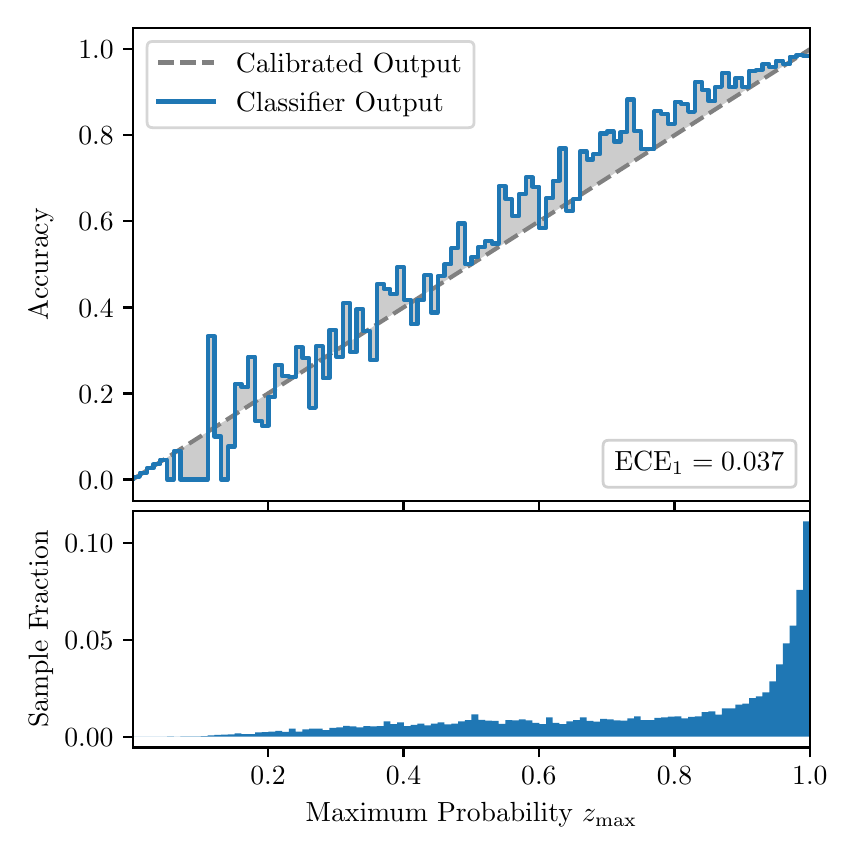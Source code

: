 \begingroup%
\makeatletter%
\begin{pgfpicture}%
\pgfpathrectangle{\pgfpointorigin}{\pgfqpoint{4.0in}{4.0in}}%
\pgfusepath{use as bounding box, clip}%
\begin{pgfscope}%
\pgfsetbuttcap%
\pgfsetmiterjoin%
\definecolor{currentfill}{rgb}{1.0,1.0,1.0}%
\pgfsetfillcolor{currentfill}%
\pgfsetlinewidth{0.0pt}%
\definecolor{currentstroke}{rgb}{1.0,1.0,1.0}%
\pgfsetstrokecolor{currentstroke}%
\pgfsetdash{}{0pt}%
\pgfpathmoveto{\pgfqpoint{0.0in}{0.0in}}%
\pgfpathlineto{\pgfqpoint{4.0in}{0.0in}}%
\pgfpathlineto{\pgfqpoint{4.0in}{4.0in}}%
\pgfpathlineto{\pgfqpoint{0.0in}{4.0in}}%
\pgfpathclose%
\pgfusepath{fill}%
\end{pgfscope}%
\begin{pgfscope}%
\pgfsetbuttcap%
\pgfsetmiterjoin%
\definecolor{currentfill}{rgb}{1.0,1.0,1.0}%
\pgfsetfillcolor{currentfill}%
\pgfsetlinewidth{0.0pt}%
\definecolor{currentstroke}{rgb}{0.0,0.0,0.0}%
\pgfsetstrokecolor{currentstroke}%
\pgfsetstrokeopacity{0.0}%
\pgfsetdash{}{0pt}%
\pgfpathmoveto{\pgfqpoint{0.528in}{1.633in}}%
\pgfpathlineto{\pgfqpoint{3.911in}{1.633in}}%
\pgfpathlineto{\pgfqpoint{3.911in}{4.0in}}%
\pgfpathlineto{\pgfqpoint{0.528in}{4.0in}}%
\pgfpathclose%
\pgfusepath{fill}%
\end{pgfscope}%
\begin{pgfscope}%
\pgfpathrectangle{\pgfqpoint{0.528in}{1.633in}}{\pgfqpoint{3.384in}{2.367in}}%
\pgfusepath{clip}%
\pgfsetbuttcap%
\pgfsetroundjoin%
\definecolor{currentfill}{rgb}{0.0,0.0,0.0}%
\pgfsetfillcolor{currentfill}%
\pgfsetfillopacity{0.2}%
\pgfsetlinewidth{0.0pt}%
\definecolor{currentstroke}{rgb}{0.0,0.0,0.0}%
\pgfsetstrokecolor{currentstroke}%
\pgfsetdash{}{0pt}%
\pgfpathmoveto{\pgfqpoint{0.531in}{1.754in}}%
\pgfpathlineto{\pgfqpoint{0.531in}{1.745in}}%
\pgfpathlineto{\pgfqpoint{0.534in}{1.747in}}%
\pgfpathlineto{\pgfqpoint{0.538in}{1.749in}}%
\pgfpathlineto{\pgfqpoint{0.541in}{1.751in}}%
\pgfpathlineto{\pgfqpoint{0.545in}{1.754in}}%
\pgfpathlineto{\pgfqpoint{0.548in}{1.756in}}%
\pgfpathlineto{\pgfqpoint{0.551in}{1.758in}}%
\pgfpathlineto{\pgfqpoint{0.555in}{1.76in}}%
\pgfpathlineto{\pgfqpoint{0.558in}{1.762in}}%
\pgfpathlineto{\pgfqpoint{0.561in}{1.764in}}%
\pgfpathlineto{\pgfqpoint{0.565in}{1.766in}}%
\pgfpathlineto{\pgfqpoint{0.568in}{1.769in}}%
\pgfpathlineto{\pgfqpoint{0.572in}{1.771in}}%
\pgfpathlineto{\pgfqpoint{0.575in}{1.773in}}%
\pgfpathlineto{\pgfqpoint{0.578in}{1.775in}}%
\pgfpathlineto{\pgfqpoint{0.582in}{1.777in}}%
\pgfpathlineto{\pgfqpoint{0.585in}{1.779in}}%
\pgfpathlineto{\pgfqpoint{0.589in}{1.782in}}%
\pgfpathlineto{\pgfqpoint{0.592in}{1.784in}}%
\pgfpathlineto{\pgfqpoint{0.595in}{1.786in}}%
\pgfpathlineto{\pgfqpoint{0.599in}{1.788in}}%
\pgfpathlineto{\pgfqpoint{0.602in}{1.79in}}%
\pgfpathlineto{\pgfqpoint{0.606in}{1.792in}}%
\pgfpathlineto{\pgfqpoint{0.609in}{1.794in}}%
\pgfpathlineto{\pgfqpoint{0.612in}{1.797in}}%
\pgfpathlineto{\pgfqpoint{0.616in}{1.799in}}%
\pgfpathlineto{\pgfqpoint{0.619in}{1.801in}}%
\pgfpathlineto{\pgfqpoint{0.622in}{1.803in}}%
\pgfpathlineto{\pgfqpoint{0.626in}{1.805in}}%
\pgfpathlineto{\pgfqpoint{0.629in}{1.807in}}%
\pgfpathlineto{\pgfqpoint{0.633in}{1.81in}}%
\pgfpathlineto{\pgfqpoint{0.636in}{1.812in}}%
\pgfpathlineto{\pgfqpoint{0.639in}{1.814in}}%
\pgfpathlineto{\pgfqpoint{0.643in}{1.816in}}%
\pgfpathlineto{\pgfqpoint{0.646in}{1.818in}}%
\pgfpathlineto{\pgfqpoint{0.65in}{1.82in}}%
\pgfpathlineto{\pgfqpoint{0.653in}{1.822in}}%
\pgfpathlineto{\pgfqpoint{0.656in}{1.825in}}%
\pgfpathlineto{\pgfqpoint{0.66in}{1.827in}}%
\pgfpathlineto{\pgfqpoint{0.663in}{1.829in}}%
\pgfpathlineto{\pgfqpoint{0.666in}{1.831in}}%
\pgfpathlineto{\pgfqpoint{0.67in}{1.833in}}%
\pgfpathlineto{\pgfqpoint{0.673in}{1.835in}}%
\pgfpathlineto{\pgfqpoint{0.677in}{1.837in}}%
\pgfpathlineto{\pgfqpoint{0.68in}{1.84in}}%
\pgfpathlineto{\pgfqpoint{0.683in}{1.842in}}%
\pgfpathlineto{\pgfqpoint{0.687in}{1.844in}}%
\pgfpathlineto{\pgfqpoint{0.69in}{1.846in}}%
\pgfpathlineto{\pgfqpoint{0.694in}{1.848in}}%
\pgfpathlineto{\pgfqpoint{0.697in}{1.85in}}%
\pgfpathlineto{\pgfqpoint{0.7in}{1.853in}}%
\pgfpathlineto{\pgfqpoint{0.704in}{1.855in}}%
\pgfpathlineto{\pgfqpoint{0.707in}{1.857in}}%
\pgfpathlineto{\pgfqpoint{0.711in}{1.859in}}%
\pgfpathlineto{\pgfqpoint{0.714in}{1.861in}}%
\pgfpathlineto{\pgfqpoint{0.717in}{1.863in}}%
\pgfpathlineto{\pgfqpoint{0.721in}{1.865in}}%
\pgfpathlineto{\pgfqpoint{0.724in}{1.868in}}%
\pgfpathlineto{\pgfqpoint{0.727in}{1.87in}}%
\pgfpathlineto{\pgfqpoint{0.731in}{1.872in}}%
\pgfpathlineto{\pgfqpoint{0.734in}{1.874in}}%
\pgfpathlineto{\pgfqpoint{0.738in}{1.876in}}%
\pgfpathlineto{\pgfqpoint{0.741in}{1.878in}}%
\pgfpathlineto{\pgfqpoint{0.744in}{1.881in}}%
\pgfpathlineto{\pgfqpoint{0.748in}{1.883in}}%
\pgfpathlineto{\pgfqpoint{0.751in}{1.885in}}%
\pgfpathlineto{\pgfqpoint{0.755in}{1.887in}}%
\pgfpathlineto{\pgfqpoint{0.758in}{1.889in}}%
\pgfpathlineto{\pgfqpoint{0.761in}{1.891in}}%
\pgfpathlineto{\pgfqpoint{0.765in}{1.893in}}%
\pgfpathlineto{\pgfqpoint{0.768in}{1.896in}}%
\pgfpathlineto{\pgfqpoint{0.771in}{1.898in}}%
\pgfpathlineto{\pgfqpoint{0.775in}{1.9in}}%
\pgfpathlineto{\pgfqpoint{0.778in}{1.902in}}%
\pgfpathlineto{\pgfqpoint{0.782in}{1.904in}}%
\pgfpathlineto{\pgfqpoint{0.785in}{1.906in}}%
\pgfpathlineto{\pgfqpoint{0.788in}{1.908in}}%
\pgfpathlineto{\pgfqpoint{0.792in}{1.911in}}%
\pgfpathlineto{\pgfqpoint{0.795in}{1.913in}}%
\pgfpathlineto{\pgfqpoint{0.799in}{1.915in}}%
\pgfpathlineto{\pgfqpoint{0.802in}{1.917in}}%
\pgfpathlineto{\pgfqpoint{0.805in}{1.919in}}%
\pgfpathlineto{\pgfqpoint{0.809in}{1.921in}}%
\pgfpathlineto{\pgfqpoint{0.812in}{1.924in}}%
\pgfpathlineto{\pgfqpoint{0.816in}{1.926in}}%
\pgfpathlineto{\pgfqpoint{0.819in}{1.928in}}%
\pgfpathlineto{\pgfqpoint{0.822in}{1.93in}}%
\pgfpathlineto{\pgfqpoint{0.826in}{1.932in}}%
\pgfpathlineto{\pgfqpoint{0.829in}{1.934in}}%
\pgfpathlineto{\pgfqpoint{0.832in}{1.936in}}%
\pgfpathlineto{\pgfqpoint{0.836in}{1.939in}}%
\pgfpathlineto{\pgfqpoint{0.839in}{1.941in}}%
\pgfpathlineto{\pgfqpoint{0.843in}{1.943in}}%
\pgfpathlineto{\pgfqpoint{0.846in}{1.945in}}%
\pgfpathlineto{\pgfqpoint{0.849in}{1.947in}}%
\pgfpathlineto{\pgfqpoint{0.853in}{1.949in}}%
\pgfpathlineto{\pgfqpoint{0.856in}{1.952in}}%
\pgfpathlineto{\pgfqpoint{0.86in}{1.954in}}%
\pgfpathlineto{\pgfqpoint{0.863in}{1.956in}}%
\pgfpathlineto{\pgfqpoint{0.866in}{1.958in}}%
\pgfpathlineto{\pgfqpoint{0.87in}{1.96in}}%
\pgfpathlineto{\pgfqpoint{0.873in}{1.962in}}%
\pgfpathlineto{\pgfqpoint{0.876in}{1.964in}}%
\pgfpathlineto{\pgfqpoint{0.88in}{1.967in}}%
\pgfpathlineto{\pgfqpoint{0.883in}{1.969in}}%
\pgfpathlineto{\pgfqpoint{0.887in}{1.971in}}%
\pgfpathlineto{\pgfqpoint{0.89in}{1.973in}}%
\pgfpathlineto{\pgfqpoint{0.893in}{1.975in}}%
\pgfpathlineto{\pgfqpoint{0.897in}{1.977in}}%
\pgfpathlineto{\pgfqpoint{0.9in}{1.979in}}%
\pgfpathlineto{\pgfqpoint{0.904in}{1.982in}}%
\pgfpathlineto{\pgfqpoint{0.907in}{1.984in}}%
\pgfpathlineto{\pgfqpoint{0.91in}{1.986in}}%
\pgfpathlineto{\pgfqpoint{0.914in}{1.988in}}%
\pgfpathlineto{\pgfqpoint{0.917in}{1.99in}}%
\pgfpathlineto{\pgfqpoint{0.921in}{1.992in}}%
\pgfpathlineto{\pgfqpoint{0.924in}{1.995in}}%
\pgfpathlineto{\pgfqpoint{0.927in}{1.997in}}%
\pgfpathlineto{\pgfqpoint{0.931in}{1.999in}}%
\pgfpathlineto{\pgfqpoint{0.934in}{2.001in}}%
\pgfpathlineto{\pgfqpoint{0.937in}{2.003in}}%
\pgfpathlineto{\pgfqpoint{0.941in}{2.005in}}%
\pgfpathlineto{\pgfqpoint{0.944in}{2.007in}}%
\pgfpathlineto{\pgfqpoint{0.948in}{2.01in}}%
\pgfpathlineto{\pgfqpoint{0.951in}{2.012in}}%
\pgfpathlineto{\pgfqpoint{0.954in}{2.014in}}%
\pgfpathlineto{\pgfqpoint{0.958in}{2.016in}}%
\pgfpathlineto{\pgfqpoint{0.961in}{2.018in}}%
\pgfpathlineto{\pgfqpoint{0.965in}{2.02in}}%
\pgfpathlineto{\pgfqpoint{0.968in}{2.023in}}%
\pgfpathlineto{\pgfqpoint{0.971in}{2.025in}}%
\pgfpathlineto{\pgfqpoint{0.975in}{2.027in}}%
\pgfpathlineto{\pgfqpoint{0.978in}{2.029in}}%
\pgfpathlineto{\pgfqpoint{0.981in}{2.031in}}%
\pgfpathlineto{\pgfqpoint{0.985in}{2.033in}}%
\pgfpathlineto{\pgfqpoint{0.988in}{2.035in}}%
\pgfpathlineto{\pgfqpoint{0.992in}{2.038in}}%
\pgfpathlineto{\pgfqpoint{0.995in}{2.04in}}%
\pgfpathlineto{\pgfqpoint{0.998in}{2.042in}}%
\pgfpathlineto{\pgfqpoint{1.002in}{2.044in}}%
\pgfpathlineto{\pgfqpoint{1.005in}{2.046in}}%
\pgfpathlineto{\pgfqpoint{1.009in}{2.048in}}%
\pgfpathlineto{\pgfqpoint{1.012in}{2.05in}}%
\pgfpathlineto{\pgfqpoint{1.015in}{2.053in}}%
\pgfpathlineto{\pgfqpoint{1.019in}{2.055in}}%
\pgfpathlineto{\pgfqpoint{1.022in}{2.057in}}%
\pgfpathlineto{\pgfqpoint{1.026in}{2.059in}}%
\pgfpathlineto{\pgfqpoint{1.029in}{2.061in}}%
\pgfpathlineto{\pgfqpoint{1.032in}{2.063in}}%
\pgfpathlineto{\pgfqpoint{1.036in}{2.066in}}%
\pgfpathlineto{\pgfqpoint{1.039in}{2.068in}}%
\pgfpathlineto{\pgfqpoint{1.042in}{2.07in}}%
\pgfpathlineto{\pgfqpoint{1.046in}{2.072in}}%
\pgfpathlineto{\pgfqpoint{1.049in}{2.074in}}%
\pgfpathlineto{\pgfqpoint{1.053in}{2.076in}}%
\pgfpathlineto{\pgfqpoint{1.056in}{2.078in}}%
\pgfpathlineto{\pgfqpoint{1.059in}{2.081in}}%
\pgfpathlineto{\pgfqpoint{1.063in}{2.083in}}%
\pgfpathlineto{\pgfqpoint{1.066in}{2.085in}}%
\pgfpathlineto{\pgfqpoint{1.07in}{2.087in}}%
\pgfpathlineto{\pgfqpoint{1.073in}{2.089in}}%
\pgfpathlineto{\pgfqpoint{1.076in}{2.091in}}%
\pgfpathlineto{\pgfqpoint{1.08in}{2.094in}}%
\pgfpathlineto{\pgfqpoint{1.083in}{2.096in}}%
\pgfpathlineto{\pgfqpoint{1.086in}{2.098in}}%
\pgfpathlineto{\pgfqpoint{1.09in}{2.1in}}%
\pgfpathlineto{\pgfqpoint{1.093in}{2.102in}}%
\pgfpathlineto{\pgfqpoint{1.097in}{2.104in}}%
\pgfpathlineto{\pgfqpoint{1.1in}{2.106in}}%
\pgfpathlineto{\pgfqpoint{1.103in}{2.109in}}%
\pgfpathlineto{\pgfqpoint{1.107in}{2.111in}}%
\pgfpathlineto{\pgfqpoint{1.11in}{2.113in}}%
\pgfpathlineto{\pgfqpoint{1.114in}{2.115in}}%
\pgfpathlineto{\pgfqpoint{1.117in}{2.117in}}%
\pgfpathlineto{\pgfqpoint{1.12in}{2.119in}}%
\pgfpathlineto{\pgfqpoint{1.124in}{2.122in}}%
\pgfpathlineto{\pgfqpoint{1.127in}{2.124in}}%
\pgfpathlineto{\pgfqpoint{1.131in}{2.126in}}%
\pgfpathlineto{\pgfqpoint{1.134in}{2.128in}}%
\pgfpathlineto{\pgfqpoint{1.137in}{2.13in}}%
\pgfpathlineto{\pgfqpoint{1.141in}{2.132in}}%
\pgfpathlineto{\pgfqpoint{1.144in}{2.134in}}%
\pgfpathlineto{\pgfqpoint{1.147in}{2.137in}}%
\pgfpathlineto{\pgfqpoint{1.151in}{2.139in}}%
\pgfpathlineto{\pgfqpoint{1.154in}{2.141in}}%
\pgfpathlineto{\pgfqpoint{1.158in}{2.143in}}%
\pgfpathlineto{\pgfqpoint{1.161in}{2.145in}}%
\pgfpathlineto{\pgfqpoint{1.164in}{2.147in}}%
\pgfpathlineto{\pgfqpoint{1.168in}{2.149in}}%
\pgfpathlineto{\pgfqpoint{1.171in}{2.152in}}%
\pgfpathlineto{\pgfqpoint{1.175in}{2.154in}}%
\pgfpathlineto{\pgfqpoint{1.178in}{2.156in}}%
\pgfpathlineto{\pgfqpoint{1.181in}{2.158in}}%
\pgfpathlineto{\pgfqpoint{1.185in}{2.16in}}%
\pgfpathlineto{\pgfqpoint{1.188in}{2.162in}}%
\pgfpathlineto{\pgfqpoint{1.191in}{2.165in}}%
\pgfpathlineto{\pgfqpoint{1.195in}{2.167in}}%
\pgfpathlineto{\pgfqpoint{1.198in}{2.169in}}%
\pgfpathlineto{\pgfqpoint{1.202in}{2.171in}}%
\pgfpathlineto{\pgfqpoint{1.205in}{2.173in}}%
\pgfpathlineto{\pgfqpoint{1.208in}{2.175in}}%
\pgfpathlineto{\pgfqpoint{1.212in}{2.177in}}%
\pgfpathlineto{\pgfqpoint{1.215in}{2.18in}}%
\pgfpathlineto{\pgfqpoint{1.219in}{2.182in}}%
\pgfpathlineto{\pgfqpoint{1.222in}{2.184in}}%
\pgfpathlineto{\pgfqpoint{1.225in}{2.186in}}%
\pgfpathlineto{\pgfqpoint{1.229in}{2.188in}}%
\pgfpathlineto{\pgfqpoint{1.232in}{2.19in}}%
\pgfpathlineto{\pgfqpoint{1.236in}{2.193in}}%
\pgfpathlineto{\pgfqpoint{1.239in}{2.195in}}%
\pgfpathlineto{\pgfqpoint{1.242in}{2.197in}}%
\pgfpathlineto{\pgfqpoint{1.246in}{2.199in}}%
\pgfpathlineto{\pgfqpoint{1.249in}{2.201in}}%
\pgfpathlineto{\pgfqpoint{1.252in}{2.203in}}%
\pgfpathlineto{\pgfqpoint{1.256in}{2.205in}}%
\pgfpathlineto{\pgfqpoint{1.259in}{2.208in}}%
\pgfpathlineto{\pgfqpoint{1.263in}{2.21in}}%
\pgfpathlineto{\pgfqpoint{1.266in}{2.212in}}%
\pgfpathlineto{\pgfqpoint{1.269in}{2.214in}}%
\pgfpathlineto{\pgfqpoint{1.273in}{2.216in}}%
\pgfpathlineto{\pgfqpoint{1.276in}{2.218in}}%
\pgfpathlineto{\pgfqpoint{1.28in}{2.22in}}%
\pgfpathlineto{\pgfqpoint{1.283in}{2.223in}}%
\pgfpathlineto{\pgfqpoint{1.286in}{2.225in}}%
\pgfpathlineto{\pgfqpoint{1.29in}{2.227in}}%
\pgfpathlineto{\pgfqpoint{1.293in}{2.229in}}%
\pgfpathlineto{\pgfqpoint{1.296in}{2.231in}}%
\pgfpathlineto{\pgfqpoint{1.3in}{2.233in}}%
\pgfpathlineto{\pgfqpoint{1.303in}{2.236in}}%
\pgfpathlineto{\pgfqpoint{1.307in}{2.238in}}%
\pgfpathlineto{\pgfqpoint{1.31in}{2.24in}}%
\pgfpathlineto{\pgfqpoint{1.313in}{2.242in}}%
\pgfpathlineto{\pgfqpoint{1.317in}{2.244in}}%
\pgfpathlineto{\pgfqpoint{1.32in}{2.246in}}%
\pgfpathlineto{\pgfqpoint{1.324in}{2.248in}}%
\pgfpathlineto{\pgfqpoint{1.327in}{2.251in}}%
\pgfpathlineto{\pgfqpoint{1.33in}{2.253in}}%
\pgfpathlineto{\pgfqpoint{1.334in}{2.255in}}%
\pgfpathlineto{\pgfqpoint{1.337in}{2.257in}}%
\pgfpathlineto{\pgfqpoint{1.34in}{2.259in}}%
\pgfpathlineto{\pgfqpoint{1.344in}{2.261in}}%
\pgfpathlineto{\pgfqpoint{1.347in}{2.264in}}%
\pgfpathlineto{\pgfqpoint{1.351in}{2.266in}}%
\pgfpathlineto{\pgfqpoint{1.354in}{2.268in}}%
\pgfpathlineto{\pgfqpoint{1.357in}{2.27in}}%
\pgfpathlineto{\pgfqpoint{1.361in}{2.272in}}%
\pgfpathlineto{\pgfqpoint{1.364in}{2.274in}}%
\pgfpathlineto{\pgfqpoint{1.368in}{2.276in}}%
\pgfpathlineto{\pgfqpoint{1.371in}{2.279in}}%
\pgfpathlineto{\pgfqpoint{1.374in}{2.281in}}%
\pgfpathlineto{\pgfqpoint{1.378in}{2.283in}}%
\pgfpathlineto{\pgfqpoint{1.381in}{2.285in}}%
\pgfpathlineto{\pgfqpoint{1.385in}{2.287in}}%
\pgfpathlineto{\pgfqpoint{1.388in}{2.289in}}%
\pgfpathlineto{\pgfqpoint{1.391in}{2.291in}}%
\pgfpathlineto{\pgfqpoint{1.395in}{2.294in}}%
\pgfpathlineto{\pgfqpoint{1.398in}{2.296in}}%
\pgfpathlineto{\pgfqpoint{1.401in}{2.298in}}%
\pgfpathlineto{\pgfqpoint{1.405in}{2.3in}}%
\pgfpathlineto{\pgfqpoint{1.408in}{2.302in}}%
\pgfpathlineto{\pgfqpoint{1.412in}{2.304in}}%
\pgfpathlineto{\pgfqpoint{1.415in}{2.307in}}%
\pgfpathlineto{\pgfqpoint{1.418in}{2.309in}}%
\pgfpathlineto{\pgfqpoint{1.422in}{2.311in}}%
\pgfpathlineto{\pgfqpoint{1.425in}{2.313in}}%
\pgfpathlineto{\pgfqpoint{1.429in}{2.315in}}%
\pgfpathlineto{\pgfqpoint{1.432in}{2.317in}}%
\pgfpathlineto{\pgfqpoint{1.435in}{2.319in}}%
\pgfpathlineto{\pgfqpoint{1.439in}{2.322in}}%
\pgfpathlineto{\pgfqpoint{1.442in}{2.324in}}%
\pgfpathlineto{\pgfqpoint{1.445in}{2.326in}}%
\pgfpathlineto{\pgfqpoint{1.449in}{2.328in}}%
\pgfpathlineto{\pgfqpoint{1.452in}{2.33in}}%
\pgfpathlineto{\pgfqpoint{1.456in}{2.332in}}%
\pgfpathlineto{\pgfqpoint{1.459in}{2.335in}}%
\pgfpathlineto{\pgfqpoint{1.462in}{2.337in}}%
\pgfpathlineto{\pgfqpoint{1.466in}{2.339in}}%
\pgfpathlineto{\pgfqpoint{1.469in}{2.341in}}%
\pgfpathlineto{\pgfqpoint{1.473in}{2.343in}}%
\pgfpathlineto{\pgfqpoint{1.476in}{2.345in}}%
\pgfpathlineto{\pgfqpoint{1.479in}{2.347in}}%
\pgfpathlineto{\pgfqpoint{1.483in}{2.35in}}%
\pgfpathlineto{\pgfqpoint{1.486in}{2.352in}}%
\pgfpathlineto{\pgfqpoint{1.49in}{2.354in}}%
\pgfpathlineto{\pgfqpoint{1.493in}{2.356in}}%
\pgfpathlineto{\pgfqpoint{1.496in}{2.358in}}%
\pgfpathlineto{\pgfqpoint{1.5in}{2.36in}}%
\pgfpathlineto{\pgfqpoint{1.503in}{2.363in}}%
\pgfpathlineto{\pgfqpoint{1.506in}{2.365in}}%
\pgfpathlineto{\pgfqpoint{1.51in}{2.367in}}%
\pgfpathlineto{\pgfqpoint{1.513in}{2.369in}}%
\pgfpathlineto{\pgfqpoint{1.517in}{2.371in}}%
\pgfpathlineto{\pgfqpoint{1.52in}{2.373in}}%
\pgfpathlineto{\pgfqpoint{1.523in}{2.375in}}%
\pgfpathlineto{\pgfqpoint{1.527in}{2.378in}}%
\pgfpathlineto{\pgfqpoint{1.53in}{2.38in}}%
\pgfpathlineto{\pgfqpoint{1.534in}{2.382in}}%
\pgfpathlineto{\pgfqpoint{1.537in}{2.384in}}%
\pgfpathlineto{\pgfqpoint{1.54in}{2.386in}}%
\pgfpathlineto{\pgfqpoint{1.544in}{2.388in}}%
\pgfpathlineto{\pgfqpoint{1.547in}{2.39in}}%
\pgfpathlineto{\pgfqpoint{1.55in}{2.393in}}%
\pgfpathlineto{\pgfqpoint{1.554in}{2.395in}}%
\pgfpathlineto{\pgfqpoint{1.557in}{2.397in}}%
\pgfpathlineto{\pgfqpoint{1.561in}{2.399in}}%
\pgfpathlineto{\pgfqpoint{1.564in}{2.401in}}%
\pgfpathlineto{\pgfqpoint{1.567in}{2.403in}}%
\pgfpathlineto{\pgfqpoint{1.571in}{2.406in}}%
\pgfpathlineto{\pgfqpoint{1.574in}{2.408in}}%
\pgfpathlineto{\pgfqpoint{1.578in}{2.41in}}%
\pgfpathlineto{\pgfqpoint{1.581in}{2.412in}}%
\pgfpathlineto{\pgfqpoint{1.584in}{2.414in}}%
\pgfpathlineto{\pgfqpoint{1.588in}{2.416in}}%
\pgfpathlineto{\pgfqpoint{1.591in}{2.418in}}%
\pgfpathlineto{\pgfqpoint{1.595in}{2.421in}}%
\pgfpathlineto{\pgfqpoint{1.598in}{2.423in}}%
\pgfpathlineto{\pgfqpoint{1.601in}{2.425in}}%
\pgfpathlineto{\pgfqpoint{1.605in}{2.427in}}%
\pgfpathlineto{\pgfqpoint{1.608in}{2.429in}}%
\pgfpathlineto{\pgfqpoint{1.611in}{2.431in}}%
\pgfpathlineto{\pgfqpoint{1.615in}{2.434in}}%
\pgfpathlineto{\pgfqpoint{1.618in}{2.436in}}%
\pgfpathlineto{\pgfqpoint{1.622in}{2.438in}}%
\pgfpathlineto{\pgfqpoint{1.625in}{2.44in}}%
\pgfpathlineto{\pgfqpoint{1.628in}{2.442in}}%
\pgfpathlineto{\pgfqpoint{1.632in}{2.444in}}%
\pgfpathlineto{\pgfqpoint{1.635in}{2.446in}}%
\pgfpathlineto{\pgfqpoint{1.639in}{2.449in}}%
\pgfpathlineto{\pgfqpoint{1.642in}{2.451in}}%
\pgfpathlineto{\pgfqpoint{1.645in}{2.453in}}%
\pgfpathlineto{\pgfqpoint{1.649in}{2.455in}}%
\pgfpathlineto{\pgfqpoint{1.652in}{2.457in}}%
\pgfpathlineto{\pgfqpoint{1.655in}{2.459in}}%
\pgfpathlineto{\pgfqpoint{1.659in}{2.461in}}%
\pgfpathlineto{\pgfqpoint{1.662in}{2.464in}}%
\pgfpathlineto{\pgfqpoint{1.666in}{2.466in}}%
\pgfpathlineto{\pgfqpoint{1.669in}{2.468in}}%
\pgfpathlineto{\pgfqpoint{1.672in}{2.47in}}%
\pgfpathlineto{\pgfqpoint{1.676in}{2.472in}}%
\pgfpathlineto{\pgfqpoint{1.679in}{2.474in}}%
\pgfpathlineto{\pgfqpoint{1.683in}{2.477in}}%
\pgfpathlineto{\pgfqpoint{1.686in}{2.479in}}%
\pgfpathlineto{\pgfqpoint{1.689in}{2.481in}}%
\pgfpathlineto{\pgfqpoint{1.693in}{2.483in}}%
\pgfpathlineto{\pgfqpoint{1.696in}{2.485in}}%
\pgfpathlineto{\pgfqpoint{1.7in}{2.487in}}%
\pgfpathlineto{\pgfqpoint{1.703in}{2.489in}}%
\pgfpathlineto{\pgfqpoint{1.706in}{2.492in}}%
\pgfpathlineto{\pgfqpoint{1.71in}{2.494in}}%
\pgfpathlineto{\pgfqpoint{1.713in}{2.496in}}%
\pgfpathlineto{\pgfqpoint{1.716in}{2.498in}}%
\pgfpathlineto{\pgfqpoint{1.72in}{2.5in}}%
\pgfpathlineto{\pgfqpoint{1.723in}{2.502in}}%
\pgfpathlineto{\pgfqpoint{1.727in}{2.505in}}%
\pgfpathlineto{\pgfqpoint{1.73in}{2.507in}}%
\pgfpathlineto{\pgfqpoint{1.733in}{2.509in}}%
\pgfpathlineto{\pgfqpoint{1.737in}{2.511in}}%
\pgfpathlineto{\pgfqpoint{1.74in}{2.513in}}%
\pgfpathlineto{\pgfqpoint{1.744in}{2.515in}}%
\pgfpathlineto{\pgfqpoint{1.747in}{2.517in}}%
\pgfpathlineto{\pgfqpoint{1.75in}{2.52in}}%
\pgfpathlineto{\pgfqpoint{1.754in}{2.522in}}%
\pgfpathlineto{\pgfqpoint{1.757in}{2.524in}}%
\pgfpathlineto{\pgfqpoint{1.76in}{2.526in}}%
\pgfpathlineto{\pgfqpoint{1.764in}{2.528in}}%
\pgfpathlineto{\pgfqpoint{1.767in}{2.53in}}%
\pgfpathlineto{\pgfqpoint{1.771in}{2.532in}}%
\pgfpathlineto{\pgfqpoint{1.774in}{2.535in}}%
\pgfpathlineto{\pgfqpoint{1.777in}{2.537in}}%
\pgfpathlineto{\pgfqpoint{1.781in}{2.539in}}%
\pgfpathlineto{\pgfqpoint{1.784in}{2.541in}}%
\pgfpathlineto{\pgfqpoint{1.788in}{2.543in}}%
\pgfpathlineto{\pgfqpoint{1.791in}{2.545in}}%
\pgfpathlineto{\pgfqpoint{1.794in}{2.548in}}%
\pgfpathlineto{\pgfqpoint{1.798in}{2.55in}}%
\pgfpathlineto{\pgfqpoint{1.801in}{2.552in}}%
\pgfpathlineto{\pgfqpoint{1.805in}{2.554in}}%
\pgfpathlineto{\pgfqpoint{1.808in}{2.556in}}%
\pgfpathlineto{\pgfqpoint{1.811in}{2.558in}}%
\pgfpathlineto{\pgfqpoint{1.815in}{2.56in}}%
\pgfpathlineto{\pgfqpoint{1.818in}{2.563in}}%
\pgfpathlineto{\pgfqpoint{1.821in}{2.565in}}%
\pgfpathlineto{\pgfqpoint{1.825in}{2.567in}}%
\pgfpathlineto{\pgfqpoint{1.828in}{2.569in}}%
\pgfpathlineto{\pgfqpoint{1.832in}{2.571in}}%
\pgfpathlineto{\pgfqpoint{1.835in}{2.573in}}%
\pgfpathlineto{\pgfqpoint{1.838in}{2.576in}}%
\pgfpathlineto{\pgfqpoint{1.842in}{2.578in}}%
\pgfpathlineto{\pgfqpoint{1.845in}{2.58in}}%
\pgfpathlineto{\pgfqpoint{1.849in}{2.582in}}%
\pgfpathlineto{\pgfqpoint{1.852in}{2.584in}}%
\pgfpathlineto{\pgfqpoint{1.855in}{2.586in}}%
\pgfpathlineto{\pgfqpoint{1.859in}{2.588in}}%
\pgfpathlineto{\pgfqpoint{1.862in}{2.591in}}%
\pgfpathlineto{\pgfqpoint{1.865in}{2.593in}}%
\pgfpathlineto{\pgfqpoint{1.869in}{2.595in}}%
\pgfpathlineto{\pgfqpoint{1.872in}{2.597in}}%
\pgfpathlineto{\pgfqpoint{1.876in}{2.599in}}%
\pgfpathlineto{\pgfqpoint{1.879in}{2.601in}}%
\pgfpathlineto{\pgfqpoint{1.882in}{2.604in}}%
\pgfpathlineto{\pgfqpoint{1.886in}{2.606in}}%
\pgfpathlineto{\pgfqpoint{1.889in}{2.608in}}%
\pgfpathlineto{\pgfqpoint{1.893in}{2.61in}}%
\pgfpathlineto{\pgfqpoint{1.896in}{2.612in}}%
\pgfpathlineto{\pgfqpoint{1.899in}{2.614in}}%
\pgfpathlineto{\pgfqpoint{1.903in}{2.616in}}%
\pgfpathlineto{\pgfqpoint{1.906in}{2.619in}}%
\pgfpathlineto{\pgfqpoint{1.91in}{2.621in}}%
\pgfpathlineto{\pgfqpoint{1.913in}{2.623in}}%
\pgfpathlineto{\pgfqpoint{1.916in}{2.625in}}%
\pgfpathlineto{\pgfqpoint{1.92in}{2.627in}}%
\pgfpathlineto{\pgfqpoint{1.923in}{2.629in}}%
\pgfpathlineto{\pgfqpoint{1.926in}{2.631in}}%
\pgfpathlineto{\pgfqpoint{1.93in}{2.634in}}%
\pgfpathlineto{\pgfqpoint{1.933in}{2.636in}}%
\pgfpathlineto{\pgfqpoint{1.937in}{2.638in}}%
\pgfpathlineto{\pgfqpoint{1.94in}{2.64in}}%
\pgfpathlineto{\pgfqpoint{1.943in}{2.642in}}%
\pgfpathlineto{\pgfqpoint{1.947in}{2.644in}}%
\pgfpathlineto{\pgfqpoint{1.95in}{2.647in}}%
\pgfpathlineto{\pgfqpoint{1.954in}{2.649in}}%
\pgfpathlineto{\pgfqpoint{1.957in}{2.651in}}%
\pgfpathlineto{\pgfqpoint{1.96in}{2.653in}}%
\pgfpathlineto{\pgfqpoint{1.964in}{2.655in}}%
\pgfpathlineto{\pgfqpoint{1.967in}{2.657in}}%
\pgfpathlineto{\pgfqpoint{1.97in}{2.659in}}%
\pgfpathlineto{\pgfqpoint{1.974in}{2.662in}}%
\pgfpathlineto{\pgfqpoint{1.977in}{2.664in}}%
\pgfpathlineto{\pgfqpoint{1.981in}{2.666in}}%
\pgfpathlineto{\pgfqpoint{1.984in}{2.668in}}%
\pgfpathlineto{\pgfqpoint{1.987in}{2.67in}}%
\pgfpathlineto{\pgfqpoint{1.991in}{2.672in}}%
\pgfpathlineto{\pgfqpoint{1.994in}{2.675in}}%
\pgfpathlineto{\pgfqpoint{1.998in}{2.677in}}%
\pgfpathlineto{\pgfqpoint{2.001in}{2.679in}}%
\pgfpathlineto{\pgfqpoint{2.004in}{2.681in}}%
\pgfpathlineto{\pgfqpoint{2.008in}{2.683in}}%
\pgfpathlineto{\pgfqpoint{2.011in}{2.685in}}%
\pgfpathlineto{\pgfqpoint{2.015in}{2.687in}}%
\pgfpathlineto{\pgfqpoint{2.018in}{2.69in}}%
\pgfpathlineto{\pgfqpoint{2.021in}{2.692in}}%
\pgfpathlineto{\pgfqpoint{2.025in}{2.694in}}%
\pgfpathlineto{\pgfqpoint{2.028in}{2.696in}}%
\pgfpathlineto{\pgfqpoint{2.031in}{2.698in}}%
\pgfpathlineto{\pgfqpoint{2.035in}{2.7in}}%
\pgfpathlineto{\pgfqpoint{2.038in}{2.702in}}%
\pgfpathlineto{\pgfqpoint{2.042in}{2.705in}}%
\pgfpathlineto{\pgfqpoint{2.045in}{2.707in}}%
\pgfpathlineto{\pgfqpoint{2.048in}{2.709in}}%
\pgfpathlineto{\pgfqpoint{2.052in}{2.711in}}%
\pgfpathlineto{\pgfqpoint{2.055in}{2.713in}}%
\pgfpathlineto{\pgfqpoint{2.059in}{2.715in}}%
\pgfpathlineto{\pgfqpoint{2.062in}{2.718in}}%
\pgfpathlineto{\pgfqpoint{2.065in}{2.72in}}%
\pgfpathlineto{\pgfqpoint{2.069in}{2.722in}}%
\pgfpathlineto{\pgfqpoint{2.072in}{2.724in}}%
\pgfpathlineto{\pgfqpoint{2.075in}{2.726in}}%
\pgfpathlineto{\pgfqpoint{2.079in}{2.728in}}%
\pgfpathlineto{\pgfqpoint{2.082in}{2.73in}}%
\pgfpathlineto{\pgfqpoint{2.086in}{2.733in}}%
\pgfpathlineto{\pgfqpoint{2.089in}{2.735in}}%
\pgfpathlineto{\pgfqpoint{2.092in}{2.737in}}%
\pgfpathlineto{\pgfqpoint{2.096in}{2.739in}}%
\pgfpathlineto{\pgfqpoint{2.099in}{2.741in}}%
\pgfpathlineto{\pgfqpoint{2.103in}{2.743in}}%
\pgfpathlineto{\pgfqpoint{2.106in}{2.746in}}%
\pgfpathlineto{\pgfqpoint{2.109in}{2.748in}}%
\pgfpathlineto{\pgfqpoint{2.113in}{2.75in}}%
\pgfpathlineto{\pgfqpoint{2.116in}{2.752in}}%
\pgfpathlineto{\pgfqpoint{2.12in}{2.754in}}%
\pgfpathlineto{\pgfqpoint{2.123in}{2.756in}}%
\pgfpathlineto{\pgfqpoint{2.126in}{2.758in}}%
\pgfpathlineto{\pgfqpoint{2.13in}{2.761in}}%
\pgfpathlineto{\pgfqpoint{2.133in}{2.763in}}%
\pgfpathlineto{\pgfqpoint{2.136in}{2.765in}}%
\pgfpathlineto{\pgfqpoint{2.14in}{2.767in}}%
\pgfpathlineto{\pgfqpoint{2.143in}{2.769in}}%
\pgfpathlineto{\pgfqpoint{2.147in}{2.771in}}%
\pgfpathlineto{\pgfqpoint{2.15in}{2.773in}}%
\pgfpathlineto{\pgfqpoint{2.153in}{2.776in}}%
\pgfpathlineto{\pgfqpoint{2.157in}{2.778in}}%
\pgfpathlineto{\pgfqpoint{2.16in}{2.78in}}%
\pgfpathlineto{\pgfqpoint{2.164in}{2.782in}}%
\pgfpathlineto{\pgfqpoint{2.167in}{2.784in}}%
\pgfpathlineto{\pgfqpoint{2.17in}{2.786in}}%
\pgfpathlineto{\pgfqpoint{2.174in}{2.789in}}%
\pgfpathlineto{\pgfqpoint{2.177in}{2.791in}}%
\pgfpathlineto{\pgfqpoint{2.18in}{2.793in}}%
\pgfpathlineto{\pgfqpoint{2.184in}{2.795in}}%
\pgfpathlineto{\pgfqpoint{2.187in}{2.797in}}%
\pgfpathlineto{\pgfqpoint{2.191in}{2.799in}}%
\pgfpathlineto{\pgfqpoint{2.194in}{2.801in}}%
\pgfpathlineto{\pgfqpoint{2.197in}{2.804in}}%
\pgfpathlineto{\pgfqpoint{2.201in}{2.806in}}%
\pgfpathlineto{\pgfqpoint{2.204in}{2.808in}}%
\pgfpathlineto{\pgfqpoint{2.208in}{2.81in}}%
\pgfpathlineto{\pgfqpoint{2.211in}{2.812in}}%
\pgfpathlineto{\pgfqpoint{2.214in}{2.814in}}%
\pgfpathlineto{\pgfqpoint{2.218in}{2.817in}}%
\pgfpathlineto{\pgfqpoint{2.221in}{2.819in}}%
\pgfpathlineto{\pgfqpoint{2.225in}{2.821in}}%
\pgfpathlineto{\pgfqpoint{2.228in}{2.823in}}%
\pgfpathlineto{\pgfqpoint{2.231in}{2.825in}}%
\pgfpathlineto{\pgfqpoint{2.235in}{2.827in}}%
\pgfpathlineto{\pgfqpoint{2.238in}{2.829in}}%
\pgfpathlineto{\pgfqpoint{2.241in}{2.832in}}%
\pgfpathlineto{\pgfqpoint{2.245in}{2.834in}}%
\pgfpathlineto{\pgfqpoint{2.248in}{2.836in}}%
\pgfpathlineto{\pgfqpoint{2.252in}{2.838in}}%
\pgfpathlineto{\pgfqpoint{2.255in}{2.84in}}%
\pgfpathlineto{\pgfqpoint{2.258in}{2.842in}}%
\pgfpathlineto{\pgfqpoint{2.262in}{2.845in}}%
\pgfpathlineto{\pgfqpoint{2.265in}{2.847in}}%
\pgfpathlineto{\pgfqpoint{2.269in}{2.849in}}%
\pgfpathlineto{\pgfqpoint{2.272in}{2.851in}}%
\pgfpathlineto{\pgfqpoint{2.275in}{2.853in}}%
\pgfpathlineto{\pgfqpoint{2.279in}{2.855in}}%
\pgfpathlineto{\pgfqpoint{2.282in}{2.857in}}%
\pgfpathlineto{\pgfqpoint{2.285in}{2.86in}}%
\pgfpathlineto{\pgfqpoint{2.289in}{2.862in}}%
\pgfpathlineto{\pgfqpoint{2.292in}{2.864in}}%
\pgfpathlineto{\pgfqpoint{2.296in}{2.866in}}%
\pgfpathlineto{\pgfqpoint{2.299in}{2.868in}}%
\pgfpathlineto{\pgfqpoint{2.302in}{2.87in}}%
\pgfpathlineto{\pgfqpoint{2.306in}{2.872in}}%
\pgfpathlineto{\pgfqpoint{2.309in}{2.875in}}%
\pgfpathlineto{\pgfqpoint{2.313in}{2.877in}}%
\pgfpathlineto{\pgfqpoint{2.316in}{2.879in}}%
\pgfpathlineto{\pgfqpoint{2.319in}{2.881in}}%
\pgfpathlineto{\pgfqpoint{2.323in}{2.883in}}%
\pgfpathlineto{\pgfqpoint{2.326in}{2.885in}}%
\pgfpathlineto{\pgfqpoint{2.33in}{2.888in}}%
\pgfpathlineto{\pgfqpoint{2.333in}{2.89in}}%
\pgfpathlineto{\pgfqpoint{2.336in}{2.892in}}%
\pgfpathlineto{\pgfqpoint{2.34in}{2.894in}}%
\pgfpathlineto{\pgfqpoint{2.343in}{2.896in}}%
\pgfpathlineto{\pgfqpoint{2.346in}{2.898in}}%
\pgfpathlineto{\pgfqpoint{2.35in}{2.9in}}%
\pgfpathlineto{\pgfqpoint{2.353in}{2.903in}}%
\pgfpathlineto{\pgfqpoint{2.357in}{2.905in}}%
\pgfpathlineto{\pgfqpoint{2.36in}{2.907in}}%
\pgfpathlineto{\pgfqpoint{2.363in}{2.909in}}%
\pgfpathlineto{\pgfqpoint{2.367in}{2.911in}}%
\pgfpathlineto{\pgfqpoint{2.37in}{2.913in}}%
\pgfpathlineto{\pgfqpoint{2.374in}{2.916in}}%
\pgfpathlineto{\pgfqpoint{2.377in}{2.918in}}%
\pgfpathlineto{\pgfqpoint{2.38in}{2.92in}}%
\pgfpathlineto{\pgfqpoint{2.384in}{2.922in}}%
\pgfpathlineto{\pgfqpoint{2.387in}{2.924in}}%
\pgfpathlineto{\pgfqpoint{2.39in}{2.926in}}%
\pgfpathlineto{\pgfqpoint{2.394in}{2.928in}}%
\pgfpathlineto{\pgfqpoint{2.397in}{2.931in}}%
\pgfpathlineto{\pgfqpoint{2.401in}{2.933in}}%
\pgfpathlineto{\pgfqpoint{2.404in}{2.935in}}%
\pgfpathlineto{\pgfqpoint{2.407in}{2.937in}}%
\pgfpathlineto{\pgfqpoint{2.411in}{2.939in}}%
\pgfpathlineto{\pgfqpoint{2.414in}{2.941in}}%
\pgfpathlineto{\pgfqpoint{2.418in}{2.943in}}%
\pgfpathlineto{\pgfqpoint{2.421in}{2.946in}}%
\pgfpathlineto{\pgfqpoint{2.424in}{2.948in}}%
\pgfpathlineto{\pgfqpoint{2.428in}{2.95in}}%
\pgfpathlineto{\pgfqpoint{2.431in}{2.952in}}%
\pgfpathlineto{\pgfqpoint{2.435in}{2.954in}}%
\pgfpathlineto{\pgfqpoint{2.438in}{2.956in}}%
\pgfpathlineto{\pgfqpoint{2.441in}{2.959in}}%
\pgfpathlineto{\pgfqpoint{2.445in}{2.961in}}%
\pgfpathlineto{\pgfqpoint{2.448in}{2.963in}}%
\pgfpathlineto{\pgfqpoint{2.451in}{2.965in}}%
\pgfpathlineto{\pgfqpoint{2.455in}{2.967in}}%
\pgfpathlineto{\pgfqpoint{2.458in}{2.969in}}%
\pgfpathlineto{\pgfqpoint{2.462in}{2.971in}}%
\pgfpathlineto{\pgfqpoint{2.465in}{2.974in}}%
\pgfpathlineto{\pgfqpoint{2.468in}{2.976in}}%
\pgfpathlineto{\pgfqpoint{2.472in}{2.978in}}%
\pgfpathlineto{\pgfqpoint{2.475in}{2.98in}}%
\pgfpathlineto{\pgfqpoint{2.479in}{2.982in}}%
\pgfpathlineto{\pgfqpoint{2.482in}{2.984in}}%
\pgfpathlineto{\pgfqpoint{2.485in}{2.987in}}%
\pgfpathlineto{\pgfqpoint{2.489in}{2.989in}}%
\pgfpathlineto{\pgfqpoint{2.492in}{2.991in}}%
\pgfpathlineto{\pgfqpoint{2.495in}{2.993in}}%
\pgfpathlineto{\pgfqpoint{2.499in}{2.995in}}%
\pgfpathlineto{\pgfqpoint{2.502in}{2.997in}}%
\pgfpathlineto{\pgfqpoint{2.506in}{2.999in}}%
\pgfpathlineto{\pgfqpoint{2.509in}{3.002in}}%
\pgfpathlineto{\pgfqpoint{2.512in}{3.004in}}%
\pgfpathlineto{\pgfqpoint{2.516in}{3.006in}}%
\pgfpathlineto{\pgfqpoint{2.519in}{3.008in}}%
\pgfpathlineto{\pgfqpoint{2.523in}{3.01in}}%
\pgfpathlineto{\pgfqpoint{2.526in}{3.012in}}%
\pgfpathlineto{\pgfqpoint{2.529in}{3.014in}}%
\pgfpathlineto{\pgfqpoint{2.533in}{3.017in}}%
\pgfpathlineto{\pgfqpoint{2.536in}{3.019in}}%
\pgfpathlineto{\pgfqpoint{2.54in}{3.021in}}%
\pgfpathlineto{\pgfqpoint{2.543in}{3.023in}}%
\pgfpathlineto{\pgfqpoint{2.546in}{3.025in}}%
\pgfpathlineto{\pgfqpoint{2.55in}{3.027in}}%
\pgfpathlineto{\pgfqpoint{2.553in}{3.03in}}%
\pgfpathlineto{\pgfqpoint{2.556in}{3.032in}}%
\pgfpathlineto{\pgfqpoint{2.56in}{3.034in}}%
\pgfpathlineto{\pgfqpoint{2.563in}{3.036in}}%
\pgfpathlineto{\pgfqpoint{2.567in}{3.038in}}%
\pgfpathlineto{\pgfqpoint{2.57in}{3.04in}}%
\pgfpathlineto{\pgfqpoint{2.573in}{3.042in}}%
\pgfpathlineto{\pgfqpoint{2.577in}{3.045in}}%
\pgfpathlineto{\pgfqpoint{2.58in}{3.047in}}%
\pgfpathlineto{\pgfqpoint{2.584in}{3.049in}}%
\pgfpathlineto{\pgfqpoint{2.587in}{3.051in}}%
\pgfpathlineto{\pgfqpoint{2.59in}{3.053in}}%
\pgfpathlineto{\pgfqpoint{2.594in}{3.055in}}%
\pgfpathlineto{\pgfqpoint{2.597in}{3.058in}}%
\pgfpathlineto{\pgfqpoint{2.6in}{3.06in}}%
\pgfpathlineto{\pgfqpoint{2.604in}{3.062in}}%
\pgfpathlineto{\pgfqpoint{2.607in}{3.064in}}%
\pgfpathlineto{\pgfqpoint{2.611in}{3.066in}}%
\pgfpathlineto{\pgfqpoint{2.614in}{3.068in}}%
\pgfpathlineto{\pgfqpoint{2.617in}{3.07in}}%
\pgfpathlineto{\pgfqpoint{2.621in}{3.073in}}%
\pgfpathlineto{\pgfqpoint{2.624in}{3.075in}}%
\pgfpathlineto{\pgfqpoint{2.628in}{3.077in}}%
\pgfpathlineto{\pgfqpoint{2.631in}{3.079in}}%
\pgfpathlineto{\pgfqpoint{2.634in}{3.081in}}%
\pgfpathlineto{\pgfqpoint{2.638in}{3.083in}}%
\pgfpathlineto{\pgfqpoint{2.641in}{3.085in}}%
\pgfpathlineto{\pgfqpoint{2.645in}{3.088in}}%
\pgfpathlineto{\pgfqpoint{2.648in}{3.09in}}%
\pgfpathlineto{\pgfqpoint{2.651in}{3.092in}}%
\pgfpathlineto{\pgfqpoint{2.655in}{3.094in}}%
\pgfpathlineto{\pgfqpoint{2.658in}{3.096in}}%
\pgfpathlineto{\pgfqpoint{2.661in}{3.098in}}%
\pgfpathlineto{\pgfqpoint{2.665in}{3.101in}}%
\pgfpathlineto{\pgfqpoint{2.668in}{3.103in}}%
\pgfpathlineto{\pgfqpoint{2.672in}{3.105in}}%
\pgfpathlineto{\pgfqpoint{2.675in}{3.107in}}%
\pgfpathlineto{\pgfqpoint{2.678in}{3.109in}}%
\pgfpathlineto{\pgfqpoint{2.682in}{3.111in}}%
\pgfpathlineto{\pgfqpoint{2.685in}{3.113in}}%
\pgfpathlineto{\pgfqpoint{2.689in}{3.116in}}%
\pgfpathlineto{\pgfqpoint{2.692in}{3.118in}}%
\pgfpathlineto{\pgfqpoint{2.695in}{3.12in}}%
\pgfpathlineto{\pgfqpoint{2.699in}{3.122in}}%
\pgfpathlineto{\pgfqpoint{2.702in}{3.124in}}%
\pgfpathlineto{\pgfqpoint{2.705in}{3.126in}}%
\pgfpathlineto{\pgfqpoint{2.709in}{3.129in}}%
\pgfpathlineto{\pgfqpoint{2.712in}{3.131in}}%
\pgfpathlineto{\pgfqpoint{2.716in}{3.133in}}%
\pgfpathlineto{\pgfqpoint{2.719in}{3.135in}}%
\pgfpathlineto{\pgfqpoint{2.722in}{3.137in}}%
\pgfpathlineto{\pgfqpoint{2.726in}{3.139in}}%
\pgfpathlineto{\pgfqpoint{2.729in}{3.141in}}%
\pgfpathlineto{\pgfqpoint{2.733in}{3.144in}}%
\pgfpathlineto{\pgfqpoint{2.736in}{3.146in}}%
\pgfpathlineto{\pgfqpoint{2.739in}{3.148in}}%
\pgfpathlineto{\pgfqpoint{2.743in}{3.15in}}%
\pgfpathlineto{\pgfqpoint{2.746in}{3.152in}}%
\pgfpathlineto{\pgfqpoint{2.75in}{3.154in}}%
\pgfpathlineto{\pgfqpoint{2.753in}{3.157in}}%
\pgfpathlineto{\pgfqpoint{2.756in}{3.159in}}%
\pgfpathlineto{\pgfqpoint{2.76in}{3.161in}}%
\pgfpathlineto{\pgfqpoint{2.763in}{3.163in}}%
\pgfpathlineto{\pgfqpoint{2.766in}{3.165in}}%
\pgfpathlineto{\pgfqpoint{2.77in}{3.167in}}%
\pgfpathlineto{\pgfqpoint{2.773in}{3.169in}}%
\pgfpathlineto{\pgfqpoint{2.777in}{3.172in}}%
\pgfpathlineto{\pgfqpoint{2.78in}{3.174in}}%
\pgfpathlineto{\pgfqpoint{2.783in}{3.176in}}%
\pgfpathlineto{\pgfqpoint{2.787in}{3.178in}}%
\pgfpathlineto{\pgfqpoint{2.79in}{3.18in}}%
\pgfpathlineto{\pgfqpoint{2.794in}{3.182in}}%
\pgfpathlineto{\pgfqpoint{2.797in}{3.184in}}%
\pgfpathlineto{\pgfqpoint{2.8in}{3.187in}}%
\pgfpathlineto{\pgfqpoint{2.804in}{3.189in}}%
\pgfpathlineto{\pgfqpoint{2.807in}{3.191in}}%
\pgfpathlineto{\pgfqpoint{2.81in}{3.193in}}%
\pgfpathlineto{\pgfqpoint{2.814in}{3.195in}}%
\pgfpathlineto{\pgfqpoint{2.817in}{3.197in}}%
\pgfpathlineto{\pgfqpoint{2.821in}{3.2in}}%
\pgfpathlineto{\pgfqpoint{2.824in}{3.202in}}%
\pgfpathlineto{\pgfqpoint{2.827in}{3.204in}}%
\pgfpathlineto{\pgfqpoint{2.831in}{3.206in}}%
\pgfpathlineto{\pgfqpoint{2.834in}{3.208in}}%
\pgfpathlineto{\pgfqpoint{2.838in}{3.21in}}%
\pgfpathlineto{\pgfqpoint{2.841in}{3.212in}}%
\pgfpathlineto{\pgfqpoint{2.844in}{3.215in}}%
\pgfpathlineto{\pgfqpoint{2.848in}{3.217in}}%
\pgfpathlineto{\pgfqpoint{2.851in}{3.219in}}%
\pgfpathlineto{\pgfqpoint{2.855in}{3.221in}}%
\pgfpathlineto{\pgfqpoint{2.858in}{3.223in}}%
\pgfpathlineto{\pgfqpoint{2.861in}{3.225in}}%
\pgfpathlineto{\pgfqpoint{2.865in}{3.228in}}%
\pgfpathlineto{\pgfqpoint{2.868in}{3.23in}}%
\pgfpathlineto{\pgfqpoint{2.871in}{3.232in}}%
\pgfpathlineto{\pgfqpoint{2.875in}{3.234in}}%
\pgfpathlineto{\pgfqpoint{2.878in}{3.236in}}%
\pgfpathlineto{\pgfqpoint{2.882in}{3.238in}}%
\pgfpathlineto{\pgfqpoint{2.885in}{3.24in}}%
\pgfpathlineto{\pgfqpoint{2.888in}{3.243in}}%
\pgfpathlineto{\pgfqpoint{2.892in}{3.245in}}%
\pgfpathlineto{\pgfqpoint{2.895in}{3.247in}}%
\pgfpathlineto{\pgfqpoint{2.899in}{3.249in}}%
\pgfpathlineto{\pgfqpoint{2.902in}{3.251in}}%
\pgfpathlineto{\pgfqpoint{2.905in}{3.253in}}%
\pgfpathlineto{\pgfqpoint{2.909in}{3.255in}}%
\pgfpathlineto{\pgfqpoint{2.912in}{3.258in}}%
\pgfpathlineto{\pgfqpoint{2.915in}{3.26in}}%
\pgfpathlineto{\pgfqpoint{2.919in}{3.262in}}%
\pgfpathlineto{\pgfqpoint{2.922in}{3.264in}}%
\pgfpathlineto{\pgfqpoint{2.926in}{3.266in}}%
\pgfpathlineto{\pgfqpoint{2.929in}{3.268in}}%
\pgfpathlineto{\pgfqpoint{2.932in}{3.271in}}%
\pgfpathlineto{\pgfqpoint{2.936in}{3.273in}}%
\pgfpathlineto{\pgfqpoint{2.939in}{3.275in}}%
\pgfpathlineto{\pgfqpoint{2.943in}{3.277in}}%
\pgfpathlineto{\pgfqpoint{2.946in}{3.279in}}%
\pgfpathlineto{\pgfqpoint{2.949in}{3.281in}}%
\pgfpathlineto{\pgfqpoint{2.953in}{3.283in}}%
\pgfpathlineto{\pgfqpoint{2.956in}{3.286in}}%
\pgfpathlineto{\pgfqpoint{2.96in}{3.288in}}%
\pgfpathlineto{\pgfqpoint{2.963in}{3.29in}}%
\pgfpathlineto{\pgfqpoint{2.966in}{3.292in}}%
\pgfpathlineto{\pgfqpoint{2.97in}{3.294in}}%
\pgfpathlineto{\pgfqpoint{2.973in}{3.296in}}%
\pgfpathlineto{\pgfqpoint{2.976in}{3.299in}}%
\pgfpathlineto{\pgfqpoint{2.98in}{3.301in}}%
\pgfpathlineto{\pgfqpoint{2.983in}{3.303in}}%
\pgfpathlineto{\pgfqpoint{2.987in}{3.305in}}%
\pgfpathlineto{\pgfqpoint{2.99in}{3.307in}}%
\pgfpathlineto{\pgfqpoint{2.993in}{3.309in}}%
\pgfpathlineto{\pgfqpoint{2.997in}{3.311in}}%
\pgfpathlineto{\pgfqpoint{3.0in}{3.314in}}%
\pgfpathlineto{\pgfqpoint{3.004in}{3.316in}}%
\pgfpathlineto{\pgfqpoint{3.007in}{3.318in}}%
\pgfpathlineto{\pgfqpoint{3.01in}{3.32in}}%
\pgfpathlineto{\pgfqpoint{3.014in}{3.322in}}%
\pgfpathlineto{\pgfqpoint{3.017in}{3.324in}}%
\pgfpathlineto{\pgfqpoint{3.02in}{3.326in}}%
\pgfpathlineto{\pgfqpoint{3.024in}{3.329in}}%
\pgfpathlineto{\pgfqpoint{3.027in}{3.331in}}%
\pgfpathlineto{\pgfqpoint{3.031in}{3.333in}}%
\pgfpathlineto{\pgfqpoint{3.034in}{3.335in}}%
\pgfpathlineto{\pgfqpoint{3.037in}{3.337in}}%
\pgfpathlineto{\pgfqpoint{3.041in}{3.339in}}%
\pgfpathlineto{\pgfqpoint{3.044in}{3.342in}}%
\pgfpathlineto{\pgfqpoint{3.048in}{3.344in}}%
\pgfpathlineto{\pgfqpoint{3.051in}{3.346in}}%
\pgfpathlineto{\pgfqpoint{3.054in}{3.348in}}%
\pgfpathlineto{\pgfqpoint{3.058in}{3.35in}}%
\pgfpathlineto{\pgfqpoint{3.061in}{3.352in}}%
\pgfpathlineto{\pgfqpoint{3.065in}{3.354in}}%
\pgfpathlineto{\pgfqpoint{3.068in}{3.357in}}%
\pgfpathlineto{\pgfqpoint{3.071in}{3.359in}}%
\pgfpathlineto{\pgfqpoint{3.075in}{3.361in}}%
\pgfpathlineto{\pgfqpoint{3.078in}{3.363in}}%
\pgfpathlineto{\pgfqpoint{3.081in}{3.365in}}%
\pgfpathlineto{\pgfqpoint{3.085in}{3.367in}}%
\pgfpathlineto{\pgfqpoint{3.088in}{3.37in}}%
\pgfpathlineto{\pgfqpoint{3.092in}{3.372in}}%
\pgfpathlineto{\pgfqpoint{3.095in}{3.374in}}%
\pgfpathlineto{\pgfqpoint{3.098in}{3.376in}}%
\pgfpathlineto{\pgfqpoint{3.102in}{3.378in}}%
\pgfpathlineto{\pgfqpoint{3.105in}{3.38in}}%
\pgfpathlineto{\pgfqpoint{3.109in}{3.382in}}%
\pgfpathlineto{\pgfqpoint{3.112in}{3.385in}}%
\pgfpathlineto{\pgfqpoint{3.115in}{3.387in}}%
\pgfpathlineto{\pgfqpoint{3.119in}{3.389in}}%
\pgfpathlineto{\pgfqpoint{3.122in}{3.391in}}%
\pgfpathlineto{\pgfqpoint{3.125in}{3.393in}}%
\pgfpathlineto{\pgfqpoint{3.129in}{3.395in}}%
\pgfpathlineto{\pgfqpoint{3.132in}{3.398in}}%
\pgfpathlineto{\pgfqpoint{3.136in}{3.4in}}%
\pgfpathlineto{\pgfqpoint{3.139in}{3.402in}}%
\pgfpathlineto{\pgfqpoint{3.142in}{3.404in}}%
\pgfpathlineto{\pgfqpoint{3.146in}{3.406in}}%
\pgfpathlineto{\pgfqpoint{3.149in}{3.408in}}%
\pgfpathlineto{\pgfqpoint{3.153in}{3.41in}}%
\pgfpathlineto{\pgfqpoint{3.156in}{3.413in}}%
\pgfpathlineto{\pgfqpoint{3.159in}{3.415in}}%
\pgfpathlineto{\pgfqpoint{3.163in}{3.417in}}%
\pgfpathlineto{\pgfqpoint{3.166in}{3.419in}}%
\pgfpathlineto{\pgfqpoint{3.17in}{3.421in}}%
\pgfpathlineto{\pgfqpoint{3.173in}{3.423in}}%
\pgfpathlineto{\pgfqpoint{3.176in}{3.425in}}%
\pgfpathlineto{\pgfqpoint{3.18in}{3.428in}}%
\pgfpathlineto{\pgfqpoint{3.183in}{3.43in}}%
\pgfpathlineto{\pgfqpoint{3.186in}{3.432in}}%
\pgfpathlineto{\pgfqpoint{3.19in}{3.434in}}%
\pgfpathlineto{\pgfqpoint{3.193in}{3.436in}}%
\pgfpathlineto{\pgfqpoint{3.197in}{3.438in}}%
\pgfpathlineto{\pgfqpoint{3.2in}{3.441in}}%
\pgfpathlineto{\pgfqpoint{3.203in}{3.443in}}%
\pgfpathlineto{\pgfqpoint{3.207in}{3.445in}}%
\pgfpathlineto{\pgfqpoint{3.21in}{3.447in}}%
\pgfpathlineto{\pgfqpoint{3.214in}{3.449in}}%
\pgfpathlineto{\pgfqpoint{3.217in}{3.451in}}%
\pgfpathlineto{\pgfqpoint{3.22in}{3.453in}}%
\pgfpathlineto{\pgfqpoint{3.224in}{3.456in}}%
\pgfpathlineto{\pgfqpoint{3.227in}{3.458in}}%
\pgfpathlineto{\pgfqpoint{3.23in}{3.46in}}%
\pgfpathlineto{\pgfqpoint{3.234in}{3.462in}}%
\pgfpathlineto{\pgfqpoint{3.237in}{3.464in}}%
\pgfpathlineto{\pgfqpoint{3.241in}{3.466in}}%
\pgfpathlineto{\pgfqpoint{3.244in}{3.469in}}%
\pgfpathlineto{\pgfqpoint{3.247in}{3.471in}}%
\pgfpathlineto{\pgfqpoint{3.251in}{3.473in}}%
\pgfpathlineto{\pgfqpoint{3.254in}{3.475in}}%
\pgfpathlineto{\pgfqpoint{3.258in}{3.477in}}%
\pgfpathlineto{\pgfqpoint{3.261in}{3.479in}}%
\pgfpathlineto{\pgfqpoint{3.264in}{3.481in}}%
\pgfpathlineto{\pgfqpoint{3.268in}{3.484in}}%
\pgfpathlineto{\pgfqpoint{3.271in}{3.486in}}%
\pgfpathlineto{\pgfqpoint{3.275in}{3.488in}}%
\pgfpathlineto{\pgfqpoint{3.278in}{3.49in}}%
\pgfpathlineto{\pgfqpoint{3.281in}{3.492in}}%
\pgfpathlineto{\pgfqpoint{3.285in}{3.494in}}%
\pgfpathlineto{\pgfqpoint{3.288in}{3.496in}}%
\pgfpathlineto{\pgfqpoint{3.291in}{3.499in}}%
\pgfpathlineto{\pgfqpoint{3.295in}{3.501in}}%
\pgfpathlineto{\pgfqpoint{3.298in}{3.503in}}%
\pgfpathlineto{\pgfqpoint{3.302in}{3.505in}}%
\pgfpathlineto{\pgfqpoint{3.305in}{3.507in}}%
\pgfpathlineto{\pgfqpoint{3.308in}{3.509in}}%
\pgfpathlineto{\pgfqpoint{3.312in}{3.512in}}%
\pgfpathlineto{\pgfqpoint{3.315in}{3.514in}}%
\pgfpathlineto{\pgfqpoint{3.319in}{3.516in}}%
\pgfpathlineto{\pgfqpoint{3.322in}{3.518in}}%
\pgfpathlineto{\pgfqpoint{3.325in}{3.52in}}%
\pgfpathlineto{\pgfqpoint{3.329in}{3.522in}}%
\pgfpathlineto{\pgfqpoint{3.332in}{3.524in}}%
\pgfpathlineto{\pgfqpoint{3.335in}{3.527in}}%
\pgfpathlineto{\pgfqpoint{3.339in}{3.529in}}%
\pgfpathlineto{\pgfqpoint{3.342in}{3.531in}}%
\pgfpathlineto{\pgfqpoint{3.346in}{3.533in}}%
\pgfpathlineto{\pgfqpoint{3.349in}{3.535in}}%
\pgfpathlineto{\pgfqpoint{3.352in}{3.537in}}%
\pgfpathlineto{\pgfqpoint{3.356in}{3.54in}}%
\pgfpathlineto{\pgfqpoint{3.359in}{3.542in}}%
\pgfpathlineto{\pgfqpoint{3.363in}{3.544in}}%
\pgfpathlineto{\pgfqpoint{3.366in}{3.546in}}%
\pgfpathlineto{\pgfqpoint{3.369in}{3.548in}}%
\pgfpathlineto{\pgfqpoint{3.373in}{3.55in}}%
\pgfpathlineto{\pgfqpoint{3.376in}{3.552in}}%
\pgfpathlineto{\pgfqpoint{3.379in}{3.555in}}%
\pgfpathlineto{\pgfqpoint{3.383in}{3.557in}}%
\pgfpathlineto{\pgfqpoint{3.386in}{3.559in}}%
\pgfpathlineto{\pgfqpoint{3.39in}{3.561in}}%
\pgfpathlineto{\pgfqpoint{3.393in}{3.563in}}%
\pgfpathlineto{\pgfqpoint{3.396in}{3.565in}}%
\pgfpathlineto{\pgfqpoint{3.4in}{3.567in}}%
\pgfpathlineto{\pgfqpoint{3.403in}{3.57in}}%
\pgfpathlineto{\pgfqpoint{3.407in}{3.572in}}%
\pgfpathlineto{\pgfqpoint{3.41in}{3.574in}}%
\pgfpathlineto{\pgfqpoint{3.413in}{3.576in}}%
\pgfpathlineto{\pgfqpoint{3.417in}{3.578in}}%
\pgfpathlineto{\pgfqpoint{3.42in}{3.58in}}%
\pgfpathlineto{\pgfqpoint{3.424in}{3.583in}}%
\pgfpathlineto{\pgfqpoint{3.427in}{3.585in}}%
\pgfpathlineto{\pgfqpoint{3.43in}{3.587in}}%
\pgfpathlineto{\pgfqpoint{3.434in}{3.589in}}%
\pgfpathlineto{\pgfqpoint{3.437in}{3.591in}}%
\pgfpathlineto{\pgfqpoint{3.44in}{3.593in}}%
\pgfpathlineto{\pgfqpoint{3.444in}{3.595in}}%
\pgfpathlineto{\pgfqpoint{3.447in}{3.598in}}%
\pgfpathlineto{\pgfqpoint{3.451in}{3.6in}}%
\pgfpathlineto{\pgfqpoint{3.454in}{3.602in}}%
\pgfpathlineto{\pgfqpoint{3.457in}{3.604in}}%
\pgfpathlineto{\pgfqpoint{3.461in}{3.606in}}%
\pgfpathlineto{\pgfqpoint{3.464in}{3.608in}}%
\pgfpathlineto{\pgfqpoint{3.468in}{3.611in}}%
\pgfpathlineto{\pgfqpoint{3.471in}{3.613in}}%
\pgfpathlineto{\pgfqpoint{3.474in}{3.615in}}%
\pgfpathlineto{\pgfqpoint{3.478in}{3.617in}}%
\pgfpathlineto{\pgfqpoint{3.481in}{3.619in}}%
\pgfpathlineto{\pgfqpoint{3.484in}{3.621in}}%
\pgfpathlineto{\pgfqpoint{3.488in}{3.623in}}%
\pgfpathlineto{\pgfqpoint{3.491in}{3.626in}}%
\pgfpathlineto{\pgfqpoint{3.495in}{3.628in}}%
\pgfpathlineto{\pgfqpoint{3.498in}{3.63in}}%
\pgfpathlineto{\pgfqpoint{3.501in}{3.632in}}%
\pgfpathlineto{\pgfqpoint{3.505in}{3.634in}}%
\pgfpathlineto{\pgfqpoint{3.508in}{3.636in}}%
\pgfpathlineto{\pgfqpoint{3.512in}{3.639in}}%
\pgfpathlineto{\pgfqpoint{3.515in}{3.641in}}%
\pgfpathlineto{\pgfqpoint{3.518in}{3.643in}}%
\pgfpathlineto{\pgfqpoint{3.522in}{3.645in}}%
\pgfpathlineto{\pgfqpoint{3.525in}{3.647in}}%
\pgfpathlineto{\pgfqpoint{3.529in}{3.649in}}%
\pgfpathlineto{\pgfqpoint{3.532in}{3.651in}}%
\pgfpathlineto{\pgfqpoint{3.535in}{3.654in}}%
\pgfpathlineto{\pgfqpoint{3.539in}{3.656in}}%
\pgfpathlineto{\pgfqpoint{3.542in}{3.658in}}%
\pgfpathlineto{\pgfqpoint{3.545in}{3.66in}}%
\pgfpathlineto{\pgfqpoint{3.549in}{3.662in}}%
\pgfpathlineto{\pgfqpoint{3.552in}{3.664in}}%
\pgfpathlineto{\pgfqpoint{3.556in}{3.666in}}%
\pgfpathlineto{\pgfqpoint{3.559in}{3.669in}}%
\pgfpathlineto{\pgfqpoint{3.562in}{3.671in}}%
\pgfpathlineto{\pgfqpoint{3.566in}{3.673in}}%
\pgfpathlineto{\pgfqpoint{3.569in}{3.675in}}%
\pgfpathlineto{\pgfqpoint{3.573in}{3.677in}}%
\pgfpathlineto{\pgfqpoint{3.576in}{3.679in}}%
\pgfpathlineto{\pgfqpoint{3.579in}{3.682in}}%
\pgfpathlineto{\pgfqpoint{3.583in}{3.684in}}%
\pgfpathlineto{\pgfqpoint{3.586in}{3.686in}}%
\pgfpathlineto{\pgfqpoint{3.589in}{3.688in}}%
\pgfpathlineto{\pgfqpoint{3.593in}{3.69in}}%
\pgfpathlineto{\pgfqpoint{3.596in}{3.692in}}%
\pgfpathlineto{\pgfqpoint{3.6in}{3.694in}}%
\pgfpathlineto{\pgfqpoint{3.603in}{3.697in}}%
\pgfpathlineto{\pgfqpoint{3.606in}{3.699in}}%
\pgfpathlineto{\pgfqpoint{3.61in}{3.701in}}%
\pgfpathlineto{\pgfqpoint{3.613in}{3.703in}}%
\pgfpathlineto{\pgfqpoint{3.617in}{3.705in}}%
\pgfpathlineto{\pgfqpoint{3.62in}{3.707in}}%
\pgfpathlineto{\pgfqpoint{3.623in}{3.71in}}%
\pgfpathlineto{\pgfqpoint{3.627in}{3.712in}}%
\pgfpathlineto{\pgfqpoint{3.63in}{3.714in}}%
\pgfpathlineto{\pgfqpoint{3.634in}{3.716in}}%
\pgfpathlineto{\pgfqpoint{3.637in}{3.718in}}%
\pgfpathlineto{\pgfqpoint{3.64in}{3.72in}}%
\pgfpathlineto{\pgfqpoint{3.644in}{3.722in}}%
\pgfpathlineto{\pgfqpoint{3.647in}{3.725in}}%
\pgfpathlineto{\pgfqpoint{3.65in}{3.727in}}%
\pgfpathlineto{\pgfqpoint{3.654in}{3.729in}}%
\pgfpathlineto{\pgfqpoint{3.657in}{3.731in}}%
\pgfpathlineto{\pgfqpoint{3.661in}{3.733in}}%
\pgfpathlineto{\pgfqpoint{3.664in}{3.735in}}%
\pgfpathlineto{\pgfqpoint{3.667in}{3.737in}}%
\pgfpathlineto{\pgfqpoint{3.671in}{3.74in}}%
\pgfpathlineto{\pgfqpoint{3.674in}{3.742in}}%
\pgfpathlineto{\pgfqpoint{3.678in}{3.744in}}%
\pgfpathlineto{\pgfqpoint{3.681in}{3.746in}}%
\pgfpathlineto{\pgfqpoint{3.684in}{3.748in}}%
\pgfpathlineto{\pgfqpoint{3.688in}{3.75in}}%
\pgfpathlineto{\pgfqpoint{3.691in}{3.753in}}%
\pgfpathlineto{\pgfqpoint{3.694in}{3.755in}}%
\pgfpathlineto{\pgfqpoint{3.698in}{3.757in}}%
\pgfpathlineto{\pgfqpoint{3.701in}{3.759in}}%
\pgfpathlineto{\pgfqpoint{3.705in}{3.761in}}%
\pgfpathlineto{\pgfqpoint{3.708in}{3.763in}}%
\pgfpathlineto{\pgfqpoint{3.711in}{3.765in}}%
\pgfpathlineto{\pgfqpoint{3.715in}{3.768in}}%
\pgfpathlineto{\pgfqpoint{3.718in}{3.77in}}%
\pgfpathlineto{\pgfqpoint{3.722in}{3.772in}}%
\pgfpathlineto{\pgfqpoint{3.725in}{3.774in}}%
\pgfpathlineto{\pgfqpoint{3.728in}{3.776in}}%
\pgfpathlineto{\pgfqpoint{3.732in}{3.778in}}%
\pgfpathlineto{\pgfqpoint{3.735in}{3.781in}}%
\pgfpathlineto{\pgfqpoint{3.739in}{3.783in}}%
\pgfpathlineto{\pgfqpoint{3.742in}{3.785in}}%
\pgfpathlineto{\pgfqpoint{3.745in}{3.787in}}%
\pgfpathlineto{\pgfqpoint{3.749in}{3.789in}}%
\pgfpathlineto{\pgfqpoint{3.752in}{3.791in}}%
\pgfpathlineto{\pgfqpoint{3.755in}{3.793in}}%
\pgfpathlineto{\pgfqpoint{3.759in}{3.796in}}%
\pgfpathlineto{\pgfqpoint{3.762in}{3.798in}}%
\pgfpathlineto{\pgfqpoint{3.766in}{3.8in}}%
\pgfpathlineto{\pgfqpoint{3.769in}{3.802in}}%
\pgfpathlineto{\pgfqpoint{3.772in}{3.804in}}%
\pgfpathlineto{\pgfqpoint{3.776in}{3.806in}}%
\pgfpathlineto{\pgfqpoint{3.779in}{3.808in}}%
\pgfpathlineto{\pgfqpoint{3.783in}{3.811in}}%
\pgfpathlineto{\pgfqpoint{3.786in}{3.813in}}%
\pgfpathlineto{\pgfqpoint{3.789in}{3.815in}}%
\pgfpathlineto{\pgfqpoint{3.793in}{3.817in}}%
\pgfpathlineto{\pgfqpoint{3.796in}{3.819in}}%
\pgfpathlineto{\pgfqpoint{3.799in}{3.821in}}%
\pgfpathlineto{\pgfqpoint{3.803in}{3.824in}}%
\pgfpathlineto{\pgfqpoint{3.806in}{3.826in}}%
\pgfpathlineto{\pgfqpoint{3.81in}{3.828in}}%
\pgfpathlineto{\pgfqpoint{3.813in}{3.83in}}%
\pgfpathlineto{\pgfqpoint{3.816in}{3.832in}}%
\pgfpathlineto{\pgfqpoint{3.82in}{3.834in}}%
\pgfpathlineto{\pgfqpoint{3.823in}{3.836in}}%
\pgfpathlineto{\pgfqpoint{3.827in}{3.839in}}%
\pgfpathlineto{\pgfqpoint{3.83in}{3.841in}}%
\pgfpathlineto{\pgfqpoint{3.833in}{3.843in}}%
\pgfpathlineto{\pgfqpoint{3.837in}{3.845in}}%
\pgfpathlineto{\pgfqpoint{3.84in}{3.847in}}%
\pgfpathlineto{\pgfqpoint{3.844in}{3.849in}}%
\pgfpathlineto{\pgfqpoint{3.847in}{3.852in}}%
\pgfpathlineto{\pgfqpoint{3.85in}{3.854in}}%
\pgfpathlineto{\pgfqpoint{3.854in}{3.856in}}%
\pgfpathlineto{\pgfqpoint{3.857in}{3.858in}}%
\pgfpathlineto{\pgfqpoint{3.86in}{3.86in}}%
\pgfpathlineto{\pgfqpoint{3.864in}{3.862in}}%
\pgfpathlineto{\pgfqpoint{3.867in}{3.864in}}%
\pgfpathlineto{\pgfqpoint{3.871in}{3.867in}}%
\pgfpathlineto{\pgfqpoint{3.874in}{3.869in}}%
\pgfpathlineto{\pgfqpoint{3.877in}{3.871in}}%
\pgfpathlineto{\pgfqpoint{3.881in}{3.873in}}%
\pgfpathlineto{\pgfqpoint{3.884in}{3.875in}}%
\pgfpathlineto{\pgfqpoint{3.888in}{3.877in}}%
\pgfpathlineto{\pgfqpoint{3.891in}{3.88in}}%
\pgfpathlineto{\pgfqpoint{3.894in}{3.882in}}%
\pgfpathlineto{\pgfqpoint{3.898in}{3.884in}}%
\pgfpathlineto{\pgfqpoint{3.901in}{3.886in}}%
\pgfpathlineto{\pgfqpoint{3.904in}{3.888in}}%
\pgfpathlineto{\pgfqpoint{3.908in}{3.89in}}%
\pgfpathlineto{\pgfqpoint{3.908in}{3.858in}}%
\pgfpathlineto{\pgfqpoint{3.908in}{3.858in}}%
\pgfpathlineto{\pgfqpoint{3.904in}{3.858in}}%
\pgfpathlineto{\pgfqpoint{3.901in}{3.858in}}%
\pgfpathlineto{\pgfqpoint{3.898in}{3.858in}}%
\pgfpathlineto{\pgfqpoint{3.894in}{3.858in}}%
\pgfpathlineto{\pgfqpoint{3.891in}{3.858in}}%
\pgfpathlineto{\pgfqpoint{3.888in}{3.858in}}%
\pgfpathlineto{\pgfqpoint{3.884in}{3.858in}}%
\pgfpathlineto{\pgfqpoint{3.881in}{3.858in}}%
\pgfpathlineto{\pgfqpoint{3.877in}{3.864in}}%
\pgfpathlineto{\pgfqpoint{3.874in}{3.864in}}%
\pgfpathlineto{\pgfqpoint{3.871in}{3.864in}}%
\pgfpathlineto{\pgfqpoint{3.867in}{3.864in}}%
\pgfpathlineto{\pgfqpoint{3.864in}{3.864in}}%
\pgfpathlineto{\pgfqpoint{3.86in}{3.864in}}%
\pgfpathlineto{\pgfqpoint{3.857in}{3.864in}}%
\pgfpathlineto{\pgfqpoint{3.854in}{3.864in}}%
\pgfpathlineto{\pgfqpoint{3.85in}{3.864in}}%
\pgfpathlineto{\pgfqpoint{3.847in}{3.864in}}%
\pgfpathlineto{\pgfqpoint{3.844in}{3.855in}}%
\pgfpathlineto{\pgfqpoint{3.84in}{3.855in}}%
\pgfpathlineto{\pgfqpoint{3.837in}{3.855in}}%
\pgfpathlineto{\pgfqpoint{3.833in}{3.855in}}%
\pgfpathlineto{\pgfqpoint{3.83in}{3.855in}}%
\pgfpathlineto{\pgfqpoint{3.827in}{3.855in}}%
\pgfpathlineto{\pgfqpoint{3.823in}{3.855in}}%
\pgfpathlineto{\pgfqpoint{3.82in}{3.855in}}%
\pgfpathlineto{\pgfqpoint{3.816in}{3.855in}}%
\pgfpathlineto{\pgfqpoint{3.813in}{3.855in}}%
\pgfpathlineto{\pgfqpoint{3.81in}{3.817in}}%
\pgfpathlineto{\pgfqpoint{3.806in}{3.817in}}%
\pgfpathlineto{\pgfqpoint{3.803in}{3.817in}}%
\pgfpathlineto{\pgfqpoint{3.799in}{3.817in}}%
\pgfpathlineto{\pgfqpoint{3.796in}{3.817in}}%
\pgfpathlineto{\pgfqpoint{3.793in}{3.817in}}%
\pgfpathlineto{\pgfqpoint{3.789in}{3.817in}}%
\pgfpathlineto{\pgfqpoint{3.786in}{3.817in}}%
\pgfpathlineto{\pgfqpoint{3.783in}{3.817in}}%
\pgfpathlineto{\pgfqpoint{3.779in}{3.817in}}%
\pgfpathlineto{\pgfqpoint{3.776in}{3.835in}}%
\pgfpathlineto{\pgfqpoint{3.772in}{3.835in}}%
\pgfpathlineto{\pgfqpoint{3.769in}{3.835in}}%
\pgfpathlineto{\pgfqpoint{3.766in}{3.835in}}%
\pgfpathlineto{\pgfqpoint{3.762in}{3.835in}}%
\pgfpathlineto{\pgfqpoint{3.759in}{3.835in}}%
\pgfpathlineto{\pgfqpoint{3.755in}{3.835in}}%
\pgfpathlineto{\pgfqpoint{3.752in}{3.835in}}%
\pgfpathlineto{\pgfqpoint{3.749in}{3.835in}}%
\pgfpathlineto{\pgfqpoint{3.745in}{3.835in}}%
\pgfpathlineto{\pgfqpoint{3.742in}{3.802in}}%
\pgfpathlineto{\pgfqpoint{3.739in}{3.802in}}%
\pgfpathlineto{\pgfqpoint{3.735in}{3.802in}}%
\pgfpathlineto{\pgfqpoint{3.732in}{3.802in}}%
\pgfpathlineto{\pgfqpoint{3.728in}{3.802in}}%
\pgfpathlineto{\pgfqpoint{3.725in}{3.802in}}%
\pgfpathlineto{\pgfqpoint{3.722in}{3.802in}}%
\pgfpathlineto{\pgfqpoint{3.718in}{3.802in}}%
\pgfpathlineto{\pgfqpoint{3.715in}{3.802in}}%
\pgfpathlineto{\pgfqpoint{3.711in}{3.802in}}%
\pgfpathlineto{\pgfqpoint{3.708in}{3.818in}}%
\pgfpathlineto{\pgfqpoint{3.705in}{3.818in}}%
\pgfpathlineto{\pgfqpoint{3.701in}{3.818in}}%
\pgfpathlineto{\pgfqpoint{3.698in}{3.818in}}%
\pgfpathlineto{\pgfqpoint{3.694in}{3.818in}}%
\pgfpathlineto{\pgfqpoint{3.691in}{3.818in}}%
\pgfpathlineto{\pgfqpoint{3.688in}{3.818in}}%
\pgfpathlineto{\pgfqpoint{3.684in}{3.818in}}%
\pgfpathlineto{\pgfqpoint{3.681in}{3.818in}}%
\pgfpathlineto{\pgfqpoint{3.678in}{3.818in}}%
\pgfpathlineto{\pgfqpoint{3.674in}{3.789in}}%
\pgfpathlineto{\pgfqpoint{3.671in}{3.789in}}%
\pgfpathlineto{\pgfqpoint{3.667in}{3.789in}}%
\pgfpathlineto{\pgfqpoint{3.664in}{3.789in}}%
\pgfpathlineto{\pgfqpoint{3.661in}{3.789in}}%
\pgfpathlineto{\pgfqpoint{3.657in}{3.789in}}%
\pgfpathlineto{\pgfqpoint{3.654in}{3.789in}}%
\pgfpathlineto{\pgfqpoint{3.65in}{3.789in}}%
\pgfpathlineto{\pgfqpoint{3.647in}{3.789in}}%
\pgfpathlineto{\pgfqpoint{3.644in}{3.789in}}%
\pgfpathlineto{\pgfqpoint{3.64in}{3.785in}}%
\pgfpathlineto{\pgfqpoint{3.637in}{3.785in}}%
\pgfpathlineto{\pgfqpoint{3.634in}{3.785in}}%
\pgfpathlineto{\pgfqpoint{3.63in}{3.785in}}%
\pgfpathlineto{\pgfqpoint{3.627in}{3.785in}}%
\pgfpathlineto{\pgfqpoint{3.623in}{3.785in}}%
\pgfpathlineto{\pgfqpoint{3.62in}{3.785in}}%
\pgfpathlineto{\pgfqpoint{3.617in}{3.785in}}%
\pgfpathlineto{\pgfqpoint{3.613in}{3.785in}}%
\pgfpathlineto{\pgfqpoint{3.61in}{3.785in}}%
\pgfpathlineto{\pgfqpoint{3.606in}{3.704in}}%
\pgfpathlineto{\pgfqpoint{3.603in}{3.704in}}%
\pgfpathlineto{\pgfqpoint{3.6in}{3.704in}}%
\pgfpathlineto{\pgfqpoint{3.596in}{3.704in}}%
\pgfpathlineto{\pgfqpoint{3.593in}{3.704in}}%
\pgfpathlineto{\pgfqpoint{3.589in}{3.704in}}%
\pgfpathlineto{\pgfqpoint{3.586in}{3.704in}}%
\pgfpathlineto{\pgfqpoint{3.583in}{3.704in}}%
\pgfpathlineto{\pgfqpoint{3.579in}{3.704in}}%
\pgfpathlineto{\pgfqpoint{3.576in}{3.704in}}%
\pgfpathlineto{\pgfqpoint{3.573in}{3.75in}}%
\pgfpathlineto{\pgfqpoint{3.569in}{3.75in}}%
\pgfpathlineto{\pgfqpoint{3.566in}{3.75in}}%
\pgfpathlineto{\pgfqpoint{3.562in}{3.75in}}%
\pgfpathlineto{\pgfqpoint{3.559in}{3.75in}}%
\pgfpathlineto{\pgfqpoint{3.556in}{3.75in}}%
\pgfpathlineto{\pgfqpoint{3.552in}{3.75in}}%
\pgfpathlineto{\pgfqpoint{3.549in}{3.75in}}%
\pgfpathlineto{\pgfqpoint{3.545in}{3.75in}}%
\pgfpathlineto{\pgfqpoint{3.542in}{3.75in}}%
\pgfpathlineto{\pgfqpoint{3.539in}{3.702in}}%
\pgfpathlineto{\pgfqpoint{3.535in}{3.702in}}%
\pgfpathlineto{\pgfqpoint{3.532in}{3.702in}}%
\pgfpathlineto{\pgfqpoint{3.529in}{3.702in}}%
\pgfpathlineto{\pgfqpoint{3.525in}{3.702in}}%
\pgfpathlineto{\pgfqpoint{3.522in}{3.702in}}%
\pgfpathlineto{\pgfqpoint{3.518in}{3.702in}}%
\pgfpathlineto{\pgfqpoint{3.515in}{3.702in}}%
\pgfpathlineto{\pgfqpoint{3.512in}{3.702in}}%
\pgfpathlineto{\pgfqpoint{3.508in}{3.702in}}%
\pgfpathlineto{\pgfqpoint{3.505in}{3.775in}}%
\pgfpathlineto{\pgfqpoint{3.501in}{3.775in}}%
\pgfpathlineto{\pgfqpoint{3.498in}{3.775in}}%
\pgfpathlineto{\pgfqpoint{3.495in}{3.775in}}%
\pgfpathlineto{\pgfqpoint{3.491in}{3.775in}}%
\pgfpathlineto{\pgfqpoint{3.488in}{3.775in}}%
\pgfpathlineto{\pgfqpoint{3.484in}{3.775in}}%
\pgfpathlineto{\pgfqpoint{3.481in}{3.775in}}%
\pgfpathlineto{\pgfqpoint{3.478in}{3.775in}}%
\pgfpathlineto{\pgfqpoint{3.474in}{3.775in}}%
\pgfpathlineto{\pgfqpoint{3.471in}{3.704in}}%
\pgfpathlineto{\pgfqpoint{3.468in}{3.704in}}%
\pgfpathlineto{\pgfqpoint{3.464in}{3.704in}}%
\pgfpathlineto{\pgfqpoint{3.461in}{3.704in}}%
\pgfpathlineto{\pgfqpoint{3.457in}{3.704in}}%
\pgfpathlineto{\pgfqpoint{3.454in}{3.704in}}%
\pgfpathlineto{\pgfqpoint{3.451in}{3.704in}}%
\pgfpathlineto{\pgfqpoint{3.447in}{3.704in}}%
\pgfpathlineto{\pgfqpoint{3.444in}{3.704in}}%
\pgfpathlineto{\pgfqpoint{3.44in}{3.704in}}%
\pgfpathlineto{\pgfqpoint{3.437in}{3.632in}}%
\pgfpathlineto{\pgfqpoint{3.434in}{3.632in}}%
\pgfpathlineto{\pgfqpoint{3.43in}{3.632in}}%
\pgfpathlineto{\pgfqpoint{3.427in}{3.632in}}%
\pgfpathlineto{\pgfqpoint{3.424in}{3.632in}}%
\pgfpathlineto{\pgfqpoint{3.42in}{3.632in}}%
\pgfpathlineto{\pgfqpoint{3.417in}{3.632in}}%
\pgfpathlineto{\pgfqpoint{3.413in}{3.632in}}%
\pgfpathlineto{\pgfqpoint{3.41in}{3.632in}}%
\pgfpathlineto{\pgfqpoint{3.407in}{3.632in}}%
\pgfpathlineto{\pgfqpoint{3.403in}{3.689in}}%
\pgfpathlineto{\pgfqpoint{3.4in}{3.689in}}%
\pgfpathlineto{\pgfqpoint{3.396in}{3.689in}}%
\pgfpathlineto{\pgfqpoint{3.393in}{3.689in}}%
\pgfpathlineto{\pgfqpoint{3.39in}{3.689in}}%
\pgfpathlineto{\pgfqpoint{3.386in}{3.689in}}%
\pgfpathlineto{\pgfqpoint{3.383in}{3.689in}}%
\pgfpathlineto{\pgfqpoint{3.379in}{3.689in}}%
\pgfpathlineto{\pgfqpoint{3.376in}{3.689in}}%
\pgfpathlineto{\pgfqpoint{3.373in}{3.689in}}%
\pgfpathlineto{\pgfqpoint{3.369in}{3.73in}}%
\pgfpathlineto{\pgfqpoint{3.366in}{3.73in}}%
\pgfpathlineto{\pgfqpoint{3.363in}{3.73in}}%
\pgfpathlineto{\pgfqpoint{3.359in}{3.73in}}%
\pgfpathlineto{\pgfqpoint{3.356in}{3.73in}}%
\pgfpathlineto{\pgfqpoint{3.352in}{3.73in}}%
\pgfpathlineto{\pgfqpoint{3.349in}{3.73in}}%
\pgfpathlineto{\pgfqpoint{3.346in}{3.73in}}%
\pgfpathlineto{\pgfqpoint{3.342in}{3.73in}}%
\pgfpathlineto{\pgfqpoint{3.339in}{3.73in}}%
\pgfpathlineto{\pgfqpoint{3.335in}{3.579in}}%
\pgfpathlineto{\pgfqpoint{3.332in}{3.579in}}%
\pgfpathlineto{\pgfqpoint{3.329in}{3.579in}}%
\pgfpathlineto{\pgfqpoint{3.325in}{3.579in}}%
\pgfpathlineto{\pgfqpoint{3.322in}{3.579in}}%
\pgfpathlineto{\pgfqpoint{3.319in}{3.579in}}%
\pgfpathlineto{\pgfqpoint{3.315in}{3.579in}}%
\pgfpathlineto{\pgfqpoint{3.312in}{3.579in}}%
\pgfpathlineto{\pgfqpoint{3.308in}{3.579in}}%
\pgfpathlineto{\pgfqpoint{3.305in}{3.579in}}%
\pgfpathlineto{\pgfqpoint{3.302in}{3.618in}}%
\pgfpathlineto{\pgfqpoint{3.298in}{3.618in}}%
\pgfpathlineto{\pgfqpoint{3.295in}{3.618in}}%
\pgfpathlineto{\pgfqpoint{3.291in}{3.618in}}%
\pgfpathlineto{\pgfqpoint{3.288in}{3.618in}}%
\pgfpathlineto{\pgfqpoint{3.285in}{3.618in}}%
\pgfpathlineto{\pgfqpoint{3.281in}{3.618in}}%
\pgfpathlineto{\pgfqpoint{3.278in}{3.618in}}%
\pgfpathlineto{\pgfqpoint{3.275in}{3.618in}}%
\pgfpathlineto{\pgfqpoint{3.271in}{3.618in}}%
\pgfpathlineto{\pgfqpoint{3.268in}{3.629in}}%
\pgfpathlineto{\pgfqpoint{3.264in}{3.629in}}%
\pgfpathlineto{\pgfqpoint{3.261in}{3.629in}}%
\pgfpathlineto{\pgfqpoint{3.258in}{3.629in}}%
\pgfpathlineto{\pgfqpoint{3.254in}{3.629in}}%
\pgfpathlineto{\pgfqpoint{3.251in}{3.629in}}%
\pgfpathlineto{\pgfqpoint{3.247in}{3.629in}}%
\pgfpathlineto{\pgfqpoint{3.244in}{3.629in}}%
\pgfpathlineto{\pgfqpoint{3.241in}{3.629in}}%
\pgfpathlineto{\pgfqpoint{3.237in}{3.629in}}%
\pgfpathlineto{\pgfqpoint{3.234in}{3.52in}}%
\pgfpathlineto{\pgfqpoint{3.23in}{3.52in}}%
\pgfpathlineto{\pgfqpoint{3.227in}{3.52in}}%
\pgfpathlineto{\pgfqpoint{3.224in}{3.52in}}%
\pgfpathlineto{\pgfqpoint{3.22in}{3.52in}}%
\pgfpathlineto{\pgfqpoint{3.217in}{3.52in}}%
\pgfpathlineto{\pgfqpoint{3.214in}{3.52in}}%
\pgfpathlineto{\pgfqpoint{3.21in}{3.52in}}%
\pgfpathlineto{\pgfqpoint{3.207in}{3.52in}}%
\pgfpathlineto{\pgfqpoint{3.203in}{3.52in}}%
\pgfpathlineto{\pgfqpoint{3.2in}{3.57in}}%
\pgfpathlineto{\pgfqpoint{3.197in}{3.57in}}%
\pgfpathlineto{\pgfqpoint{3.193in}{3.57in}}%
\pgfpathlineto{\pgfqpoint{3.19in}{3.57in}}%
\pgfpathlineto{\pgfqpoint{3.186in}{3.57in}}%
\pgfpathlineto{\pgfqpoint{3.183in}{3.57in}}%
\pgfpathlineto{\pgfqpoint{3.18in}{3.57in}}%
\pgfpathlineto{\pgfqpoint{3.176in}{3.57in}}%
\pgfpathlineto{\pgfqpoint{3.173in}{3.57in}}%
\pgfpathlineto{\pgfqpoint{3.17in}{3.57in}}%
\pgfpathlineto{\pgfqpoint{3.166in}{3.582in}}%
\pgfpathlineto{\pgfqpoint{3.163in}{3.582in}}%
\pgfpathlineto{\pgfqpoint{3.159in}{3.582in}}%
\pgfpathlineto{\pgfqpoint{3.156in}{3.582in}}%
\pgfpathlineto{\pgfqpoint{3.153in}{3.582in}}%
\pgfpathlineto{\pgfqpoint{3.149in}{3.582in}}%
\pgfpathlineto{\pgfqpoint{3.146in}{3.582in}}%
\pgfpathlineto{\pgfqpoint{3.142in}{3.582in}}%
\pgfpathlineto{\pgfqpoint{3.139in}{3.582in}}%
\pgfpathlineto{\pgfqpoint{3.136in}{3.582in}}%
\pgfpathlineto{\pgfqpoint{3.132in}{3.392in}}%
\pgfpathlineto{\pgfqpoint{3.129in}{3.392in}}%
\pgfpathlineto{\pgfqpoint{3.125in}{3.392in}}%
\pgfpathlineto{\pgfqpoint{3.122in}{3.392in}}%
\pgfpathlineto{\pgfqpoint{3.119in}{3.392in}}%
\pgfpathlineto{\pgfqpoint{3.115in}{3.392in}}%
\pgfpathlineto{\pgfqpoint{3.112in}{3.392in}}%
\pgfpathlineto{\pgfqpoint{3.109in}{3.392in}}%
\pgfpathlineto{\pgfqpoint{3.105in}{3.392in}}%
\pgfpathlineto{\pgfqpoint{3.102in}{3.392in}}%
\pgfpathlineto{\pgfqpoint{3.098in}{3.392in}}%
\pgfpathlineto{\pgfqpoint{3.095in}{3.392in}}%
\pgfpathlineto{\pgfqpoint{3.092in}{3.392in}}%
\pgfpathlineto{\pgfqpoint{3.088in}{3.392in}}%
\pgfpathlineto{\pgfqpoint{3.085in}{3.392in}}%
\pgfpathlineto{\pgfqpoint{3.081in}{3.392in}}%
\pgfpathlineto{\pgfqpoint{3.078in}{3.392in}}%
\pgfpathlineto{\pgfqpoint{3.075in}{3.392in}}%
\pgfpathlineto{\pgfqpoint{3.071in}{3.392in}}%
\pgfpathlineto{\pgfqpoint{3.068in}{3.392in}}%
\pgfpathlineto{\pgfqpoint{3.065in}{3.483in}}%
\pgfpathlineto{\pgfqpoint{3.061in}{3.483in}}%
\pgfpathlineto{\pgfqpoint{3.058in}{3.483in}}%
\pgfpathlineto{\pgfqpoint{3.054in}{3.483in}}%
\pgfpathlineto{\pgfqpoint{3.051in}{3.483in}}%
\pgfpathlineto{\pgfqpoint{3.048in}{3.483in}}%
\pgfpathlineto{\pgfqpoint{3.044in}{3.483in}}%
\pgfpathlineto{\pgfqpoint{3.041in}{3.483in}}%
\pgfpathlineto{\pgfqpoint{3.037in}{3.483in}}%
\pgfpathlineto{\pgfqpoint{3.034in}{3.483in}}%
\pgfpathlineto{\pgfqpoint{3.031in}{3.641in}}%
\pgfpathlineto{\pgfqpoint{3.027in}{3.641in}}%
\pgfpathlineto{\pgfqpoint{3.024in}{3.641in}}%
\pgfpathlineto{\pgfqpoint{3.02in}{3.641in}}%
\pgfpathlineto{\pgfqpoint{3.017in}{3.641in}}%
\pgfpathlineto{\pgfqpoint{3.014in}{3.641in}}%
\pgfpathlineto{\pgfqpoint{3.01in}{3.641in}}%
\pgfpathlineto{\pgfqpoint{3.007in}{3.641in}}%
\pgfpathlineto{\pgfqpoint{3.004in}{3.641in}}%
\pgfpathlineto{\pgfqpoint{3.0in}{3.641in}}%
\pgfpathlineto{\pgfqpoint{2.997in}{3.478in}}%
\pgfpathlineto{\pgfqpoint{2.993in}{3.478in}}%
\pgfpathlineto{\pgfqpoint{2.99in}{3.478in}}%
\pgfpathlineto{\pgfqpoint{2.987in}{3.478in}}%
\pgfpathlineto{\pgfqpoint{2.983in}{3.478in}}%
\pgfpathlineto{\pgfqpoint{2.98in}{3.478in}}%
\pgfpathlineto{\pgfqpoint{2.976in}{3.478in}}%
\pgfpathlineto{\pgfqpoint{2.973in}{3.478in}}%
\pgfpathlineto{\pgfqpoint{2.97in}{3.478in}}%
\pgfpathlineto{\pgfqpoint{2.966in}{3.478in}}%
\pgfpathlineto{\pgfqpoint{2.963in}{3.431in}}%
\pgfpathlineto{\pgfqpoint{2.96in}{3.431in}}%
\pgfpathlineto{\pgfqpoint{2.956in}{3.431in}}%
\pgfpathlineto{\pgfqpoint{2.953in}{3.431in}}%
\pgfpathlineto{\pgfqpoint{2.949in}{3.431in}}%
\pgfpathlineto{\pgfqpoint{2.946in}{3.431in}}%
\pgfpathlineto{\pgfqpoint{2.943in}{3.431in}}%
\pgfpathlineto{\pgfqpoint{2.939in}{3.431in}}%
\pgfpathlineto{\pgfqpoint{2.936in}{3.431in}}%
\pgfpathlineto{\pgfqpoint{2.932in}{3.431in}}%
\pgfpathlineto{\pgfqpoint{2.929in}{3.481in}}%
\pgfpathlineto{\pgfqpoint{2.926in}{3.481in}}%
\pgfpathlineto{\pgfqpoint{2.922in}{3.481in}}%
\pgfpathlineto{\pgfqpoint{2.919in}{3.481in}}%
\pgfpathlineto{\pgfqpoint{2.915in}{3.481in}}%
\pgfpathlineto{\pgfqpoint{2.912in}{3.481in}}%
\pgfpathlineto{\pgfqpoint{2.909in}{3.481in}}%
\pgfpathlineto{\pgfqpoint{2.905in}{3.481in}}%
\pgfpathlineto{\pgfqpoint{2.902in}{3.481in}}%
\pgfpathlineto{\pgfqpoint{2.899in}{3.481in}}%
\pgfpathlineto{\pgfqpoint{2.895in}{3.471in}}%
\pgfpathlineto{\pgfqpoint{2.892in}{3.471in}}%
\pgfpathlineto{\pgfqpoint{2.888in}{3.471in}}%
\pgfpathlineto{\pgfqpoint{2.885in}{3.471in}}%
\pgfpathlineto{\pgfqpoint{2.882in}{3.471in}}%
\pgfpathlineto{\pgfqpoint{2.878in}{3.471in}}%
\pgfpathlineto{\pgfqpoint{2.875in}{3.471in}}%
\pgfpathlineto{\pgfqpoint{2.871in}{3.471in}}%
\pgfpathlineto{\pgfqpoint{2.868in}{3.471in}}%
\pgfpathlineto{\pgfqpoint{2.865in}{3.471in}}%
\pgfpathlineto{\pgfqpoint{2.861in}{3.368in}}%
\pgfpathlineto{\pgfqpoint{2.858in}{3.368in}}%
\pgfpathlineto{\pgfqpoint{2.855in}{3.368in}}%
\pgfpathlineto{\pgfqpoint{2.851in}{3.368in}}%
\pgfpathlineto{\pgfqpoint{2.848in}{3.368in}}%
\pgfpathlineto{\pgfqpoint{2.844in}{3.368in}}%
\pgfpathlineto{\pgfqpoint{2.841in}{3.368in}}%
\pgfpathlineto{\pgfqpoint{2.838in}{3.368in}}%
\pgfpathlineto{\pgfqpoint{2.834in}{3.368in}}%
\pgfpathlineto{\pgfqpoint{2.831in}{3.368in}}%
\pgfpathlineto{\pgfqpoint{2.827in}{3.341in}}%
\pgfpathlineto{\pgfqpoint{2.824in}{3.341in}}%
\pgfpathlineto{\pgfqpoint{2.821in}{3.341in}}%
\pgfpathlineto{\pgfqpoint{2.817in}{3.341in}}%
\pgfpathlineto{\pgfqpoint{2.814in}{3.341in}}%
\pgfpathlineto{\pgfqpoint{2.81in}{3.341in}}%
\pgfpathlineto{\pgfqpoint{2.807in}{3.341in}}%
\pgfpathlineto{\pgfqpoint{2.804in}{3.341in}}%
\pgfpathlineto{\pgfqpoint{2.8in}{3.341in}}%
\pgfpathlineto{\pgfqpoint{2.797in}{3.341in}}%
\pgfpathlineto{\pgfqpoint{2.794in}{3.381in}}%
\pgfpathlineto{\pgfqpoint{2.79in}{3.381in}}%
\pgfpathlineto{\pgfqpoint{2.787in}{3.381in}}%
\pgfpathlineto{\pgfqpoint{2.783in}{3.381in}}%
\pgfpathlineto{\pgfqpoint{2.78in}{3.381in}}%
\pgfpathlineto{\pgfqpoint{2.777in}{3.381in}}%
\pgfpathlineto{\pgfqpoint{2.773in}{3.381in}}%
\pgfpathlineto{\pgfqpoint{2.77in}{3.381in}}%
\pgfpathlineto{\pgfqpoint{2.766in}{3.381in}}%
\pgfpathlineto{\pgfqpoint{2.763in}{3.381in}}%
\pgfpathlineto{\pgfqpoint{2.76in}{3.142in}}%
\pgfpathlineto{\pgfqpoint{2.756in}{3.142in}}%
\pgfpathlineto{\pgfqpoint{2.753in}{3.142in}}%
\pgfpathlineto{\pgfqpoint{2.75in}{3.142in}}%
\pgfpathlineto{\pgfqpoint{2.746in}{3.142in}}%
\pgfpathlineto{\pgfqpoint{2.743in}{3.142in}}%
\pgfpathlineto{\pgfqpoint{2.739in}{3.142in}}%
\pgfpathlineto{\pgfqpoint{2.736in}{3.142in}}%
\pgfpathlineto{\pgfqpoint{2.733in}{3.142in}}%
\pgfpathlineto{\pgfqpoint{2.729in}{3.142in}}%
\pgfpathlineto{\pgfqpoint{2.726in}{3.085in}}%
\pgfpathlineto{\pgfqpoint{2.722in}{3.085in}}%
\pgfpathlineto{\pgfqpoint{2.719in}{3.085in}}%
\pgfpathlineto{\pgfqpoint{2.716in}{3.085in}}%
\pgfpathlineto{\pgfqpoint{2.712in}{3.085in}}%
\pgfpathlineto{\pgfqpoint{2.709in}{3.085in}}%
\pgfpathlineto{\pgfqpoint{2.705in}{3.085in}}%
\pgfpathlineto{\pgfqpoint{2.702in}{3.085in}}%
\pgfpathlineto{\pgfqpoint{2.699in}{3.085in}}%
\pgfpathlineto{\pgfqpoint{2.695in}{3.085in}}%
\pgfpathlineto{\pgfqpoint{2.692in}{3.396in}}%
\pgfpathlineto{\pgfqpoint{2.689in}{3.396in}}%
\pgfpathlineto{\pgfqpoint{2.685in}{3.396in}}%
\pgfpathlineto{\pgfqpoint{2.682in}{3.396in}}%
\pgfpathlineto{\pgfqpoint{2.678in}{3.396in}}%
\pgfpathlineto{\pgfqpoint{2.675in}{3.396in}}%
\pgfpathlineto{\pgfqpoint{2.672in}{3.396in}}%
\pgfpathlineto{\pgfqpoint{2.668in}{3.396in}}%
\pgfpathlineto{\pgfqpoint{2.665in}{3.396in}}%
\pgfpathlineto{\pgfqpoint{2.661in}{3.396in}}%
\pgfpathlineto{\pgfqpoint{2.658in}{3.235in}}%
\pgfpathlineto{\pgfqpoint{2.655in}{3.235in}}%
\pgfpathlineto{\pgfqpoint{2.651in}{3.235in}}%
\pgfpathlineto{\pgfqpoint{2.648in}{3.235in}}%
\pgfpathlineto{\pgfqpoint{2.645in}{3.235in}}%
\pgfpathlineto{\pgfqpoint{2.641in}{3.235in}}%
\pgfpathlineto{\pgfqpoint{2.638in}{3.235in}}%
\pgfpathlineto{\pgfqpoint{2.634in}{3.235in}}%
\pgfpathlineto{\pgfqpoint{2.631in}{3.235in}}%
\pgfpathlineto{\pgfqpoint{2.628in}{3.235in}}%
\pgfpathlineto{\pgfqpoint{2.624in}{3.147in}}%
\pgfpathlineto{\pgfqpoint{2.621in}{3.147in}}%
\pgfpathlineto{\pgfqpoint{2.617in}{3.147in}}%
\pgfpathlineto{\pgfqpoint{2.614in}{3.147in}}%
\pgfpathlineto{\pgfqpoint{2.611in}{3.147in}}%
\pgfpathlineto{\pgfqpoint{2.607in}{3.147in}}%
\pgfpathlineto{\pgfqpoint{2.604in}{3.147in}}%
\pgfpathlineto{\pgfqpoint{2.6in}{3.147in}}%
\pgfpathlineto{\pgfqpoint{2.597in}{3.147in}}%
\pgfpathlineto{\pgfqpoint{2.594in}{3.147in}}%
\pgfpathlineto{\pgfqpoint{2.59in}{2.999in}}%
\pgfpathlineto{\pgfqpoint{2.587in}{2.999in}}%
\pgfpathlineto{\pgfqpoint{2.584in}{2.999in}}%
\pgfpathlineto{\pgfqpoint{2.58in}{2.999in}}%
\pgfpathlineto{\pgfqpoint{2.577in}{2.999in}}%
\pgfpathlineto{\pgfqpoint{2.573in}{2.999in}}%
\pgfpathlineto{\pgfqpoint{2.57in}{2.999in}}%
\pgfpathlineto{\pgfqpoint{2.567in}{2.999in}}%
\pgfpathlineto{\pgfqpoint{2.563in}{2.999in}}%
\pgfpathlineto{\pgfqpoint{2.56in}{2.999in}}%
\pgfpathlineto{\pgfqpoint{2.556in}{3.205in}}%
\pgfpathlineto{\pgfqpoint{2.553in}{3.205in}}%
\pgfpathlineto{\pgfqpoint{2.55in}{3.205in}}%
\pgfpathlineto{\pgfqpoint{2.546in}{3.205in}}%
\pgfpathlineto{\pgfqpoint{2.543in}{3.205in}}%
\pgfpathlineto{\pgfqpoint{2.54in}{3.205in}}%
\pgfpathlineto{\pgfqpoint{2.536in}{3.205in}}%
\pgfpathlineto{\pgfqpoint{2.533in}{3.205in}}%
\pgfpathlineto{\pgfqpoint{2.529in}{3.205in}}%
\pgfpathlineto{\pgfqpoint{2.526in}{3.205in}}%
\pgfpathlineto{\pgfqpoint{2.523in}{3.252in}}%
\pgfpathlineto{\pgfqpoint{2.519in}{3.252in}}%
\pgfpathlineto{\pgfqpoint{2.516in}{3.252in}}%
\pgfpathlineto{\pgfqpoint{2.512in}{3.252in}}%
\pgfpathlineto{\pgfqpoint{2.509in}{3.252in}}%
\pgfpathlineto{\pgfqpoint{2.506in}{3.252in}}%
\pgfpathlineto{\pgfqpoint{2.502in}{3.252in}}%
\pgfpathlineto{\pgfqpoint{2.499in}{3.252in}}%
\pgfpathlineto{\pgfqpoint{2.495in}{3.252in}}%
\pgfpathlineto{\pgfqpoint{2.492in}{3.252in}}%
\pgfpathlineto{\pgfqpoint{2.489in}{3.167in}}%
\pgfpathlineto{\pgfqpoint{2.485in}{3.167in}}%
\pgfpathlineto{\pgfqpoint{2.482in}{3.167in}}%
\pgfpathlineto{\pgfqpoint{2.479in}{3.167in}}%
\pgfpathlineto{\pgfqpoint{2.475in}{3.167in}}%
\pgfpathlineto{\pgfqpoint{2.472in}{3.167in}}%
\pgfpathlineto{\pgfqpoint{2.468in}{3.167in}}%
\pgfpathlineto{\pgfqpoint{2.465in}{3.167in}}%
\pgfpathlineto{\pgfqpoint{2.462in}{3.167in}}%
\pgfpathlineto{\pgfqpoint{2.458in}{3.167in}}%
\pgfpathlineto{\pgfqpoint{2.455in}{3.057in}}%
\pgfpathlineto{\pgfqpoint{2.451in}{3.057in}}%
\pgfpathlineto{\pgfqpoint{2.448in}{3.057in}}%
\pgfpathlineto{\pgfqpoint{2.445in}{3.057in}}%
\pgfpathlineto{\pgfqpoint{2.441in}{3.057in}}%
\pgfpathlineto{\pgfqpoint{2.438in}{3.057in}}%
\pgfpathlineto{\pgfqpoint{2.435in}{3.057in}}%
\pgfpathlineto{\pgfqpoint{2.431in}{3.057in}}%
\pgfpathlineto{\pgfqpoint{2.428in}{3.057in}}%
\pgfpathlineto{\pgfqpoint{2.424in}{3.057in}}%
\pgfpathlineto{\pgfqpoint{2.421in}{3.142in}}%
\pgfpathlineto{\pgfqpoint{2.418in}{3.142in}}%
\pgfpathlineto{\pgfqpoint{2.414in}{3.142in}}%
\pgfpathlineto{\pgfqpoint{2.411in}{3.142in}}%
\pgfpathlineto{\pgfqpoint{2.407in}{3.142in}}%
\pgfpathlineto{\pgfqpoint{2.404in}{3.142in}}%
\pgfpathlineto{\pgfqpoint{2.401in}{3.142in}}%
\pgfpathlineto{\pgfqpoint{2.397in}{3.142in}}%
\pgfpathlineto{\pgfqpoint{2.394in}{3.142in}}%
\pgfpathlineto{\pgfqpoint{2.39in}{3.142in}}%
\pgfpathlineto{\pgfqpoint{2.387in}{3.208in}}%
\pgfpathlineto{\pgfqpoint{2.384in}{3.208in}}%
\pgfpathlineto{\pgfqpoint{2.38in}{3.208in}}%
\pgfpathlineto{\pgfqpoint{2.377in}{3.208in}}%
\pgfpathlineto{\pgfqpoint{2.374in}{3.208in}}%
\pgfpathlineto{\pgfqpoint{2.37in}{3.208in}}%
\pgfpathlineto{\pgfqpoint{2.367in}{3.208in}}%
\pgfpathlineto{\pgfqpoint{2.363in}{3.208in}}%
\pgfpathlineto{\pgfqpoint{2.36in}{3.208in}}%
\pgfpathlineto{\pgfqpoint{2.357in}{3.208in}}%
\pgfpathlineto{\pgfqpoint{2.353in}{2.921in}}%
\pgfpathlineto{\pgfqpoint{2.35in}{2.921in}}%
\pgfpathlineto{\pgfqpoint{2.346in}{2.921in}}%
\pgfpathlineto{\pgfqpoint{2.343in}{2.921in}}%
\pgfpathlineto{\pgfqpoint{2.34in}{2.921in}}%
\pgfpathlineto{\pgfqpoint{2.336in}{2.921in}}%
\pgfpathlineto{\pgfqpoint{2.333in}{2.921in}}%
\pgfpathlineto{\pgfqpoint{2.33in}{2.921in}}%
\pgfpathlineto{\pgfqpoint{2.326in}{2.921in}}%
\pgfpathlineto{\pgfqpoint{2.323in}{2.921in}}%
\pgfpathlineto{\pgfqpoint{2.319in}{2.933in}}%
\pgfpathlineto{\pgfqpoint{2.316in}{2.933in}}%
\pgfpathlineto{\pgfqpoint{2.313in}{2.933in}}%
\pgfpathlineto{\pgfqpoint{2.309in}{2.933in}}%
\pgfpathlineto{\pgfqpoint{2.306in}{2.933in}}%
\pgfpathlineto{\pgfqpoint{2.302in}{2.933in}}%
\pgfpathlineto{\pgfqpoint{2.299in}{2.933in}}%
\pgfpathlineto{\pgfqpoint{2.296in}{2.933in}}%
\pgfpathlineto{\pgfqpoint{2.292in}{2.933in}}%
\pgfpathlineto{\pgfqpoint{2.289in}{2.933in}}%
\pgfpathlineto{\pgfqpoint{2.285in}{2.903in}}%
\pgfpathlineto{\pgfqpoint{2.282in}{2.903in}}%
\pgfpathlineto{\pgfqpoint{2.279in}{2.903in}}%
\pgfpathlineto{\pgfqpoint{2.275in}{2.903in}}%
\pgfpathlineto{\pgfqpoint{2.272in}{2.903in}}%
\pgfpathlineto{\pgfqpoint{2.269in}{2.903in}}%
\pgfpathlineto{\pgfqpoint{2.265in}{2.903in}}%
\pgfpathlineto{\pgfqpoint{2.262in}{2.903in}}%
\pgfpathlineto{\pgfqpoint{2.258in}{2.903in}}%
\pgfpathlineto{\pgfqpoint{2.255in}{2.903in}}%
\pgfpathlineto{\pgfqpoint{2.252in}{2.854in}}%
\pgfpathlineto{\pgfqpoint{2.248in}{2.854in}}%
\pgfpathlineto{\pgfqpoint{2.245in}{2.854in}}%
\pgfpathlineto{\pgfqpoint{2.241in}{2.854in}}%
\pgfpathlineto{\pgfqpoint{2.238in}{2.854in}}%
\pgfpathlineto{\pgfqpoint{2.235in}{2.854in}}%
\pgfpathlineto{\pgfqpoint{2.231in}{2.854in}}%
\pgfpathlineto{\pgfqpoint{2.228in}{2.854in}}%
\pgfpathlineto{\pgfqpoint{2.225in}{2.854in}}%
\pgfpathlineto{\pgfqpoint{2.221in}{2.854in}}%
\pgfpathlineto{\pgfqpoint{2.218in}{2.817in}}%
\pgfpathlineto{\pgfqpoint{2.214in}{2.817in}}%
\pgfpathlineto{\pgfqpoint{2.211in}{2.817in}}%
\pgfpathlineto{\pgfqpoint{2.208in}{2.817in}}%
\pgfpathlineto{\pgfqpoint{2.204in}{2.817in}}%
\pgfpathlineto{\pgfqpoint{2.201in}{2.817in}}%
\pgfpathlineto{\pgfqpoint{2.197in}{2.817in}}%
\pgfpathlineto{\pgfqpoint{2.194in}{2.817in}}%
\pgfpathlineto{\pgfqpoint{2.191in}{2.817in}}%
\pgfpathlineto{\pgfqpoint{2.187in}{2.817in}}%
\pgfpathlineto{\pgfqpoint{2.184in}{3.021in}}%
\pgfpathlineto{\pgfqpoint{2.18in}{3.021in}}%
\pgfpathlineto{\pgfqpoint{2.177in}{3.021in}}%
\pgfpathlineto{\pgfqpoint{2.174in}{3.021in}}%
\pgfpathlineto{\pgfqpoint{2.17in}{3.021in}}%
\pgfpathlineto{\pgfqpoint{2.167in}{3.021in}}%
\pgfpathlineto{\pgfqpoint{2.164in}{3.021in}}%
\pgfpathlineto{\pgfqpoint{2.16in}{3.021in}}%
\pgfpathlineto{\pgfqpoint{2.157in}{3.021in}}%
\pgfpathlineto{\pgfqpoint{2.153in}{3.021in}}%
\pgfpathlineto{\pgfqpoint{2.15in}{2.897in}}%
\pgfpathlineto{\pgfqpoint{2.147in}{2.897in}}%
\pgfpathlineto{\pgfqpoint{2.143in}{2.897in}}%
\pgfpathlineto{\pgfqpoint{2.14in}{2.897in}}%
\pgfpathlineto{\pgfqpoint{2.136in}{2.897in}}%
\pgfpathlineto{\pgfqpoint{2.133in}{2.897in}}%
\pgfpathlineto{\pgfqpoint{2.13in}{2.897in}}%
\pgfpathlineto{\pgfqpoint{2.126in}{2.897in}}%
\pgfpathlineto{\pgfqpoint{2.123in}{2.897in}}%
\pgfpathlineto{\pgfqpoint{2.12in}{2.897in}}%
\pgfpathlineto{\pgfqpoint{2.116in}{2.817in}}%
\pgfpathlineto{\pgfqpoint{2.113in}{2.817in}}%
\pgfpathlineto{\pgfqpoint{2.109in}{2.817in}}%
\pgfpathlineto{\pgfqpoint{2.106in}{2.817in}}%
\pgfpathlineto{\pgfqpoint{2.103in}{2.817in}}%
\pgfpathlineto{\pgfqpoint{2.099in}{2.817in}}%
\pgfpathlineto{\pgfqpoint{2.096in}{2.817in}}%
\pgfpathlineto{\pgfqpoint{2.092in}{2.817in}}%
\pgfpathlineto{\pgfqpoint{2.089in}{2.817in}}%
\pgfpathlineto{\pgfqpoint{2.086in}{2.817in}}%
\pgfpathlineto{\pgfqpoint{2.082in}{2.758in}}%
\pgfpathlineto{\pgfqpoint{2.079in}{2.758in}}%
\pgfpathlineto{\pgfqpoint{2.075in}{2.758in}}%
\pgfpathlineto{\pgfqpoint{2.072in}{2.758in}}%
\pgfpathlineto{\pgfqpoint{2.069in}{2.758in}}%
\pgfpathlineto{\pgfqpoint{2.065in}{2.758in}}%
\pgfpathlineto{\pgfqpoint{2.062in}{2.758in}}%
\pgfpathlineto{\pgfqpoint{2.059in}{2.758in}}%
\pgfpathlineto{\pgfqpoint{2.055in}{2.758in}}%
\pgfpathlineto{\pgfqpoint{2.052in}{2.758in}}%
\pgfpathlineto{\pgfqpoint{2.048in}{2.576in}}%
\pgfpathlineto{\pgfqpoint{2.045in}{2.576in}}%
\pgfpathlineto{\pgfqpoint{2.042in}{2.576in}}%
\pgfpathlineto{\pgfqpoint{2.038in}{2.576in}}%
\pgfpathlineto{\pgfqpoint{2.035in}{2.576in}}%
\pgfpathlineto{\pgfqpoint{2.031in}{2.576in}}%
\pgfpathlineto{\pgfqpoint{2.028in}{2.576in}}%
\pgfpathlineto{\pgfqpoint{2.025in}{2.576in}}%
\pgfpathlineto{\pgfqpoint{2.021in}{2.576in}}%
\pgfpathlineto{\pgfqpoint{2.018in}{2.576in}}%
\pgfpathlineto{\pgfqpoint{2.015in}{2.762in}}%
\pgfpathlineto{\pgfqpoint{2.011in}{2.762in}}%
\pgfpathlineto{\pgfqpoint{2.008in}{2.762in}}%
\pgfpathlineto{\pgfqpoint{2.004in}{2.762in}}%
\pgfpathlineto{\pgfqpoint{2.001in}{2.762in}}%
\pgfpathlineto{\pgfqpoint{1.998in}{2.762in}}%
\pgfpathlineto{\pgfqpoint{1.994in}{2.762in}}%
\pgfpathlineto{\pgfqpoint{1.991in}{2.762in}}%
\pgfpathlineto{\pgfqpoint{1.987in}{2.762in}}%
\pgfpathlineto{\pgfqpoint{1.984in}{2.762in}}%
\pgfpathlineto{\pgfqpoint{1.981in}{2.64in}}%
\pgfpathlineto{\pgfqpoint{1.977in}{2.64in}}%
\pgfpathlineto{\pgfqpoint{1.974in}{2.64in}}%
\pgfpathlineto{\pgfqpoint{1.97in}{2.64in}}%
\pgfpathlineto{\pgfqpoint{1.967in}{2.64in}}%
\pgfpathlineto{\pgfqpoint{1.964in}{2.64in}}%
\pgfpathlineto{\pgfqpoint{1.96in}{2.64in}}%
\pgfpathlineto{\pgfqpoint{1.957in}{2.64in}}%
\pgfpathlineto{\pgfqpoint{1.954in}{2.64in}}%
\pgfpathlineto{\pgfqpoint{1.95in}{2.64in}}%
\pgfpathlineto{\pgfqpoint{1.947in}{2.517in}}%
\pgfpathlineto{\pgfqpoint{1.943in}{2.517in}}%
\pgfpathlineto{\pgfqpoint{1.94in}{2.517in}}%
\pgfpathlineto{\pgfqpoint{1.937in}{2.517in}}%
\pgfpathlineto{\pgfqpoint{1.933in}{2.517in}}%
\pgfpathlineto{\pgfqpoint{1.93in}{2.517in}}%
\pgfpathlineto{\pgfqpoint{1.926in}{2.517in}}%
\pgfpathlineto{\pgfqpoint{1.923in}{2.517in}}%
\pgfpathlineto{\pgfqpoint{1.92in}{2.517in}}%
\pgfpathlineto{\pgfqpoint{1.916in}{2.517in}}%
\pgfpathlineto{\pgfqpoint{1.913in}{2.64in}}%
\pgfpathlineto{\pgfqpoint{1.91in}{2.64in}}%
\pgfpathlineto{\pgfqpoint{1.906in}{2.64in}}%
\pgfpathlineto{\pgfqpoint{1.903in}{2.64in}}%
\pgfpathlineto{\pgfqpoint{1.899in}{2.64in}}%
\pgfpathlineto{\pgfqpoint{1.896in}{2.64in}}%
\pgfpathlineto{\pgfqpoint{1.893in}{2.64in}}%
\pgfpathlineto{\pgfqpoint{1.889in}{2.64in}}%
\pgfpathlineto{\pgfqpoint{1.886in}{2.64in}}%
\pgfpathlineto{\pgfqpoint{1.882in}{2.64in}}%
\pgfpathlineto{\pgfqpoint{1.879in}{2.802in}}%
\pgfpathlineto{\pgfqpoint{1.876in}{2.802in}}%
\pgfpathlineto{\pgfqpoint{1.872in}{2.802in}}%
\pgfpathlineto{\pgfqpoint{1.869in}{2.802in}}%
\pgfpathlineto{\pgfqpoint{1.865in}{2.802in}}%
\pgfpathlineto{\pgfqpoint{1.862in}{2.802in}}%
\pgfpathlineto{\pgfqpoint{1.859in}{2.802in}}%
\pgfpathlineto{\pgfqpoint{1.855in}{2.802in}}%
\pgfpathlineto{\pgfqpoint{1.852in}{2.802in}}%
\pgfpathlineto{\pgfqpoint{1.849in}{2.802in}}%
\pgfpathlineto{\pgfqpoint{1.845in}{2.668in}}%
\pgfpathlineto{\pgfqpoint{1.842in}{2.668in}}%
\pgfpathlineto{\pgfqpoint{1.838in}{2.668in}}%
\pgfpathlineto{\pgfqpoint{1.835in}{2.668in}}%
\pgfpathlineto{\pgfqpoint{1.832in}{2.668in}}%
\pgfpathlineto{\pgfqpoint{1.828in}{2.668in}}%
\pgfpathlineto{\pgfqpoint{1.825in}{2.668in}}%
\pgfpathlineto{\pgfqpoint{1.821in}{2.668in}}%
\pgfpathlineto{\pgfqpoint{1.818in}{2.668in}}%
\pgfpathlineto{\pgfqpoint{1.815in}{2.668in}}%
\pgfpathlineto{\pgfqpoint{1.811in}{2.694in}}%
\pgfpathlineto{\pgfqpoint{1.808in}{2.694in}}%
\pgfpathlineto{\pgfqpoint{1.805in}{2.694in}}%
\pgfpathlineto{\pgfqpoint{1.801in}{2.694in}}%
\pgfpathlineto{\pgfqpoint{1.798in}{2.694in}}%
\pgfpathlineto{\pgfqpoint{1.794in}{2.694in}}%
\pgfpathlineto{\pgfqpoint{1.791in}{2.694in}}%
\pgfpathlineto{\pgfqpoint{1.788in}{2.694in}}%
\pgfpathlineto{\pgfqpoint{1.784in}{2.694in}}%
\pgfpathlineto{\pgfqpoint{1.781in}{2.694in}}%
\pgfpathlineto{\pgfqpoint{1.777in}{2.719in}}%
\pgfpathlineto{\pgfqpoint{1.774in}{2.719in}}%
\pgfpathlineto{\pgfqpoint{1.771in}{2.719in}}%
\pgfpathlineto{\pgfqpoint{1.767in}{2.719in}}%
\pgfpathlineto{\pgfqpoint{1.764in}{2.719in}}%
\pgfpathlineto{\pgfqpoint{1.76in}{2.719in}}%
\pgfpathlineto{\pgfqpoint{1.757in}{2.719in}}%
\pgfpathlineto{\pgfqpoint{1.754in}{2.719in}}%
\pgfpathlineto{\pgfqpoint{1.75in}{2.719in}}%
\pgfpathlineto{\pgfqpoint{1.747in}{2.719in}}%
\pgfpathlineto{\pgfqpoint{1.744in}{2.338in}}%
\pgfpathlineto{\pgfqpoint{1.74in}{2.338in}}%
\pgfpathlineto{\pgfqpoint{1.737in}{2.338in}}%
\pgfpathlineto{\pgfqpoint{1.733in}{2.338in}}%
\pgfpathlineto{\pgfqpoint{1.73in}{2.338in}}%
\pgfpathlineto{\pgfqpoint{1.727in}{2.338in}}%
\pgfpathlineto{\pgfqpoint{1.723in}{2.338in}}%
\pgfpathlineto{\pgfqpoint{1.72in}{2.338in}}%
\pgfpathlineto{\pgfqpoint{1.716in}{2.338in}}%
\pgfpathlineto{\pgfqpoint{1.713in}{2.338in}}%
\pgfpathlineto{\pgfqpoint{1.71in}{2.484in}}%
\pgfpathlineto{\pgfqpoint{1.706in}{2.484in}}%
\pgfpathlineto{\pgfqpoint{1.703in}{2.484in}}%
\pgfpathlineto{\pgfqpoint{1.7in}{2.484in}}%
\pgfpathlineto{\pgfqpoint{1.696in}{2.484in}}%
\pgfpathlineto{\pgfqpoint{1.693in}{2.484in}}%
\pgfpathlineto{\pgfqpoint{1.689in}{2.484in}}%
\pgfpathlineto{\pgfqpoint{1.686in}{2.484in}}%
\pgfpathlineto{\pgfqpoint{1.683in}{2.484in}}%
\pgfpathlineto{\pgfqpoint{1.679in}{2.484in}}%
\pgfpathlineto{\pgfqpoint{1.676in}{2.592in}}%
\pgfpathlineto{\pgfqpoint{1.672in}{2.592in}}%
\pgfpathlineto{\pgfqpoint{1.669in}{2.592in}}%
\pgfpathlineto{\pgfqpoint{1.666in}{2.592in}}%
\pgfpathlineto{\pgfqpoint{1.662in}{2.592in}}%
\pgfpathlineto{\pgfqpoint{1.659in}{2.592in}}%
\pgfpathlineto{\pgfqpoint{1.655in}{2.592in}}%
\pgfpathlineto{\pgfqpoint{1.652in}{2.592in}}%
\pgfpathlineto{\pgfqpoint{1.649in}{2.592in}}%
\pgfpathlineto{\pgfqpoint{1.645in}{2.592in}}%
\pgfpathlineto{\pgfqpoint{1.642in}{2.378in}}%
\pgfpathlineto{\pgfqpoint{1.639in}{2.378in}}%
\pgfpathlineto{\pgfqpoint{1.635in}{2.378in}}%
\pgfpathlineto{\pgfqpoint{1.632in}{2.378in}}%
\pgfpathlineto{\pgfqpoint{1.628in}{2.378in}}%
\pgfpathlineto{\pgfqpoint{1.625in}{2.378in}}%
\pgfpathlineto{\pgfqpoint{1.622in}{2.378in}}%
\pgfpathlineto{\pgfqpoint{1.618in}{2.378in}}%
\pgfpathlineto{\pgfqpoint{1.615in}{2.378in}}%
\pgfpathlineto{\pgfqpoint{1.611in}{2.378in}}%
\pgfpathlineto{\pgfqpoint{1.608in}{2.624in}}%
\pgfpathlineto{\pgfqpoint{1.605in}{2.624in}}%
\pgfpathlineto{\pgfqpoint{1.601in}{2.624in}}%
\pgfpathlineto{\pgfqpoint{1.598in}{2.624in}}%
\pgfpathlineto{\pgfqpoint{1.595in}{2.624in}}%
\pgfpathlineto{\pgfqpoint{1.591in}{2.624in}}%
\pgfpathlineto{\pgfqpoint{1.588in}{2.624in}}%
\pgfpathlineto{\pgfqpoint{1.584in}{2.624in}}%
\pgfpathlineto{\pgfqpoint{1.581in}{2.624in}}%
\pgfpathlineto{\pgfqpoint{1.578in}{2.624in}}%
\pgfpathlineto{\pgfqpoint{1.574in}{2.355in}}%
\pgfpathlineto{\pgfqpoint{1.571in}{2.355in}}%
\pgfpathlineto{\pgfqpoint{1.567in}{2.355in}}%
\pgfpathlineto{\pgfqpoint{1.564in}{2.355in}}%
\pgfpathlineto{\pgfqpoint{1.561in}{2.355in}}%
\pgfpathlineto{\pgfqpoint{1.557in}{2.355in}}%
\pgfpathlineto{\pgfqpoint{1.554in}{2.355in}}%
\pgfpathlineto{\pgfqpoint{1.55in}{2.355in}}%
\pgfpathlineto{\pgfqpoint{1.547in}{2.355in}}%
\pgfpathlineto{\pgfqpoint{1.544in}{2.355in}}%
\pgfpathlineto{\pgfqpoint{1.54in}{2.489in}}%
\pgfpathlineto{\pgfqpoint{1.537in}{2.489in}}%
\pgfpathlineto{\pgfqpoint{1.534in}{2.489in}}%
\pgfpathlineto{\pgfqpoint{1.53in}{2.489in}}%
\pgfpathlineto{\pgfqpoint{1.527in}{2.489in}}%
\pgfpathlineto{\pgfqpoint{1.523in}{2.489in}}%
\pgfpathlineto{\pgfqpoint{1.52in}{2.489in}}%
\pgfpathlineto{\pgfqpoint{1.517in}{2.489in}}%
\pgfpathlineto{\pgfqpoint{1.513in}{2.489in}}%
\pgfpathlineto{\pgfqpoint{1.51in}{2.489in}}%
\pgfpathlineto{\pgfqpoint{1.506in}{2.247in}}%
\pgfpathlineto{\pgfqpoint{1.503in}{2.247in}}%
\pgfpathlineto{\pgfqpoint{1.5in}{2.247in}}%
\pgfpathlineto{\pgfqpoint{1.496in}{2.247in}}%
\pgfpathlineto{\pgfqpoint{1.493in}{2.247in}}%
\pgfpathlineto{\pgfqpoint{1.49in}{2.247in}}%
\pgfpathlineto{\pgfqpoint{1.486in}{2.247in}}%
\pgfpathlineto{\pgfqpoint{1.483in}{2.247in}}%
\pgfpathlineto{\pgfqpoint{1.479in}{2.247in}}%
\pgfpathlineto{\pgfqpoint{1.476in}{2.247in}}%
\pgfpathlineto{\pgfqpoint{1.473in}{2.407in}}%
\pgfpathlineto{\pgfqpoint{1.469in}{2.407in}}%
\pgfpathlineto{\pgfqpoint{1.466in}{2.407in}}%
\pgfpathlineto{\pgfqpoint{1.462in}{2.407in}}%
\pgfpathlineto{\pgfqpoint{1.459in}{2.407in}}%
\pgfpathlineto{\pgfqpoint{1.456in}{2.407in}}%
\pgfpathlineto{\pgfqpoint{1.452in}{2.407in}}%
\pgfpathlineto{\pgfqpoint{1.449in}{2.407in}}%
\pgfpathlineto{\pgfqpoint{1.445in}{2.407in}}%
\pgfpathlineto{\pgfqpoint{1.442in}{2.407in}}%
\pgfpathlineto{\pgfqpoint{1.439in}{2.099in}}%
\pgfpathlineto{\pgfqpoint{1.435in}{2.099in}}%
\pgfpathlineto{\pgfqpoint{1.432in}{2.099in}}%
\pgfpathlineto{\pgfqpoint{1.429in}{2.099in}}%
\pgfpathlineto{\pgfqpoint{1.425in}{2.099in}}%
\pgfpathlineto{\pgfqpoint{1.422in}{2.099in}}%
\pgfpathlineto{\pgfqpoint{1.418in}{2.099in}}%
\pgfpathlineto{\pgfqpoint{1.415in}{2.099in}}%
\pgfpathlineto{\pgfqpoint{1.412in}{2.099in}}%
\pgfpathlineto{\pgfqpoint{1.408in}{2.099in}}%
\pgfpathlineto{\pgfqpoint{1.405in}{2.348in}}%
\pgfpathlineto{\pgfqpoint{1.401in}{2.348in}}%
\pgfpathlineto{\pgfqpoint{1.398in}{2.348in}}%
\pgfpathlineto{\pgfqpoint{1.395in}{2.348in}}%
\pgfpathlineto{\pgfqpoint{1.391in}{2.348in}}%
\pgfpathlineto{\pgfqpoint{1.388in}{2.348in}}%
\pgfpathlineto{\pgfqpoint{1.385in}{2.348in}}%
\pgfpathlineto{\pgfqpoint{1.381in}{2.348in}}%
\pgfpathlineto{\pgfqpoint{1.378in}{2.348in}}%
\pgfpathlineto{\pgfqpoint{1.374in}{2.348in}}%
\pgfpathlineto{\pgfqpoint{1.371in}{2.403in}}%
\pgfpathlineto{\pgfqpoint{1.368in}{2.403in}}%
\pgfpathlineto{\pgfqpoint{1.364in}{2.403in}}%
\pgfpathlineto{\pgfqpoint{1.361in}{2.403in}}%
\pgfpathlineto{\pgfqpoint{1.357in}{2.403in}}%
\pgfpathlineto{\pgfqpoint{1.354in}{2.403in}}%
\pgfpathlineto{\pgfqpoint{1.351in}{2.403in}}%
\pgfpathlineto{\pgfqpoint{1.347in}{2.403in}}%
\pgfpathlineto{\pgfqpoint{1.344in}{2.403in}}%
\pgfpathlineto{\pgfqpoint{1.34in}{2.403in}}%
\pgfpathlineto{\pgfqpoint{1.337in}{2.253in}}%
\pgfpathlineto{\pgfqpoint{1.334in}{2.253in}}%
\pgfpathlineto{\pgfqpoint{1.33in}{2.253in}}%
\pgfpathlineto{\pgfqpoint{1.327in}{2.253in}}%
\pgfpathlineto{\pgfqpoint{1.324in}{2.253in}}%
\pgfpathlineto{\pgfqpoint{1.32in}{2.253in}}%
\pgfpathlineto{\pgfqpoint{1.317in}{2.253in}}%
\pgfpathlineto{\pgfqpoint{1.313in}{2.253in}}%
\pgfpathlineto{\pgfqpoint{1.31in}{2.253in}}%
\pgfpathlineto{\pgfqpoint{1.307in}{2.253in}}%
\pgfpathlineto{\pgfqpoint{1.303in}{2.257in}}%
\pgfpathlineto{\pgfqpoint{1.3in}{2.257in}}%
\pgfpathlineto{\pgfqpoint{1.296in}{2.257in}}%
\pgfpathlineto{\pgfqpoint{1.293in}{2.257in}}%
\pgfpathlineto{\pgfqpoint{1.29in}{2.257in}}%
\pgfpathlineto{\pgfqpoint{1.286in}{2.257in}}%
\pgfpathlineto{\pgfqpoint{1.283in}{2.257in}}%
\pgfpathlineto{\pgfqpoint{1.28in}{2.257in}}%
\pgfpathlineto{\pgfqpoint{1.276in}{2.257in}}%
\pgfpathlineto{\pgfqpoint{1.273in}{2.257in}}%
\pgfpathlineto{\pgfqpoint{1.269in}{2.314in}}%
\pgfpathlineto{\pgfqpoint{1.266in}{2.314in}}%
\pgfpathlineto{\pgfqpoint{1.263in}{2.314in}}%
\pgfpathlineto{\pgfqpoint{1.259in}{2.314in}}%
\pgfpathlineto{\pgfqpoint{1.256in}{2.314in}}%
\pgfpathlineto{\pgfqpoint{1.252in}{2.314in}}%
\pgfpathlineto{\pgfqpoint{1.249in}{2.314in}}%
\pgfpathlineto{\pgfqpoint{1.246in}{2.314in}}%
\pgfpathlineto{\pgfqpoint{1.242in}{2.314in}}%
\pgfpathlineto{\pgfqpoint{1.239in}{2.314in}}%
\pgfpathlineto{\pgfqpoint{1.236in}{2.154in}}%
\pgfpathlineto{\pgfqpoint{1.232in}{2.154in}}%
\pgfpathlineto{\pgfqpoint{1.229in}{2.154in}}%
\pgfpathlineto{\pgfqpoint{1.225in}{2.154in}}%
\pgfpathlineto{\pgfqpoint{1.222in}{2.154in}}%
\pgfpathlineto{\pgfqpoint{1.219in}{2.154in}}%
\pgfpathlineto{\pgfqpoint{1.215in}{2.154in}}%
\pgfpathlineto{\pgfqpoint{1.212in}{2.154in}}%
\pgfpathlineto{\pgfqpoint{1.208in}{2.154in}}%
\pgfpathlineto{\pgfqpoint{1.205in}{2.154in}}%
\pgfpathlineto{\pgfqpoint{1.202in}{2.01in}}%
\pgfpathlineto{\pgfqpoint{1.198in}{2.01in}}%
\pgfpathlineto{\pgfqpoint{1.195in}{2.01in}}%
\pgfpathlineto{\pgfqpoint{1.191in}{2.01in}}%
\pgfpathlineto{\pgfqpoint{1.188in}{2.01in}}%
\pgfpathlineto{\pgfqpoint{1.185in}{2.01in}}%
\pgfpathlineto{\pgfqpoint{1.181in}{2.01in}}%
\pgfpathlineto{\pgfqpoint{1.178in}{2.01in}}%
\pgfpathlineto{\pgfqpoint{1.175in}{2.01in}}%
\pgfpathlineto{\pgfqpoint{1.171in}{2.01in}}%
\pgfpathlineto{\pgfqpoint{1.168in}{2.034in}}%
\pgfpathlineto{\pgfqpoint{1.164in}{2.034in}}%
\pgfpathlineto{\pgfqpoint{1.161in}{2.034in}}%
\pgfpathlineto{\pgfqpoint{1.158in}{2.034in}}%
\pgfpathlineto{\pgfqpoint{1.154in}{2.034in}}%
\pgfpathlineto{\pgfqpoint{1.151in}{2.034in}}%
\pgfpathlineto{\pgfqpoint{1.147in}{2.034in}}%
\pgfpathlineto{\pgfqpoint{1.144in}{2.034in}}%
\pgfpathlineto{\pgfqpoint{1.141in}{2.034in}}%
\pgfpathlineto{\pgfqpoint{1.137in}{2.034in}}%
\pgfpathlineto{\pgfqpoint{1.134in}{2.355in}}%
\pgfpathlineto{\pgfqpoint{1.131in}{2.355in}}%
\pgfpathlineto{\pgfqpoint{1.127in}{2.355in}}%
\pgfpathlineto{\pgfqpoint{1.124in}{2.355in}}%
\pgfpathlineto{\pgfqpoint{1.12in}{2.355in}}%
\pgfpathlineto{\pgfqpoint{1.117in}{2.355in}}%
\pgfpathlineto{\pgfqpoint{1.114in}{2.355in}}%
\pgfpathlineto{\pgfqpoint{1.11in}{2.355in}}%
\pgfpathlineto{\pgfqpoint{1.107in}{2.355in}}%
\pgfpathlineto{\pgfqpoint{1.103in}{2.355in}}%
\pgfpathlineto{\pgfqpoint{1.1in}{2.202in}}%
\pgfpathlineto{\pgfqpoint{1.097in}{2.202in}}%
\pgfpathlineto{\pgfqpoint{1.093in}{2.202in}}%
\pgfpathlineto{\pgfqpoint{1.09in}{2.202in}}%
\pgfpathlineto{\pgfqpoint{1.086in}{2.202in}}%
\pgfpathlineto{\pgfqpoint{1.083in}{2.202in}}%
\pgfpathlineto{\pgfqpoint{1.08in}{2.202in}}%
\pgfpathlineto{\pgfqpoint{1.076in}{2.202in}}%
\pgfpathlineto{\pgfqpoint{1.073in}{2.202in}}%
\pgfpathlineto{\pgfqpoint{1.07in}{2.202in}}%
\pgfpathlineto{\pgfqpoint{1.066in}{2.219in}}%
\pgfpathlineto{\pgfqpoint{1.063in}{2.219in}}%
\pgfpathlineto{\pgfqpoint{1.059in}{2.219in}}%
\pgfpathlineto{\pgfqpoint{1.056in}{2.219in}}%
\pgfpathlineto{\pgfqpoint{1.053in}{2.219in}}%
\pgfpathlineto{\pgfqpoint{1.049in}{2.219in}}%
\pgfpathlineto{\pgfqpoint{1.046in}{2.219in}}%
\pgfpathlineto{\pgfqpoint{1.042in}{2.219in}}%
\pgfpathlineto{\pgfqpoint{1.039in}{2.219in}}%
\pgfpathlineto{\pgfqpoint{1.036in}{2.219in}}%
\pgfpathlineto{\pgfqpoint{1.032in}{1.906in}}%
\pgfpathlineto{\pgfqpoint{1.029in}{1.906in}}%
\pgfpathlineto{\pgfqpoint{1.026in}{1.906in}}%
\pgfpathlineto{\pgfqpoint{1.022in}{1.906in}}%
\pgfpathlineto{\pgfqpoint{1.019in}{1.906in}}%
\pgfpathlineto{\pgfqpoint{1.015in}{1.906in}}%
\pgfpathlineto{\pgfqpoint{1.012in}{1.906in}}%
\pgfpathlineto{\pgfqpoint{1.009in}{1.906in}}%
\pgfpathlineto{\pgfqpoint{1.005in}{1.906in}}%
\pgfpathlineto{\pgfqpoint{1.002in}{1.906in}}%
\pgfpathlineto{\pgfqpoint{0.998in}{1.741in}}%
\pgfpathlineto{\pgfqpoint{0.995in}{1.741in}}%
\pgfpathlineto{\pgfqpoint{0.992in}{1.741in}}%
\pgfpathlineto{\pgfqpoint{0.988in}{1.741in}}%
\pgfpathlineto{\pgfqpoint{0.985in}{1.741in}}%
\pgfpathlineto{\pgfqpoint{0.981in}{1.741in}}%
\pgfpathlineto{\pgfqpoint{0.978in}{1.741in}}%
\pgfpathlineto{\pgfqpoint{0.975in}{1.741in}}%
\pgfpathlineto{\pgfqpoint{0.971in}{1.741in}}%
\pgfpathlineto{\pgfqpoint{0.968in}{1.741in}}%
\pgfpathlineto{\pgfqpoint{0.965in}{1.956in}}%
\pgfpathlineto{\pgfqpoint{0.961in}{1.956in}}%
\pgfpathlineto{\pgfqpoint{0.958in}{1.956in}}%
\pgfpathlineto{\pgfqpoint{0.954in}{1.956in}}%
\pgfpathlineto{\pgfqpoint{0.951in}{1.956in}}%
\pgfpathlineto{\pgfqpoint{0.948in}{1.956in}}%
\pgfpathlineto{\pgfqpoint{0.944in}{1.956in}}%
\pgfpathlineto{\pgfqpoint{0.941in}{1.956in}}%
\pgfpathlineto{\pgfqpoint{0.937in}{1.956in}}%
\pgfpathlineto{\pgfqpoint{0.934in}{1.956in}}%
\pgfpathlineto{\pgfqpoint{0.931in}{2.458in}}%
\pgfpathlineto{\pgfqpoint{0.927in}{2.458in}}%
\pgfpathlineto{\pgfqpoint{0.924in}{2.458in}}%
\pgfpathlineto{\pgfqpoint{0.921in}{2.458in}}%
\pgfpathlineto{\pgfqpoint{0.917in}{2.458in}}%
\pgfpathlineto{\pgfqpoint{0.914in}{2.458in}}%
\pgfpathlineto{\pgfqpoint{0.91in}{2.458in}}%
\pgfpathlineto{\pgfqpoint{0.907in}{2.458in}}%
\pgfpathlineto{\pgfqpoint{0.904in}{2.458in}}%
\pgfpathlineto{\pgfqpoint{0.9in}{2.458in}}%
\pgfpathlineto{\pgfqpoint{0.897in}{1.741in}}%
\pgfpathlineto{\pgfqpoint{0.893in}{1.741in}}%
\pgfpathlineto{\pgfqpoint{0.89in}{1.741in}}%
\pgfpathlineto{\pgfqpoint{0.887in}{1.741in}}%
\pgfpathlineto{\pgfqpoint{0.883in}{1.741in}}%
\pgfpathlineto{\pgfqpoint{0.88in}{1.741in}}%
\pgfpathlineto{\pgfqpoint{0.876in}{1.741in}}%
\pgfpathlineto{\pgfqpoint{0.873in}{1.741in}}%
\pgfpathlineto{\pgfqpoint{0.87in}{1.741in}}%
\pgfpathlineto{\pgfqpoint{0.866in}{1.741in}}%
\pgfpathlineto{\pgfqpoint{0.863in}{1.741in}}%
\pgfpathlineto{\pgfqpoint{0.86in}{1.741in}}%
\pgfpathlineto{\pgfqpoint{0.856in}{1.741in}}%
\pgfpathlineto{\pgfqpoint{0.853in}{1.741in}}%
\pgfpathlineto{\pgfqpoint{0.849in}{1.741in}}%
\pgfpathlineto{\pgfqpoint{0.846in}{1.741in}}%
\pgfpathlineto{\pgfqpoint{0.843in}{1.741in}}%
\pgfpathlineto{\pgfqpoint{0.839in}{1.741in}}%
\pgfpathlineto{\pgfqpoint{0.836in}{1.741in}}%
\pgfpathlineto{\pgfqpoint{0.832in}{1.741in}}%
\pgfpathlineto{\pgfqpoint{0.829in}{1.741in}}%
\pgfpathlineto{\pgfqpoint{0.826in}{1.741in}}%
\pgfpathlineto{\pgfqpoint{0.822in}{1.741in}}%
\pgfpathlineto{\pgfqpoint{0.819in}{1.741in}}%
\pgfpathlineto{\pgfqpoint{0.816in}{1.741in}}%
\pgfpathlineto{\pgfqpoint{0.812in}{1.741in}}%
\pgfpathlineto{\pgfqpoint{0.809in}{1.741in}}%
\pgfpathlineto{\pgfqpoint{0.805in}{1.741in}}%
\pgfpathlineto{\pgfqpoint{0.802in}{1.741in}}%
\pgfpathlineto{\pgfqpoint{0.799in}{1.741in}}%
\pgfpathlineto{\pgfqpoint{0.795in}{1.741in}}%
\pgfpathlineto{\pgfqpoint{0.792in}{1.741in}}%
\pgfpathlineto{\pgfqpoint{0.788in}{1.741in}}%
\pgfpathlineto{\pgfqpoint{0.785in}{1.741in}}%
\pgfpathlineto{\pgfqpoint{0.782in}{1.741in}}%
\pgfpathlineto{\pgfqpoint{0.778in}{1.741in}}%
\pgfpathlineto{\pgfqpoint{0.775in}{1.741in}}%
\pgfpathlineto{\pgfqpoint{0.771in}{1.741in}}%
\pgfpathlineto{\pgfqpoint{0.768in}{1.741in}}%
\pgfpathlineto{\pgfqpoint{0.765in}{1.741in}}%
\pgfpathlineto{\pgfqpoint{0.761in}{1.883in}}%
\pgfpathlineto{\pgfqpoint{0.758in}{1.883in}}%
\pgfpathlineto{\pgfqpoint{0.755in}{1.883in}}%
\pgfpathlineto{\pgfqpoint{0.751in}{1.883in}}%
\pgfpathlineto{\pgfqpoint{0.748in}{1.883in}}%
\pgfpathlineto{\pgfqpoint{0.744in}{1.883in}}%
\pgfpathlineto{\pgfqpoint{0.741in}{1.883in}}%
\pgfpathlineto{\pgfqpoint{0.738in}{1.883in}}%
\pgfpathlineto{\pgfqpoint{0.734in}{1.883in}}%
\pgfpathlineto{\pgfqpoint{0.731in}{1.883in}}%
\pgfpathlineto{\pgfqpoint{0.727in}{1.741in}}%
\pgfpathlineto{\pgfqpoint{0.724in}{1.741in}}%
\pgfpathlineto{\pgfqpoint{0.721in}{1.741in}}%
\pgfpathlineto{\pgfqpoint{0.717in}{1.741in}}%
\pgfpathlineto{\pgfqpoint{0.714in}{1.741in}}%
\pgfpathlineto{\pgfqpoint{0.711in}{1.741in}}%
\pgfpathlineto{\pgfqpoint{0.707in}{1.741in}}%
\pgfpathlineto{\pgfqpoint{0.704in}{1.741in}}%
\pgfpathlineto{\pgfqpoint{0.7in}{1.741in}}%
\pgfpathlineto{\pgfqpoint{0.697in}{1.741in}}%
\pgfpathlineto{\pgfqpoint{0.694in}{1.84in}}%
\pgfpathlineto{\pgfqpoint{0.69in}{1.84in}}%
\pgfpathlineto{\pgfqpoint{0.687in}{1.84in}}%
\pgfpathlineto{\pgfqpoint{0.683in}{1.84in}}%
\pgfpathlineto{\pgfqpoint{0.68in}{1.84in}}%
\pgfpathlineto{\pgfqpoint{0.677in}{1.84in}}%
\pgfpathlineto{\pgfqpoint{0.673in}{1.84in}}%
\pgfpathlineto{\pgfqpoint{0.67in}{1.84in}}%
\pgfpathlineto{\pgfqpoint{0.666in}{1.84in}}%
\pgfpathlineto{\pgfqpoint{0.663in}{1.84in}}%
\pgfpathlineto{\pgfqpoint{0.66in}{1.818in}}%
\pgfpathlineto{\pgfqpoint{0.656in}{1.818in}}%
\pgfpathlineto{\pgfqpoint{0.653in}{1.818in}}%
\pgfpathlineto{\pgfqpoint{0.65in}{1.818in}}%
\pgfpathlineto{\pgfqpoint{0.646in}{1.818in}}%
\pgfpathlineto{\pgfqpoint{0.643in}{1.818in}}%
\pgfpathlineto{\pgfqpoint{0.639in}{1.818in}}%
\pgfpathlineto{\pgfqpoint{0.636in}{1.818in}}%
\pgfpathlineto{\pgfqpoint{0.633in}{1.818in}}%
\pgfpathlineto{\pgfqpoint{0.629in}{1.818in}}%
\pgfpathlineto{\pgfqpoint{0.626in}{1.797in}}%
\pgfpathlineto{\pgfqpoint{0.622in}{1.797in}}%
\pgfpathlineto{\pgfqpoint{0.619in}{1.797in}}%
\pgfpathlineto{\pgfqpoint{0.616in}{1.797in}}%
\pgfpathlineto{\pgfqpoint{0.612in}{1.797in}}%
\pgfpathlineto{\pgfqpoint{0.609in}{1.797in}}%
\pgfpathlineto{\pgfqpoint{0.606in}{1.797in}}%
\pgfpathlineto{\pgfqpoint{0.602in}{1.797in}}%
\pgfpathlineto{\pgfqpoint{0.599in}{1.797in}}%
\pgfpathlineto{\pgfqpoint{0.595in}{1.797in}}%
\pgfpathlineto{\pgfqpoint{0.592in}{1.775in}}%
\pgfpathlineto{\pgfqpoint{0.589in}{1.775in}}%
\pgfpathlineto{\pgfqpoint{0.585in}{1.775in}}%
\pgfpathlineto{\pgfqpoint{0.582in}{1.775in}}%
\pgfpathlineto{\pgfqpoint{0.578in}{1.775in}}%
\pgfpathlineto{\pgfqpoint{0.575in}{1.775in}}%
\pgfpathlineto{\pgfqpoint{0.572in}{1.775in}}%
\pgfpathlineto{\pgfqpoint{0.568in}{1.775in}}%
\pgfpathlineto{\pgfqpoint{0.565in}{1.775in}}%
\pgfpathlineto{\pgfqpoint{0.561in}{1.775in}}%
\pgfpathlineto{\pgfqpoint{0.558in}{1.754in}}%
\pgfpathlineto{\pgfqpoint{0.555in}{1.754in}}%
\pgfpathlineto{\pgfqpoint{0.551in}{1.754in}}%
\pgfpathlineto{\pgfqpoint{0.548in}{1.754in}}%
\pgfpathlineto{\pgfqpoint{0.545in}{1.754in}}%
\pgfpathlineto{\pgfqpoint{0.541in}{1.754in}}%
\pgfpathlineto{\pgfqpoint{0.538in}{1.754in}}%
\pgfpathlineto{\pgfqpoint{0.534in}{1.754in}}%
\pgfpathlineto{\pgfqpoint{0.531in}{1.754in}}%
\pgfpathclose%
\pgfusepath{fill}%
\end{pgfscope}%
\begin{pgfscope}%
\pgfsetbuttcap%
\pgfsetroundjoin%
\definecolor{currentfill}{rgb}{0.0,0.0,0.0}%
\pgfsetfillcolor{currentfill}%
\pgfsetlinewidth{0.803pt}%
\definecolor{currentstroke}{rgb}{0.0,0.0,0.0}%
\pgfsetstrokecolor{currentstroke}%
\pgfsetdash{}{0pt}%
\pgfsys@defobject{currentmarker}{\pgfqpoint{0.0in}{-0.049in}}{\pgfqpoint{0.0in}{0.0in}}{%
\pgfpathmoveto{\pgfqpoint{0.0in}{0.0in}}%
\pgfpathlineto{\pgfqpoint{0.0in}{-0.049in}}%
\pgfusepath{stroke,fill}%
}%
\begin{pgfscope}%
\pgfsys@transformshift{1.202in}{1.633in}%
\pgfsys@useobject{currentmarker}{}%
\end{pgfscope}%
\end{pgfscope}%
\begin{pgfscope}%
\pgfsetbuttcap%
\pgfsetroundjoin%
\definecolor{currentfill}{rgb}{0.0,0.0,0.0}%
\pgfsetfillcolor{currentfill}%
\pgfsetlinewidth{0.803pt}%
\definecolor{currentstroke}{rgb}{0.0,0.0,0.0}%
\pgfsetstrokecolor{currentstroke}%
\pgfsetdash{}{0pt}%
\pgfsys@defobject{currentmarker}{\pgfqpoint{0.0in}{-0.049in}}{\pgfqpoint{0.0in}{0.0in}}{%
\pgfpathmoveto{\pgfqpoint{0.0in}{0.0in}}%
\pgfpathlineto{\pgfqpoint{0.0in}{-0.049in}}%
\pgfusepath{stroke,fill}%
}%
\begin{pgfscope}%
\pgfsys@transformshift{1.879in}{1.633in}%
\pgfsys@useobject{currentmarker}{}%
\end{pgfscope}%
\end{pgfscope}%
\begin{pgfscope}%
\pgfsetbuttcap%
\pgfsetroundjoin%
\definecolor{currentfill}{rgb}{0.0,0.0,0.0}%
\pgfsetfillcolor{currentfill}%
\pgfsetlinewidth{0.803pt}%
\definecolor{currentstroke}{rgb}{0.0,0.0,0.0}%
\pgfsetstrokecolor{currentstroke}%
\pgfsetdash{}{0pt}%
\pgfsys@defobject{currentmarker}{\pgfqpoint{0.0in}{-0.049in}}{\pgfqpoint{0.0in}{0.0in}}{%
\pgfpathmoveto{\pgfqpoint{0.0in}{0.0in}}%
\pgfpathlineto{\pgfqpoint{0.0in}{-0.049in}}%
\pgfusepath{stroke,fill}%
}%
\begin{pgfscope}%
\pgfsys@transformshift{2.556in}{1.633in}%
\pgfsys@useobject{currentmarker}{}%
\end{pgfscope}%
\end{pgfscope}%
\begin{pgfscope}%
\pgfsetbuttcap%
\pgfsetroundjoin%
\definecolor{currentfill}{rgb}{0.0,0.0,0.0}%
\pgfsetfillcolor{currentfill}%
\pgfsetlinewidth{0.803pt}%
\definecolor{currentstroke}{rgb}{0.0,0.0,0.0}%
\pgfsetstrokecolor{currentstroke}%
\pgfsetdash{}{0pt}%
\pgfsys@defobject{currentmarker}{\pgfqpoint{0.0in}{-0.049in}}{\pgfqpoint{0.0in}{0.0in}}{%
\pgfpathmoveto{\pgfqpoint{0.0in}{0.0in}}%
\pgfpathlineto{\pgfqpoint{0.0in}{-0.049in}}%
\pgfusepath{stroke,fill}%
}%
\begin{pgfscope}%
\pgfsys@transformshift{3.234in}{1.633in}%
\pgfsys@useobject{currentmarker}{}%
\end{pgfscope}%
\end{pgfscope}%
\begin{pgfscope}%
\pgfsetbuttcap%
\pgfsetroundjoin%
\definecolor{currentfill}{rgb}{0.0,0.0,0.0}%
\pgfsetfillcolor{currentfill}%
\pgfsetlinewidth{0.803pt}%
\definecolor{currentstroke}{rgb}{0.0,0.0,0.0}%
\pgfsetstrokecolor{currentstroke}%
\pgfsetdash{}{0pt}%
\pgfsys@defobject{currentmarker}{\pgfqpoint{0.0in}{-0.049in}}{\pgfqpoint{0.0in}{0.0in}}{%
\pgfpathmoveto{\pgfqpoint{0.0in}{0.0in}}%
\pgfpathlineto{\pgfqpoint{0.0in}{-0.049in}}%
\pgfusepath{stroke,fill}%
}%
\begin{pgfscope}%
\pgfsys@transformshift{3.911in}{1.633in}%
\pgfsys@useobject{currentmarker}{}%
\end{pgfscope}%
\end{pgfscope}%
\begin{pgfscope}%
\pgfsetbuttcap%
\pgfsetroundjoin%
\definecolor{currentfill}{rgb}{0.0,0.0,0.0}%
\pgfsetfillcolor{currentfill}%
\pgfsetlinewidth{0.803pt}%
\definecolor{currentstroke}{rgb}{0.0,0.0,0.0}%
\pgfsetstrokecolor{currentstroke}%
\pgfsetdash{}{0pt}%
\pgfsys@defobject{currentmarker}{\pgfqpoint{-0.049in}{0.0in}}{\pgfqpoint{0.0in}{0.0in}}{%
\pgfpathmoveto{\pgfqpoint{0.0in}{0.0in}}%
\pgfpathlineto{\pgfqpoint{-0.049in}{0.0in}}%
\pgfusepath{stroke,fill}%
}%
\begin{pgfscope}%
\pgfsys@transformshift{0.528in}{1.741in}%
\pgfsys@useobject{currentmarker}{}%
\end{pgfscope}%
\end{pgfscope}%
\begin{pgfscope}%
\definecolor{textcolor}{rgb}{0.0,0.0,0.0}%
\pgfsetstrokecolor{textcolor}%
\pgfsetfillcolor{textcolor}%
\pgftext[x=0.253in,y=1.692in,left,base]{\color{textcolor}\rmfamily\fontsize{10.0}{12.0}\selectfont \(\displaystyle 0.0\)}%
\end{pgfscope}%
\begin{pgfscope}%
\pgfsetbuttcap%
\pgfsetroundjoin%
\definecolor{currentfill}{rgb}{0.0,0.0,0.0}%
\pgfsetfillcolor{currentfill}%
\pgfsetlinewidth{0.803pt}%
\definecolor{currentstroke}{rgb}{0.0,0.0,0.0}%
\pgfsetstrokecolor{currentstroke}%
\pgfsetdash{}{0pt}%
\pgfsys@defobject{currentmarker}{\pgfqpoint{-0.049in}{0.0in}}{\pgfqpoint{0.0in}{0.0in}}{%
\pgfpathmoveto{\pgfqpoint{0.0in}{0.0in}}%
\pgfpathlineto{\pgfqpoint{-0.049in}{0.0in}}%
\pgfusepath{stroke,fill}%
}%
\begin{pgfscope}%
\pgfsys@transformshift{0.528in}{2.171in}%
\pgfsys@useobject{currentmarker}{}%
\end{pgfscope}%
\end{pgfscope}%
\begin{pgfscope}%
\definecolor{textcolor}{rgb}{0.0,0.0,0.0}%
\pgfsetstrokecolor{textcolor}%
\pgfsetfillcolor{textcolor}%
\pgftext[x=0.253in,y=2.123in,left,base]{\color{textcolor}\rmfamily\fontsize{10.0}{12.0}\selectfont \(\displaystyle 0.2\)}%
\end{pgfscope}%
\begin{pgfscope}%
\pgfsetbuttcap%
\pgfsetroundjoin%
\definecolor{currentfill}{rgb}{0.0,0.0,0.0}%
\pgfsetfillcolor{currentfill}%
\pgfsetlinewidth{0.803pt}%
\definecolor{currentstroke}{rgb}{0.0,0.0,0.0}%
\pgfsetstrokecolor{currentstroke}%
\pgfsetdash{}{0pt}%
\pgfsys@defobject{currentmarker}{\pgfqpoint{-0.049in}{0.0in}}{\pgfqpoint{0.0in}{0.0in}}{%
\pgfpathmoveto{\pgfqpoint{0.0in}{0.0in}}%
\pgfpathlineto{\pgfqpoint{-0.049in}{0.0in}}%
\pgfusepath{stroke,fill}%
}%
\begin{pgfscope}%
\pgfsys@transformshift{0.528in}{2.601in}%
\pgfsys@useobject{currentmarker}{}%
\end{pgfscope}%
\end{pgfscope}%
\begin{pgfscope}%
\definecolor{textcolor}{rgb}{0.0,0.0,0.0}%
\pgfsetstrokecolor{textcolor}%
\pgfsetfillcolor{textcolor}%
\pgftext[x=0.253in,y=2.553in,left,base]{\color{textcolor}\rmfamily\fontsize{10.0}{12.0}\selectfont \(\displaystyle 0.4\)}%
\end{pgfscope}%
\begin{pgfscope}%
\pgfsetbuttcap%
\pgfsetroundjoin%
\definecolor{currentfill}{rgb}{0.0,0.0,0.0}%
\pgfsetfillcolor{currentfill}%
\pgfsetlinewidth{0.803pt}%
\definecolor{currentstroke}{rgb}{0.0,0.0,0.0}%
\pgfsetstrokecolor{currentstroke}%
\pgfsetdash{}{0pt}%
\pgfsys@defobject{currentmarker}{\pgfqpoint{-0.049in}{0.0in}}{\pgfqpoint{0.0in}{0.0in}}{%
\pgfpathmoveto{\pgfqpoint{0.0in}{0.0in}}%
\pgfpathlineto{\pgfqpoint{-0.049in}{0.0in}}%
\pgfusepath{stroke,fill}%
}%
\begin{pgfscope}%
\pgfsys@transformshift{0.528in}{3.032in}%
\pgfsys@useobject{currentmarker}{}%
\end{pgfscope}%
\end{pgfscope}%
\begin{pgfscope}%
\definecolor{textcolor}{rgb}{0.0,0.0,0.0}%
\pgfsetstrokecolor{textcolor}%
\pgfsetfillcolor{textcolor}%
\pgftext[x=0.253in,y=2.984in,left,base]{\color{textcolor}\rmfamily\fontsize{10.0}{12.0}\selectfont \(\displaystyle 0.6\)}%
\end{pgfscope}%
\begin{pgfscope}%
\pgfsetbuttcap%
\pgfsetroundjoin%
\definecolor{currentfill}{rgb}{0.0,0.0,0.0}%
\pgfsetfillcolor{currentfill}%
\pgfsetlinewidth{0.803pt}%
\definecolor{currentstroke}{rgb}{0.0,0.0,0.0}%
\pgfsetstrokecolor{currentstroke}%
\pgfsetdash{}{0pt}%
\pgfsys@defobject{currentmarker}{\pgfqpoint{-0.049in}{0.0in}}{\pgfqpoint{0.0in}{0.0in}}{%
\pgfpathmoveto{\pgfqpoint{0.0in}{0.0in}}%
\pgfpathlineto{\pgfqpoint{-0.049in}{0.0in}}%
\pgfusepath{stroke,fill}%
}%
\begin{pgfscope}%
\pgfsys@transformshift{0.528in}{3.462in}%
\pgfsys@useobject{currentmarker}{}%
\end{pgfscope}%
\end{pgfscope}%
\begin{pgfscope}%
\definecolor{textcolor}{rgb}{0.0,0.0,0.0}%
\pgfsetstrokecolor{textcolor}%
\pgfsetfillcolor{textcolor}%
\pgftext[x=0.253in,y=3.414in,left,base]{\color{textcolor}\rmfamily\fontsize{10.0}{12.0}\selectfont \(\displaystyle 0.8\)}%
\end{pgfscope}%
\begin{pgfscope}%
\pgfsetbuttcap%
\pgfsetroundjoin%
\definecolor{currentfill}{rgb}{0.0,0.0,0.0}%
\pgfsetfillcolor{currentfill}%
\pgfsetlinewidth{0.803pt}%
\definecolor{currentstroke}{rgb}{0.0,0.0,0.0}%
\pgfsetstrokecolor{currentstroke}%
\pgfsetdash{}{0pt}%
\pgfsys@defobject{currentmarker}{\pgfqpoint{-0.049in}{0.0in}}{\pgfqpoint{0.0in}{0.0in}}{%
\pgfpathmoveto{\pgfqpoint{0.0in}{0.0in}}%
\pgfpathlineto{\pgfqpoint{-0.049in}{0.0in}}%
\pgfusepath{stroke,fill}%
}%
\begin{pgfscope}%
\pgfsys@transformshift{0.528in}{3.892in}%
\pgfsys@useobject{currentmarker}{}%
\end{pgfscope}%
\end{pgfscope}%
\begin{pgfscope}%
\definecolor{textcolor}{rgb}{0.0,0.0,0.0}%
\pgfsetstrokecolor{textcolor}%
\pgfsetfillcolor{textcolor}%
\pgftext[x=0.253in,y=3.844in,left,base]{\color{textcolor}\rmfamily\fontsize{10.0}{12.0}\selectfont \(\displaystyle 1.0\)}%
\end{pgfscope}%
\begin{pgfscope}%
\definecolor{textcolor}{rgb}{0.0,0.0,0.0}%
\pgfsetstrokecolor{textcolor}%
\pgfsetfillcolor{textcolor}%
\pgftext[x=0.128in,y=2.817in,,bottom,rotate=90.0]{\color{textcolor}\rmfamily\fontsize{10.0}{12.0}\selectfont Accuracy}%
\end{pgfscope}%
\begin{pgfscope}%
\pgfpathrectangle{\pgfqpoint{0.528in}{1.633in}}{\pgfqpoint{3.384in}{2.367in}}%
\pgfusepath{clip}%
\pgfsetbuttcap%
\pgfsetroundjoin%
\pgfsetlinewidth{1.506pt}%
\definecolor{currentstroke}{rgb}{0.502,0.502,0.502}%
\pgfsetstrokecolor{currentstroke}%
\pgfsetdash{{5.55pt}{2.4pt}}{0.0pt}%
\pgfpathmoveto{\pgfqpoint{0.528in}{1.743in}}%
\pgfpathlineto{\pgfqpoint{3.911in}{3.892in}}%
\pgfusepath{stroke}%
\end{pgfscope}%
\begin{pgfscope}%
\pgfpathrectangle{\pgfqpoint{0.528in}{1.633in}}{\pgfqpoint{3.384in}{2.367in}}%
\pgfusepath{clip}%
\pgfsetrectcap%
\pgfsetroundjoin%
\pgfsetlinewidth{1.506pt}%
\definecolor{currentstroke}{rgb}{0.122,0.467,0.706}%
\pgfsetstrokecolor{currentstroke}%
\pgfsetdash{}{0pt}%
\pgfpathmoveto{\pgfqpoint{0.528in}{1.743in}}%
\pgfpathlineto{\pgfqpoint{0.528in}{1.754in}}%
\pgfpathlineto{\pgfqpoint{0.561in}{1.754in}}%
\pgfpathlineto{\pgfqpoint{0.561in}{1.775in}}%
\pgfpathlineto{\pgfqpoint{0.595in}{1.775in}}%
\pgfpathlineto{\pgfqpoint{0.595in}{1.797in}}%
\pgfpathlineto{\pgfqpoint{0.629in}{1.797in}}%
\pgfpathlineto{\pgfqpoint{0.629in}{1.818in}}%
\pgfpathlineto{\pgfqpoint{0.663in}{1.818in}}%
\pgfpathlineto{\pgfqpoint{0.663in}{1.84in}}%
\pgfpathlineto{\pgfqpoint{0.697in}{1.84in}}%
\pgfpathlineto{\pgfqpoint{0.697in}{1.741in}}%
\pgfpathlineto{\pgfqpoint{0.731in}{1.741in}}%
\pgfpathlineto{\pgfqpoint{0.731in}{1.883in}}%
\pgfpathlineto{\pgfqpoint{0.764in}{1.883in}}%
\pgfpathlineto{\pgfqpoint{0.764in}{1.741in}}%
\pgfpathlineto{\pgfqpoint{0.9in}{1.741in}}%
\pgfpathlineto{\pgfqpoint{0.9in}{2.458in}}%
\pgfpathlineto{\pgfqpoint{0.934in}{2.458in}}%
\pgfpathlineto{\pgfqpoint{0.934in}{1.956in}}%
\pgfpathlineto{\pgfqpoint{0.967in}{1.956in}}%
\pgfpathlineto{\pgfqpoint{0.967in}{1.741in}}%
\pgfpathlineto{\pgfqpoint{1.001in}{1.741in}}%
\pgfpathlineto{\pgfqpoint{1.001in}{1.906in}}%
\pgfpathlineto{\pgfqpoint{1.035in}{1.906in}}%
\pgfpathlineto{\pgfqpoint{1.035in}{2.219in}}%
\pgfpathlineto{\pgfqpoint{1.069in}{2.219in}}%
\pgfpathlineto{\pgfqpoint{1.069in}{2.202in}}%
\pgfpathlineto{\pgfqpoint{1.103in}{2.202in}}%
\pgfpathlineto{\pgfqpoint{1.103in}{2.355in}}%
\pgfpathlineto{\pgfqpoint{1.137in}{2.355in}}%
\pgfpathlineto{\pgfqpoint{1.137in}{2.034in}}%
\pgfpathlineto{\pgfqpoint{1.171in}{2.034in}}%
\pgfpathlineto{\pgfqpoint{1.171in}{2.01in}}%
\pgfpathlineto{\pgfqpoint{1.204in}{2.01in}}%
\pgfpathlineto{\pgfqpoint{1.204in}{2.154in}}%
\pgfpathlineto{\pgfqpoint{1.238in}{2.154in}}%
\pgfpathlineto{\pgfqpoint{1.238in}{2.314in}}%
\pgfpathlineto{\pgfqpoint{1.272in}{2.314in}}%
\pgfpathlineto{\pgfqpoint{1.272in}{2.257in}}%
\pgfpathlineto{\pgfqpoint{1.306in}{2.257in}}%
\pgfpathlineto{\pgfqpoint{1.306in}{2.253in}}%
\pgfpathlineto{\pgfqpoint{1.34in}{2.253in}}%
\pgfpathlineto{\pgfqpoint{1.34in}{2.403in}}%
\pgfpathlineto{\pgfqpoint{1.374in}{2.403in}}%
\pgfpathlineto{\pgfqpoint{1.374in}{2.348in}}%
\pgfpathlineto{\pgfqpoint{1.407in}{2.348in}}%
\pgfpathlineto{\pgfqpoint{1.407in}{2.099in}}%
\pgfpathlineto{\pgfqpoint{1.441in}{2.099in}}%
\pgfpathlineto{\pgfqpoint{1.441in}{2.407in}}%
\pgfpathlineto{\pgfqpoint{1.475in}{2.407in}}%
\pgfpathlineto{\pgfqpoint{1.475in}{2.247in}}%
\pgfpathlineto{\pgfqpoint{1.509in}{2.247in}}%
\pgfpathlineto{\pgfqpoint{1.509in}{2.489in}}%
\pgfpathlineto{\pgfqpoint{1.543in}{2.489in}}%
\pgfpathlineto{\pgfqpoint{1.543in}{2.355in}}%
\pgfpathlineto{\pgfqpoint{1.577in}{2.355in}}%
\pgfpathlineto{\pgfqpoint{1.577in}{2.624in}}%
\pgfpathlineto{\pgfqpoint{1.61in}{2.624in}}%
\pgfpathlineto{\pgfqpoint{1.61in}{2.378in}}%
\pgfpathlineto{\pgfqpoint{1.644in}{2.378in}}%
\pgfpathlineto{\pgfqpoint{1.644in}{2.592in}}%
\pgfpathlineto{\pgfqpoint{1.678in}{2.592in}}%
\pgfpathlineto{\pgfqpoint{1.678in}{2.484in}}%
\pgfpathlineto{\pgfqpoint{1.712in}{2.484in}}%
\pgfpathlineto{\pgfqpoint{1.712in}{2.338in}}%
\pgfpathlineto{\pgfqpoint{1.746in}{2.338in}}%
\pgfpathlineto{\pgfqpoint{1.746in}{2.719in}}%
\pgfpathlineto{\pgfqpoint{1.78in}{2.719in}}%
\pgfpathlineto{\pgfqpoint{1.78in}{2.694in}}%
\pgfpathlineto{\pgfqpoint{1.813in}{2.694in}}%
\pgfpathlineto{\pgfqpoint{1.813in}{2.668in}}%
\pgfpathlineto{\pgfqpoint{1.847in}{2.668in}}%
\pgfpathlineto{\pgfqpoint{1.847in}{2.802in}}%
\pgfpathlineto{\pgfqpoint{1.881in}{2.802in}}%
\pgfpathlineto{\pgfqpoint{1.881in}{2.64in}}%
\pgfpathlineto{\pgfqpoint{1.915in}{2.64in}}%
\pgfpathlineto{\pgfqpoint{1.915in}{2.517in}}%
\pgfpathlineto{\pgfqpoint{1.949in}{2.517in}}%
\pgfpathlineto{\pgfqpoint{1.949in}{2.64in}}%
\pgfpathlineto{\pgfqpoint{1.983in}{2.64in}}%
\pgfpathlineto{\pgfqpoint{1.983in}{2.762in}}%
\pgfpathlineto{\pgfqpoint{2.016in}{2.762in}}%
\pgfpathlineto{\pgfqpoint{2.016in}{2.576in}}%
\pgfpathlineto{\pgfqpoint{2.05in}{2.576in}}%
\pgfpathlineto{\pgfqpoint{2.05in}{2.758in}}%
\pgfpathlineto{\pgfqpoint{2.084in}{2.758in}}%
\pgfpathlineto{\pgfqpoint{2.084in}{2.817in}}%
\pgfpathlineto{\pgfqpoint{2.118in}{2.817in}}%
\pgfpathlineto{\pgfqpoint{2.118in}{2.897in}}%
\pgfpathlineto{\pgfqpoint{2.152in}{2.897in}}%
\pgfpathlineto{\pgfqpoint{2.152in}{3.021in}}%
\pgfpathlineto{\pgfqpoint{2.186in}{3.021in}}%
\pgfpathlineto{\pgfqpoint{2.186in}{2.817in}}%
\pgfpathlineto{\pgfqpoint{2.219in}{2.817in}}%
\pgfpathlineto{\pgfqpoint{2.219in}{2.854in}}%
\pgfpathlineto{\pgfqpoint{2.253in}{2.854in}}%
\pgfpathlineto{\pgfqpoint{2.253in}{2.903in}}%
\pgfpathlineto{\pgfqpoint{2.287in}{2.903in}}%
\pgfpathlineto{\pgfqpoint{2.287in}{2.933in}}%
\pgfpathlineto{\pgfqpoint{2.321in}{2.933in}}%
\pgfpathlineto{\pgfqpoint{2.321in}{2.921in}}%
\pgfpathlineto{\pgfqpoint{2.355in}{2.921in}}%
\pgfpathlineto{\pgfqpoint{2.355in}{3.208in}}%
\pgfpathlineto{\pgfqpoint{2.389in}{3.208in}}%
\pgfpathlineto{\pgfqpoint{2.389in}{3.142in}}%
\pgfpathlineto{\pgfqpoint{2.422in}{3.142in}}%
\pgfpathlineto{\pgfqpoint{2.422in}{3.057in}}%
\pgfpathlineto{\pgfqpoint{2.456in}{3.057in}}%
\pgfpathlineto{\pgfqpoint{2.456in}{3.167in}}%
\pgfpathlineto{\pgfqpoint{2.49in}{3.167in}}%
\pgfpathlineto{\pgfqpoint{2.49in}{3.252in}}%
\pgfpathlineto{\pgfqpoint{2.524in}{3.252in}}%
\pgfpathlineto{\pgfqpoint{2.524in}{3.205in}}%
\pgfpathlineto{\pgfqpoint{2.558in}{3.205in}}%
\pgfpathlineto{\pgfqpoint{2.558in}{2.999in}}%
\pgfpathlineto{\pgfqpoint{2.592in}{2.999in}}%
\pgfpathlineto{\pgfqpoint{2.592in}{3.147in}}%
\pgfpathlineto{\pgfqpoint{2.625in}{3.147in}}%
\pgfpathlineto{\pgfqpoint{2.625in}{3.235in}}%
\pgfpathlineto{\pgfqpoint{2.659in}{3.235in}}%
\pgfpathlineto{\pgfqpoint{2.659in}{3.396in}}%
\pgfpathlineto{\pgfqpoint{2.693in}{3.396in}}%
\pgfpathlineto{\pgfqpoint{2.693in}{3.085in}}%
\pgfpathlineto{\pgfqpoint{2.727in}{3.085in}}%
\pgfpathlineto{\pgfqpoint{2.727in}{3.142in}}%
\pgfpathlineto{\pgfqpoint{2.761in}{3.142in}}%
\pgfpathlineto{\pgfqpoint{2.761in}{3.381in}}%
\pgfpathlineto{\pgfqpoint{2.795in}{3.381in}}%
\pgfpathlineto{\pgfqpoint{2.795in}{3.341in}}%
\pgfpathlineto{\pgfqpoint{2.828in}{3.341in}}%
\pgfpathlineto{\pgfqpoint{2.828in}{3.368in}}%
\pgfpathlineto{\pgfqpoint{2.862in}{3.368in}}%
\pgfpathlineto{\pgfqpoint{2.862in}{3.471in}}%
\pgfpathlineto{\pgfqpoint{2.896in}{3.471in}}%
\pgfpathlineto{\pgfqpoint{2.896in}{3.481in}}%
\pgfpathlineto{\pgfqpoint{2.93in}{3.481in}}%
\pgfpathlineto{\pgfqpoint{2.93in}{3.431in}}%
\pgfpathlineto{\pgfqpoint{2.964in}{3.431in}}%
\pgfpathlineto{\pgfqpoint{2.964in}{3.478in}}%
\pgfpathlineto{\pgfqpoint{2.998in}{3.478in}}%
\pgfpathlineto{\pgfqpoint{2.998in}{3.641in}}%
\pgfpathlineto{\pgfqpoint{3.032in}{3.641in}}%
\pgfpathlineto{\pgfqpoint{3.032in}{3.483in}}%
\pgfpathlineto{\pgfqpoint{3.065in}{3.483in}}%
\pgfpathlineto{\pgfqpoint{3.065in}{3.392in}}%
\pgfpathlineto{\pgfqpoint{3.133in}{3.392in}}%
\pgfpathlineto{\pgfqpoint{3.133in}{3.582in}}%
\pgfpathlineto{\pgfqpoint{3.167in}{3.582in}}%
\pgfpathlineto{\pgfqpoint{3.167in}{3.57in}}%
\pgfpathlineto{\pgfqpoint{3.201in}{3.57in}}%
\pgfpathlineto{\pgfqpoint{3.201in}{3.52in}}%
\pgfpathlineto{\pgfqpoint{3.235in}{3.52in}}%
\pgfpathlineto{\pgfqpoint{3.235in}{3.629in}}%
\pgfpathlineto{\pgfqpoint{3.268in}{3.629in}}%
\pgfpathlineto{\pgfqpoint{3.268in}{3.618in}}%
\pgfpathlineto{\pgfqpoint{3.302in}{3.618in}}%
\pgfpathlineto{\pgfqpoint{3.302in}{3.579in}}%
\pgfpathlineto{\pgfqpoint{3.336in}{3.579in}}%
\pgfpathlineto{\pgfqpoint{3.336in}{3.73in}}%
\pgfpathlineto{\pgfqpoint{3.37in}{3.73in}}%
\pgfpathlineto{\pgfqpoint{3.37in}{3.689in}}%
\pgfpathlineto{\pgfqpoint{3.404in}{3.689in}}%
\pgfpathlineto{\pgfqpoint{3.404in}{3.632in}}%
\pgfpathlineto{\pgfqpoint{3.438in}{3.632in}}%
\pgfpathlineto{\pgfqpoint{3.438in}{3.704in}}%
\pgfpathlineto{\pgfqpoint{3.471in}{3.704in}}%
\pgfpathlineto{\pgfqpoint{3.471in}{3.775in}}%
\pgfpathlineto{\pgfqpoint{3.505in}{3.775in}}%
\pgfpathlineto{\pgfqpoint{3.505in}{3.702in}}%
\pgfpathlineto{\pgfqpoint{3.539in}{3.702in}}%
\pgfpathlineto{\pgfqpoint{3.539in}{3.75in}}%
\pgfpathlineto{\pgfqpoint{3.573in}{3.75in}}%
\pgfpathlineto{\pgfqpoint{3.573in}{3.704in}}%
\pgfpathlineto{\pgfqpoint{3.607in}{3.704in}}%
\pgfpathlineto{\pgfqpoint{3.607in}{3.785in}}%
\pgfpathlineto{\pgfqpoint{3.641in}{3.785in}}%
\pgfpathlineto{\pgfqpoint{3.641in}{3.789in}}%
\pgfpathlineto{\pgfqpoint{3.674in}{3.789in}}%
\pgfpathlineto{\pgfqpoint{3.674in}{3.818in}}%
\pgfpathlineto{\pgfqpoint{3.708in}{3.818in}}%
\pgfpathlineto{\pgfqpoint{3.708in}{3.802in}}%
\pgfpathlineto{\pgfqpoint{3.742in}{3.802in}}%
\pgfpathlineto{\pgfqpoint{3.742in}{3.835in}}%
\pgfpathlineto{\pgfqpoint{3.776in}{3.835in}}%
\pgfpathlineto{\pgfqpoint{3.776in}{3.817in}}%
\pgfpathlineto{\pgfqpoint{3.81in}{3.817in}}%
\pgfpathlineto{\pgfqpoint{3.81in}{3.855in}}%
\pgfpathlineto{\pgfqpoint{3.844in}{3.855in}}%
\pgfpathlineto{\pgfqpoint{3.844in}{3.864in}}%
\pgfpathlineto{\pgfqpoint{3.877in}{3.864in}}%
\pgfpathlineto{\pgfqpoint{3.877in}{3.858in}}%
\pgfpathlineto{\pgfqpoint{3.911in}{3.858in}}%
\pgfpathlineto{\pgfqpoint{3.911in}{3.858in}}%
\pgfusepath{stroke}%
\end{pgfscope}%
\begin{pgfscope}%
\pgfsetrectcap%
\pgfsetmiterjoin%
\pgfsetlinewidth{0.803pt}%
\definecolor{currentstroke}{rgb}{0.0,0.0,0.0}%
\pgfsetstrokecolor{currentstroke}%
\pgfsetdash{}{0pt}%
\pgfpathmoveto{\pgfqpoint{0.528in}{1.633in}}%
\pgfpathlineto{\pgfqpoint{0.528in}{4.0in}}%
\pgfusepath{stroke}%
\end{pgfscope}%
\begin{pgfscope}%
\pgfsetrectcap%
\pgfsetmiterjoin%
\pgfsetlinewidth{0.803pt}%
\definecolor{currentstroke}{rgb}{0.0,0.0,0.0}%
\pgfsetstrokecolor{currentstroke}%
\pgfsetdash{}{0pt}%
\pgfpathmoveto{\pgfqpoint{3.911in}{1.633in}}%
\pgfpathlineto{\pgfqpoint{3.911in}{4.0in}}%
\pgfusepath{stroke}%
\end{pgfscope}%
\begin{pgfscope}%
\pgfsetrectcap%
\pgfsetmiterjoin%
\pgfsetlinewidth{0.803pt}%
\definecolor{currentstroke}{rgb}{0.0,0.0,0.0}%
\pgfsetstrokecolor{currentstroke}%
\pgfsetdash{}{0pt}%
\pgfpathmoveto{\pgfqpoint{0.528in}{1.633in}}%
\pgfpathlineto{\pgfqpoint{3.911in}{1.633in}}%
\pgfusepath{stroke}%
\end{pgfscope}%
\begin{pgfscope}%
\pgfsetrectcap%
\pgfsetmiterjoin%
\pgfsetlinewidth{0.803pt}%
\definecolor{currentstroke}{rgb}{0.0,0.0,0.0}%
\pgfsetstrokecolor{currentstroke}%
\pgfsetdash{}{0pt}%
\pgfpathmoveto{\pgfqpoint{0.528in}{4.0in}}%
\pgfpathlineto{\pgfqpoint{3.911in}{4.0in}}%
\pgfusepath{stroke}%
\end{pgfscope}%
\begin{pgfscope}%
\pgfsetbuttcap%
\pgfsetmiterjoin%
\definecolor{currentfill}{rgb}{1.0,1.0,1.0}%
\pgfsetfillcolor{currentfill}%
\pgfsetfillopacity{0.9}%
\pgfsetlinewidth{1.004pt}%
\definecolor{currentstroke}{rgb}{0.8,0.8,0.8}%
\pgfsetstrokecolor{currentstroke}%
\pgfsetstrokeopacity{0.9}%
\pgfsetdash{}{0pt}%
\pgfpathmoveto{\pgfqpoint{2.905in}{1.702in}}%
\pgfpathlineto{\pgfqpoint{3.814in}{1.702in}}%
\pgfpathquadraticcurveto{\pgfqpoint{3.842in}{1.702in}}{\pgfqpoint{3.842in}{1.73in}}%
\pgfpathlineto{\pgfqpoint{3.842in}{1.909in}}%
\pgfpathquadraticcurveto{\pgfqpoint{3.842in}{1.937in}}{\pgfqpoint{3.814in}{1.937in}}%
\pgfpathlineto{\pgfqpoint{2.905in}{1.937in}}%
\pgfpathquadraticcurveto{\pgfqpoint{2.877in}{1.937in}}{\pgfqpoint{2.877in}{1.909in}}%
\pgfpathlineto{\pgfqpoint{2.877in}{1.73in}}%
\pgfpathquadraticcurveto{\pgfqpoint{2.877in}{1.702in}}{\pgfqpoint{2.905in}{1.702in}}%
\pgfpathclose%
\pgfusepath{stroke,fill}%
\end{pgfscope}%
\begin{pgfscope}%
\definecolor{textcolor}{rgb}{0.0,0.0,0.0}%
\pgfsetstrokecolor{textcolor}%
\pgfsetfillcolor{textcolor}%
\pgftext[x=2.933in,y=1.785in,left,base]{\color{textcolor}\rmfamily\fontsize{10.0}{12.0}\selectfont \(\displaystyle \textup{ECE}_1 = 0.037\)}%
\end{pgfscope}%
\begin{pgfscope}%
\pgfsetbuttcap%
\pgfsetmiterjoin%
\definecolor{currentfill}{rgb}{1.0,1.0,1.0}%
\pgfsetfillcolor{currentfill}%
\pgfsetfillopacity{0.8}%
\pgfsetlinewidth{1.004pt}%
\definecolor{currentstroke}{rgb}{0.8,0.8,0.8}%
\pgfsetstrokecolor{currentstroke}%
\pgfsetstrokeopacity{0.8}%
\pgfsetdash{}{0pt}%
\pgfpathmoveto{\pgfqpoint{0.625in}{3.5in}}%
\pgfpathlineto{\pgfqpoint{2.204in}{3.5in}}%
\pgfpathquadraticcurveto{\pgfqpoint{2.232in}{3.5in}}{\pgfqpoint{2.232in}{3.528in}}%
\pgfpathlineto{\pgfqpoint{2.232in}{3.903in}}%
\pgfpathquadraticcurveto{\pgfqpoint{2.232in}{3.931in}}{\pgfqpoint{2.204in}{3.931in}}%
\pgfpathlineto{\pgfqpoint{0.625in}{3.931in}}%
\pgfpathquadraticcurveto{\pgfqpoint{0.597in}{3.931in}}{\pgfqpoint{0.597in}{3.903in}}%
\pgfpathlineto{\pgfqpoint{0.597in}{3.528in}}%
\pgfpathquadraticcurveto{\pgfqpoint{0.597in}{3.5in}}{\pgfqpoint{0.625in}{3.5in}}%
\pgfpathclose%
\pgfusepath{stroke,fill}%
\end{pgfscope}%
\begin{pgfscope}%
\pgfsetbuttcap%
\pgfsetroundjoin%
\pgfsetlinewidth{1.506pt}%
\definecolor{currentstroke}{rgb}{0.502,0.502,0.502}%
\pgfsetstrokecolor{currentstroke}%
\pgfsetdash{{5.55pt}{2.4pt}}{0.0pt}%
\pgfpathmoveto{\pgfqpoint{0.653in}{3.826in}}%
\pgfpathlineto{\pgfqpoint{0.93in}{3.826in}}%
\pgfusepath{stroke}%
\end{pgfscope}%
\begin{pgfscope}%
\definecolor{textcolor}{rgb}{0.0,0.0,0.0}%
\pgfsetstrokecolor{textcolor}%
\pgfsetfillcolor{textcolor}%
\pgftext[x=1.041in,y=3.777in,left,base]{\color{textcolor}\rmfamily\fontsize{10.0}{12.0}\selectfont Calibrated Output}%
\end{pgfscope}%
\begin{pgfscope}%
\pgfsetrectcap%
\pgfsetroundjoin%
\pgfsetlinewidth{1.506pt}%
\definecolor{currentstroke}{rgb}{0.122,0.467,0.706}%
\pgfsetstrokecolor{currentstroke}%
\pgfsetdash{}{0pt}%
\pgfpathmoveto{\pgfqpoint{0.653in}{3.631in}}%
\pgfpathlineto{\pgfqpoint{0.93in}{3.631in}}%
\pgfusepath{stroke}%
\end{pgfscope}%
\begin{pgfscope}%
\definecolor{textcolor}{rgb}{0.0,0.0,0.0}%
\pgfsetstrokecolor{textcolor}%
\pgfsetfillcolor{textcolor}%
\pgftext[x=1.041in,y=3.583in,left,base]{\color{textcolor}\rmfamily\fontsize{10.0}{12.0}\selectfont Classifier Output}%
\end{pgfscope}%
\begin{pgfscope}%
\pgfsetbuttcap%
\pgfsetmiterjoin%
\definecolor{currentfill}{rgb}{1.0,1.0,1.0}%
\pgfsetfillcolor{currentfill}%
\pgfsetlinewidth{0.0pt}%
\definecolor{currentstroke}{rgb}{0.0,0.0,0.0}%
\pgfsetstrokecolor{currentstroke}%
\pgfsetstrokeopacity{0.0}%
\pgfsetdash{}{0pt}%
\pgfpathmoveto{\pgfqpoint{0.528in}{0.401in}}%
\pgfpathlineto{\pgfqpoint{3.911in}{0.401in}}%
\pgfpathlineto{\pgfqpoint{3.911in}{1.584in}}%
\pgfpathlineto{\pgfqpoint{0.528in}{1.584in}}%
\pgfpathclose%
\pgfusepath{fill}%
\end{pgfscope}%
\begin{pgfscope}%
\pgfpathrectangle{\pgfqpoint{0.528in}{0.401in}}{\pgfqpoint{3.384in}{1.183in}}%
\pgfusepath{clip}%
\pgfsetbuttcap%
\pgfsetroundjoin%
\definecolor{currentfill}{rgb}{0.122,0.467,0.706}%
\pgfsetfillcolor{currentfill}%
\pgfsetlinewidth{0.0pt}%
\definecolor{currentstroke}{rgb}{0.0,0.0,0.0}%
\pgfsetstrokecolor{currentstroke}%
\pgfsetdash{}{0pt}%
\pgfpathmoveto{\pgfqpoint{0.528in}{0.455in}}%
\pgfpathlineto{\pgfqpoint{0.528in}{0.455in}}%
\pgfpathlineto{\pgfqpoint{0.528in}{0.455in}}%
\pgfpathlineto{\pgfqpoint{0.561in}{0.455in}}%
\pgfpathlineto{\pgfqpoint{0.561in}{0.455in}}%
\pgfpathlineto{\pgfqpoint{0.595in}{0.455in}}%
\pgfpathlineto{\pgfqpoint{0.595in}{0.455in}}%
\pgfpathlineto{\pgfqpoint{0.629in}{0.455in}}%
\pgfpathlineto{\pgfqpoint{0.629in}{0.455in}}%
\pgfpathlineto{\pgfqpoint{0.663in}{0.455in}}%
\pgfpathlineto{\pgfqpoint{0.663in}{0.455in}}%
\pgfpathlineto{\pgfqpoint{0.697in}{0.455in}}%
\pgfpathlineto{\pgfqpoint{0.697in}{0.456in}}%
\pgfpathlineto{\pgfqpoint{0.731in}{0.456in}}%
\pgfpathlineto{\pgfqpoint{0.731in}{0.455in}}%
\pgfpathlineto{\pgfqpoint{0.764in}{0.455in}}%
\pgfpathlineto{\pgfqpoint{0.764in}{0.456in}}%
\pgfpathlineto{\pgfqpoint{0.798in}{0.456in}}%
\pgfpathlineto{\pgfqpoint{0.798in}{0.457in}}%
\pgfpathlineto{\pgfqpoint{0.832in}{0.457in}}%
\pgfpathlineto{\pgfqpoint{0.832in}{0.456in}}%
\pgfpathlineto{\pgfqpoint{0.866in}{0.456in}}%
\pgfpathlineto{\pgfqpoint{0.866in}{0.458in}}%
\pgfpathlineto{\pgfqpoint{0.9in}{0.458in}}%
\pgfpathlineto{\pgfqpoint{0.9in}{0.461in}}%
\pgfpathlineto{\pgfqpoint{0.934in}{0.461in}}%
\pgfpathlineto{\pgfqpoint{0.934in}{0.464in}}%
\pgfpathlineto{\pgfqpoint{0.967in}{0.464in}}%
\pgfpathlineto{\pgfqpoint{0.967in}{0.465in}}%
\pgfpathlineto{\pgfqpoint{1.001in}{0.465in}}%
\pgfpathlineto{\pgfqpoint{1.001in}{0.467in}}%
\pgfpathlineto{\pgfqpoint{1.035in}{0.467in}}%
\pgfpathlineto{\pgfqpoint{1.035in}{0.472in}}%
\pgfpathlineto{\pgfqpoint{1.069in}{0.472in}}%
\pgfpathlineto{\pgfqpoint{1.069in}{0.468in}}%
\pgfpathlineto{\pgfqpoint{1.103in}{0.468in}}%
\pgfpathlineto{\pgfqpoint{1.103in}{0.468in}}%
\pgfpathlineto{\pgfqpoint{1.137in}{0.468in}}%
\pgfpathlineto{\pgfqpoint{1.137in}{0.476in}}%
\pgfpathlineto{\pgfqpoint{1.171in}{0.476in}}%
\pgfpathlineto{\pgfqpoint{1.171in}{0.478in}}%
\pgfpathlineto{\pgfqpoint{1.204in}{0.478in}}%
\pgfpathlineto{\pgfqpoint{1.204in}{0.48in}}%
\pgfpathlineto{\pgfqpoint{1.238in}{0.48in}}%
\pgfpathlineto{\pgfqpoint{1.238in}{0.484in}}%
\pgfpathlineto{\pgfqpoint{1.272in}{0.484in}}%
\pgfpathlineto{\pgfqpoint{1.272in}{0.479in}}%
\pgfpathlineto{\pgfqpoint{1.306in}{0.479in}}%
\pgfpathlineto{\pgfqpoint{1.306in}{0.495in}}%
\pgfpathlineto{\pgfqpoint{1.34in}{0.495in}}%
\pgfpathlineto{\pgfqpoint{1.34in}{0.48in}}%
\pgfpathlineto{\pgfqpoint{1.374in}{0.48in}}%
\pgfpathlineto{\pgfqpoint{1.374in}{0.492in}}%
\pgfpathlineto{\pgfqpoint{1.407in}{0.492in}}%
\pgfpathlineto{\pgfqpoint{1.407in}{0.495in}}%
\pgfpathlineto{\pgfqpoint{1.441in}{0.495in}}%
\pgfpathlineto{\pgfqpoint{1.441in}{0.495in}}%
\pgfpathlineto{\pgfqpoint{1.475in}{0.495in}}%
\pgfpathlineto{\pgfqpoint{1.475in}{0.488in}}%
\pgfpathlineto{\pgfqpoint{1.509in}{0.488in}}%
\pgfpathlineto{\pgfqpoint{1.509in}{0.499in}}%
\pgfpathlineto{\pgfqpoint{1.543in}{0.499in}}%
\pgfpathlineto{\pgfqpoint{1.543in}{0.502in}}%
\pgfpathlineto{\pgfqpoint{1.577in}{0.502in}}%
\pgfpathlineto{\pgfqpoint{1.577in}{0.509in}}%
\pgfpathlineto{\pgfqpoint{1.61in}{0.509in}}%
\pgfpathlineto{\pgfqpoint{1.61in}{0.507in}}%
\pgfpathlineto{\pgfqpoint{1.644in}{0.507in}}%
\pgfpathlineto{\pgfqpoint{1.644in}{0.501in}}%
\pgfpathlineto{\pgfqpoint{1.678in}{0.501in}}%
\pgfpathlineto{\pgfqpoint{1.678in}{0.508in}}%
\pgfpathlineto{\pgfqpoint{1.712in}{0.508in}}%
\pgfpathlineto{\pgfqpoint{1.712in}{0.507in}}%
\pgfpathlineto{\pgfqpoint{1.746in}{0.507in}}%
\pgfpathlineto{\pgfqpoint{1.746in}{0.508in}}%
\pgfpathlineto{\pgfqpoint{1.78in}{0.508in}}%
\pgfpathlineto{\pgfqpoint{1.78in}{0.531in}}%
\pgfpathlineto{\pgfqpoint{1.813in}{0.531in}}%
\pgfpathlineto{\pgfqpoint{1.813in}{0.518in}}%
\pgfpathlineto{\pgfqpoint{1.847in}{0.518in}}%
\pgfpathlineto{\pgfqpoint{1.847in}{0.527in}}%
\pgfpathlineto{\pgfqpoint{1.881in}{0.527in}}%
\pgfpathlineto{\pgfqpoint{1.881in}{0.508in}}%
\pgfpathlineto{\pgfqpoint{1.915in}{0.508in}}%
\pgfpathlineto{\pgfqpoint{1.915in}{0.514in}}%
\pgfpathlineto{\pgfqpoint{1.949in}{0.514in}}%
\pgfpathlineto{\pgfqpoint{1.949in}{0.52in}}%
\pgfpathlineto{\pgfqpoint{1.983in}{0.52in}}%
\pgfpathlineto{\pgfqpoint{1.983in}{0.512in}}%
\pgfpathlineto{\pgfqpoint{2.016in}{0.512in}}%
\pgfpathlineto{\pgfqpoint{2.016in}{0.52in}}%
\pgfpathlineto{\pgfqpoint{2.05in}{0.52in}}%
\pgfpathlineto{\pgfqpoint{2.05in}{0.526in}}%
\pgfpathlineto{\pgfqpoint{2.084in}{0.526in}}%
\pgfpathlineto{\pgfqpoint{2.084in}{0.517in}}%
\pgfpathlineto{\pgfqpoint{2.118in}{0.517in}}%
\pgfpathlineto{\pgfqpoint{2.118in}{0.52in}}%
\pgfpathlineto{\pgfqpoint{2.152in}{0.52in}}%
\pgfpathlineto{\pgfqpoint{2.152in}{0.531in}}%
\pgfpathlineto{\pgfqpoint{2.186in}{0.531in}}%
\pgfpathlineto{\pgfqpoint{2.186in}{0.538in}}%
\pgfpathlineto{\pgfqpoint{2.219in}{0.538in}}%
\pgfpathlineto{\pgfqpoint{2.219in}{0.567in}}%
\pgfpathlineto{\pgfqpoint{2.253in}{0.567in}}%
\pgfpathlineto{\pgfqpoint{2.253in}{0.539in}}%
\pgfpathlineto{\pgfqpoint{2.287in}{0.539in}}%
\pgfpathlineto{\pgfqpoint{2.287in}{0.535in}}%
\pgfpathlineto{\pgfqpoint{2.321in}{0.535in}}%
\pgfpathlineto{\pgfqpoint{2.321in}{0.534in}}%
\pgfpathlineto{\pgfqpoint{2.355in}{0.534in}}%
\pgfpathlineto{\pgfqpoint{2.355in}{0.519in}}%
\pgfpathlineto{\pgfqpoint{2.389in}{0.519in}}%
\pgfpathlineto{\pgfqpoint{2.389in}{0.538in}}%
\pgfpathlineto{\pgfqpoint{2.422in}{0.538in}}%
\pgfpathlineto{\pgfqpoint{2.422in}{0.537in}}%
\pgfpathlineto{\pgfqpoint{2.456in}{0.537in}}%
\pgfpathlineto{\pgfqpoint{2.456in}{0.541in}}%
\pgfpathlineto{\pgfqpoint{2.49in}{0.541in}}%
\pgfpathlineto{\pgfqpoint{2.49in}{0.536in}}%
\pgfpathlineto{\pgfqpoint{2.524in}{0.536in}}%
\pgfpathlineto{\pgfqpoint{2.524in}{0.524in}}%
\pgfpathlineto{\pgfqpoint{2.558in}{0.524in}}%
\pgfpathlineto{\pgfqpoint{2.558in}{0.518in}}%
\pgfpathlineto{\pgfqpoint{2.592in}{0.518in}}%
\pgfpathlineto{\pgfqpoint{2.592in}{0.552in}}%
\pgfpathlineto{\pgfqpoint{2.625in}{0.552in}}%
\pgfpathlineto{\pgfqpoint{2.625in}{0.524in}}%
\pgfpathlineto{\pgfqpoint{2.659in}{0.524in}}%
\pgfpathlineto{\pgfqpoint{2.659in}{0.518in}}%
\pgfpathlineto{\pgfqpoint{2.693in}{0.518in}}%
\pgfpathlineto{\pgfqpoint{2.693in}{0.532in}}%
\pgfpathlineto{\pgfqpoint{2.727in}{0.532in}}%
\pgfpathlineto{\pgfqpoint{2.727in}{0.538in}}%
\pgfpathlineto{\pgfqpoint{2.761in}{0.538in}}%
\pgfpathlineto{\pgfqpoint{2.761in}{0.552in}}%
\pgfpathlineto{\pgfqpoint{2.795in}{0.552in}}%
\pgfpathlineto{\pgfqpoint{2.795in}{0.534in}}%
\pgfpathlineto{\pgfqpoint{2.828in}{0.534in}}%
\pgfpathlineto{\pgfqpoint{2.828in}{0.53in}}%
\pgfpathlineto{\pgfqpoint{2.862in}{0.53in}}%
\pgfpathlineto{\pgfqpoint{2.862in}{0.544in}}%
\pgfpathlineto{\pgfqpoint{2.896in}{0.544in}}%
\pgfpathlineto{\pgfqpoint{2.896in}{0.541in}}%
\pgfpathlineto{\pgfqpoint{2.93in}{0.541in}}%
\pgfpathlineto{\pgfqpoint{2.93in}{0.536in}}%
\pgfpathlineto{\pgfqpoint{2.964in}{0.536in}}%
\pgfpathlineto{\pgfqpoint{2.964in}{0.535in}}%
\pgfpathlineto{\pgfqpoint{2.998in}{0.535in}}%
\pgfpathlineto{\pgfqpoint{2.998in}{0.546in}}%
\pgfpathlineto{\pgfqpoint{3.032in}{0.546in}}%
\pgfpathlineto{\pgfqpoint{3.032in}{0.556in}}%
\pgfpathlineto{\pgfqpoint{3.065in}{0.556in}}%
\pgfpathlineto{\pgfqpoint{3.065in}{0.538in}}%
\pgfpathlineto{\pgfqpoint{3.099in}{0.538in}}%
\pgfpathlineto{\pgfqpoint{3.099in}{0.538in}}%
\pgfpathlineto{\pgfqpoint{3.133in}{0.538in}}%
\pgfpathlineto{\pgfqpoint{3.133in}{0.549in}}%
\pgfpathlineto{\pgfqpoint{3.167in}{0.549in}}%
\pgfpathlineto{\pgfqpoint{3.167in}{0.552in}}%
\pgfpathlineto{\pgfqpoint{3.201in}{0.552in}}%
\pgfpathlineto{\pgfqpoint{3.201in}{0.555in}}%
\pgfpathlineto{\pgfqpoint{3.235in}{0.555in}}%
\pgfpathlineto{\pgfqpoint{3.235in}{0.557in}}%
\pgfpathlineto{\pgfqpoint{3.268in}{0.557in}}%
\pgfpathlineto{\pgfqpoint{3.268in}{0.546in}}%
\pgfpathlineto{\pgfqpoint{3.302in}{0.546in}}%
\pgfpathlineto{\pgfqpoint{3.302in}{0.554in}}%
\pgfpathlineto{\pgfqpoint{3.336in}{0.554in}}%
\pgfpathlineto{\pgfqpoint{3.336in}{0.557in}}%
\pgfpathlineto{\pgfqpoint{3.37in}{0.557in}}%
\pgfpathlineto{\pgfqpoint{3.37in}{0.578in}}%
\pgfpathlineto{\pgfqpoint{3.404in}{0.578in}}%
\pgfpathlineto{\pgfqpoint{3.404in}{0.582in}}%
\pgfpathlineto{\pgfqpoint{3.438in}{0.582in}}%
\pgfpathlineto{\pgfqpoint{3.438in}{0.565in}}%
\pgfpathlineto{\pgfqpoint{3.471in}{0.565in}}%
\pgfpathlineto{\pgfqpoint{3.471in}{0.597in}}%
\pgfpathlineto{\pgfqpoint{3.505in}{0.597in}}%
\pgfpathlineto{\pgfqpoint{3.505in}{0.597in}}%
\pgfpathlineto{\pgfqpoint{3.539in}{0.597in}}%
\pgfpathlineto{\pgfqpoint{3.539in}{0.615in}}%
\pgfpathlineto{\pgfqpoint{3.573in}{0.615in}}%
\pgfpathlineto{\pgfqpoint{3.573in}{0.62in}}%
\pgfpathlineto{\pgfqpoint{3.607in}{0.62in}}%
\pgfpathlineto{\pgfqpoint{3.607in}{0.648in}}%
\pgfpathlineto{\pgfqpoint{3.641in}{0.648in}}%
\pgfpathlineto{\pgfqpoint{3.641in}{0.657in}}%
\pgfpathlineto{\pgfqpoint{3.674in}{0.657in}}%
\pgfpathlineto{\pgfqpoint{3.674in}{0.677in}}%
\pgfpathlineto{\pgfqpoint{3.708in}{0.677in}}%
\pgfpathlineto{\pgfqpoint{3.708in}{0.732in}}%
\pgfpathlineto{\pgfqpoint{3.742in}{0.732in}}%
\pgfpathlineto{\pgfqpoint{3.742in}{0.816in}}%
\pgfpathlineto{\pgfqpoint{3.776in}{0.816in}}%
\pgfpathlineto{\pgfqpoint{3.776in}{0.921in}}%
\pgfpathlineto{\pgfqpoint{3.81in}{0.921in}}%
\pgfpathlineto{\pgfqpoint{3.81in}{1.01in}}%
\pgfpathlineto{\pgfqpoint{3.844in}{1.01in}}%
\pgfpathlineto{\pgfqpoint{3.844in}{1.189in}}%
\pgfpathlineto{\pgfqpoint{3.877in}{1.189in}}%
\pgfpathlineto{\pgfqpoint{3.877in}{1.531in}}%
\pgfpathlineto{\pgfqpoint{3.911in}{1.531in}}%
\pgfpathlineto{\pgfqpoint{3.911in}{0.455in}}%
\pgfpathlineto{\pgfqpoint{3.911in}{0.455in}}%
\pgfpathlineto{\pgfqpoint{3.877in}{0.455in}}%
\pgfpathlineto{\pgfqpoint{3.877in}{0.455in}}%
\pgfpathlineto{\pgfqpoint{3.844in}{0.455in}}%
\pgfpathlineto{\pgfqpoint{3.844in}{0.455in}}%
\pgfpathlineto{\pgfqpoint{3.81in}{0.455in}}%
\pgfpathlineto{\pgfqpoint{3.81in}{0.455in}}%
\pgfpathlineto{\pgfqpoint{3.776in}{0.455in}}%
\pgfpathlineto{\pgfqpoint{3.776in}{0.455in}}%
\pgfpathlineto{\pgfqpoint{3.742in}{0.455in}}%
\pgfpathlineto{\pgfqpoint{3.742in}{0.455in}}%
\pgfpathlineto{\pgfqpoint{3.708in}{0.455in}}%
\pgfpathlineto{\pgfqpoint{3.708in}{0.455in}}%
\pgfpathlineto{\pgfqpoint{3.674in}{0.455in}}%
\pgfpathlineto{\pgfqpoint{3.674in}{0.455in}}%
\pgfpathlineto{\pgfqpoint{3.641in}{0.455in}}%
\pgfpathlineto{\pgfqpoint{3.641in}{0.455in}}%
\pgfpathlineto{\pgfqpoint{3.607in}{0.455in}}%
\pgfpathlineto{\pgfqpoint{3.607in}{0.455in}}%
\pgfpathlineto{\pgfqpoint{3.573in}{0.455in}}%
\pgfpathlineto{\pgfqpoint{3.573in}{0.455in}}%
\pgfpathlineto{\pgfqpoint{3.539in}{0.455in}}%
\pgfpathlineto{\pgfqpoint{3.539in}{0.455in}}%
\pgfpathlineto{\pgfqpoint{3.505in}{0.455in}}%
\pgfpathlineto{\pgfqpoint{3.505in}{0.455in}}%
\pgfpathlineto{\pgfqpoint{3.471in}{0.455in}}%
\pgfpathlineto{\pgfqpoint{3.471in}{0.455in}}%
\pgfpathlineto{\pgfqpoint{3.438in}{0.455in}}%
\pgfpathlineto{\pgfqpoint{3.438in}{0.455in}}%
\pgfpathlineto{\pgfqpoint{3.404in}{0.455in}}%
\pgfpathlineto{\pgfqpoint{3.404in}{0.455in}}%
\pgfpathlineto{\pgfqpoint{3.37in}{0.455in}}%
\pgfpathlineto{\pgfqpoint{3.37in}{0.455in}}%
\pgfpathlineto{\pgfqpoint{3.336in}{0.455in}}%
\pgfpathlineto{\pgfqpoint{3.336in}{0.455in}}%
\pgfpathlineto{\pgfqpoint{3.302in}{0.455in}}%
\pgfpathlineto{\pgfqpoint{3.302in}{0.455in}}%
\pgfpathlineto{\pgfqpoint{3.268in}{0.455in}}%
\pgfpathlineto{\pgfqpoint{3.268in}{0.455in}}%
\pgfpathlineto{\pgfqpoint{3.235in}{0.455in}}%
\pgfpathlineto{\pgfqpoint{3.235in}{0.455in}}%
\pgfpathlineto{\pgfqpoint{3.201in}{0.455in}}%
\pgfpathlineto{\pgfqpoint{3.201in}{0.455in}}%
\pgfpathlineto{\pgfqpoint{3.167in}{0.455in}}%
\pgfpathlineto{\pgfqpoint{3.167in}{0.455in}}%
\pgfpathlineto{\pgfqpoint{3.133in}{0.455in}}%
\pgfpathlineto{\pgfqpoint{3.133in}{0.455in}}%
\pgfpathlineto{\pgfqpoint{3.099in}{0.455in}}%
\pgfpathlineto{\pgfqpoint{3.099in}{0.455in}}%
\pgfpathlineto{\pgfqpoint{3.065in}{0.455in}}%
\pgfpathlineto{\pgfqpoint{3.065in}{0.455in}}%
\pgfpathlineto{\pgfqpoint{3.032in}{0.455in}}%
\pgfpathlineto{\pgfqpoint{3.032in}{0.455in}}%
\pgfpathlineto{\pgfqpoint{2.998in}{0.455in}}%
\pgfpathlineto{\pgfqpoint{2.998in}{0.455in}}%
\pgfpathlineto{\pgfqpoint{2.964in}{0.455in}}%
\pgfpathlineto{\pgfqpoint{2.964in}{0.455in}}%
\pgfpathlineto{\pgfqpoint{2.93in}{0.455in}}%
\pgfpathlineto{\pgfqpoint{2.93in}{0.455in}}%
\pgfpathlineto{\pgfqpoint{2.896in}{0.455in}}%
\pgfpathlineto{\pgfqpoint{2.896in}{0.455in}}%
\pgfpathlineto{\pgfqpoint{2.862in}{0.455in}}%
\pgfpathlineto{\pgfqpoint{2.862in}{0.455in}}%
\pgfpathlineto{\pgfqpoint{2.828in}{0.455in}}%
\pgfpathlineto{\pgfqpoint{2.828in}{0.455in}}%
\pgfpathlineto{\pgfqpoint{2.795in}{0.455in}}%
\pgfpathlineto{\pgfqpoint{2.795in}{0.455in}}%
\pgfpathlineto{\pgfqpoint{2.761in}{0.455in}}%
\pgfpathlineto{\pgfqpoint{2.761in}{0.455in}}%
\pgfpathlineto{\pgfqpoint{2.727in}{0.455in}}%
\pgfpathlineto{\pgfqpoint{2.727in}{0.455in}}%
\pgfpathlineto{\pgfqpoint{2.693in}{0.455in}}%
\pgfpathlineto{\pgfqpoint{2.693in}{0.455in}}%
\pgfpathlineto{\pgfqpoint{2.659in}{0.455in}}%
\pgfpathlineto{\pgfqpoint{2.659in}{0.455in}}%
\pgfpathlineto{\pgfqpoint{2.625in}{0.455in}}%
\pgfpathlineto{\pgfqpoint{2.625in}{0.455in}}%
\pgfpathlineto{\pgfqpoint{2.592in}{0.455in}}%
\pgfpathlineto{\pgfqpoint{2.592in}{0.455in}}%
\pgfpathlineto{\pgfqpoint{2.558in}{0.455in}}%
\pgfpathlineto{\pgfqpoint{2.558in}{0.455in}}%
\pgfpathlineto{\pgfqpoint{2.524in}{0.455in}}%
\pgfpathlineto{\pgfqpoint{2.524in}{0.455in}}%
\pgfpathlineto{\pgfqpoint{2.49in}{0.455in}}%
\pgfpathlineto{\pgfqpoint{2.49in}{0.455in}}%
\pgfpathlineto{\pgfqpoint{2.456in}{0.455in}}%
\pgfpathlineto{\pgfqpoint{2.456in}{0.455in}}%
\pgfpathlineto{\pgfqpoint{2.422in}{0.455in}}%
\pgfpathlineto{\pgfqpoint{2.422in}{0.455in}}%
\pgfpathlineto{\pgfqpoint{2.389in}{0.455in}}%
\pgfpathlineto{\pgfqpoint{2.389in}{0.455in}}%
\pgfpathlineto{\pgfqpoint{2.355in}{0.455in}}%
\pgfpathlineto{\pgfqpoint{2.355in}{0.455in}}%
\pgfpathlineto{\pgfqpoint{2.321in}{0.455in}}%
\pgfpathlineto{\pgfqpoint{2.321in}{0.455in}}%
\pgfpathlineto{\pgfqpoint{2.287in}{0.455in}}%
\pgfpathlineto{\pgfqpoint{2.287in}{0.455in}}%
\pgfpathlineto{\pgfqpoint{2.253in}{0.455in}}%
\pgfpathlineto{\pgfqpoint{2.253in}{0.455in}}%
\pgfpathlineto{\pgfqpoint{2.219in}{0.455in}}%
\pgfpathlineto{\pgfqpoint{2.219in}{0.455in}}%
\pgfpathlineto{\pgfqpoint{2.186in}{0.455in}}%
\pgfpathlineto{\pgfqpoint{2.186in}{0.455in}}%
\pgfpathlineto{\pgfqpoint{2.152in}{0.455in}}%
\pgfpathlineto{\pgfqpoint{2.152in}{0.455in}}%
\pgfpathlineto{\pgfqpoint{2.118in}{0.455in}}%
\pgfpathlineto{\pgfqpoint{2.118in}{0.455in}}%
\pgfpathlineto{\pgfqpoint{2.084in}{0.455in}}%
\pgfpathlineto{\pgfqpoint{2.084in}{0.455in}}%
\pgfpathlineto{\pgfqpoint{2.05in}{0.455in}}%
\pgfpathlineto{\pgfqpoint{2.05in}{0.455in}}%
\pgfpathlineto{\pgfqpoint{2.016in}{0.455in}}%
\pgfpathlineto{\pgfqpoint{2.016in}{0.455in}}%
\pgfpathlineto{\pgfqpoint{1.983in}{0.455in}}%
\pgfpathlineto{\pgfqpoint{1.983in}{0.455in}}%
\pgfpathlineto{\pgfqpoint{1.949in}{0.455in}}%
\pgfpathlineto{\pgfqpoint{1.949in}{0.455in}}%
\pgfpathlineto{\pgfqpoint{1.915in}{0.455in}}%
\pgfpathlineto{\pgfqpoint{1.915in}{0.455in}}%
\pgfpathlineto{\pgfqpoint{1.881in}{0.455in}}%
\pgfpathlineto{\pgfqpoint{1.881in}{0.455in}}%
\pgfpathlineto{\pgfqpoint{1.847in}{0.455in}}%
\pgfpathlineto{\pgfqpoint{1.847in}{0.455in}}%
\pgfpathlineto{\pgfqpoint{1.813in}{0.455in}}%
\pgfpathlineto{\pgfqpoint{1.813in}{0.455in}}%
\pgfpathlineto{\pgfqpoint{1.78in}{0.455in}}%
\pgfpathlineto{\pgfqpoint{1.78in}{0.455in}}%
\pgfpathlineto{\pgfqpoint{1.746in}{0.455in}}%
\pgfpathlineto{\pgfqpoint{1.746in}{0.455in}}%
\pgfpathlineto{\pgfqpoint{1.712in}{0.455in}}%
\pgfpathlineto{\pgfqpoint{1.712in}{0.455in}}%
\pgfpathlineto{\pgfqpoint{1.678in}{0.455in}}%
\pgfpathlineto{\pgfqpoint{1.678in}{0.455in}}%
\pgfpathlineto{\pgfqpoint{1.644in}{0.455in}}%
\pgfpathlineto{\pgfqpoint{1.644in}{0.455in}}%
\pgfpathlineto{\pgfqpoint{1.61in}{0.455in}}%
\pgfpathlineto{\pgfqpoint{1.61in}{0.455in}}%
\pgfpathlineto{\pgfqpoint{1.577in}{0.455in}}%
\pgfpathlineto{\pgfqpoint{1.577in}{0.455in}}%
\pgfpathlineto{\pgfqpoint{1.543in}{0.455in}}%
\pgfpathlineto{\pgfqpoint{1.543in}{0.455in}}%
\pgfpathlineto{\pgfqpoint{1.509in}{0.455in}}%
\pgfpathlineto{\pgfqpoint{1.509in}{0.455in}}%
\pgfpathlineto{\pgfqpoint{1.475in}{0.455in}}%
\pgfpathlineto{\pgfqpoint{1.475in}{0.455in}}%
\pgfpathlineto{\pgfqpoint{1.441in}{0.455in}}%
\pgfpathlineto{\pgfqpoint{1.441in}{0.455in}}%
\pgfpathlineto{\pgfqpoint{1.407in}{0.455in}}%
\pgfpathlineto{\pgfqpoint{1.407in}{0.455in}}%
\pgfpathlineto{\pgfqpoint{1.374in}{0.455in}}%
\pgfpathlineto{\pgfqpoint{1.374in}{0.455in}}%
\pgfpathlineto{\pgfqpoint{1.34in}{0.455in}}%
\pgfpathlineto{\pgfqpoint{1.34in}{0.455in}}%
\pgfpathlineto{\pgfqpoint{1.306in}{0.455in}}%
\pgfpathlineto{\pgfqpoint{1.306in}{0.455in}}%
\pgfpathlineto{\pgfqpoint{1.272in}{0.455in}}%
\pgfpathlineto{\pgfqpoint{1.272in}{0.455in}}%
\pgfpathlineto{\pgfqpoint{1.238in}{0.455in}}%
\pgfpathlineto{\pgfqpoint{1.238in}{0.455in}}%
\pgfpathlineto{\pgfqpoint{1.204in}{0.455in}}%
\pgfpathlineto{\pgfqpoint{1.204in}{0.455in}}%
\pgfpathlineto{\pgfqpoint{1.171in}{0.455in}}%
\pgfpathlineto{\pgfqpoint{1.171in}{0.455in}}%
\pgfpathlineto{\pgfqpoint{1.137in}{0.455in}}%
\pgfpathlineto{\pgfqpoint{1.137in}{0.455in}}%
\pgfpathlineto{\pgfqpoint{1.103in}{0.455in}}%
\pgfpathlineto{\pgfqpoint{1.103in}{0.455in}}%
\pgfpathlineto{\pgfqpoint{1.069in}{0.455in}}%
\pgfpathlineto{\pgfqpoint{1.069in}{0.455in}}%
\pgfpathlineto{\pgfqpoint{1.035in}{0.455in}}%
\pgfpathlineto{\pgfqpoint{1.035in}{0.455in}}%
\pgfpathlineto{\pgfqpoint{1.001in}{0.455in}}%
\pgfpathlineto{\pgfqpoint{1.001in}{0.455in}}%
\pgfpathlineto{\pgfqpoint{0.967in}{0.455in}}%
\pgfpathlineto{\pgfqpoint{0.967in}{0.455in}}%
\pgfpathlineto{\pgfqpoint{0.934in}{0.455in}}%
\pgfpathlineto{\pgfqpoint{0.934in}{0.455in}}%
\pgfpathlineto{\pgfqpoint{0.9in}{0.455in}}%
\pgfpathlineto{\pgfqpoint{0.9in}{0.455in}}%
\pgfpathlineto{\pgfqpoint{0.866in}{0.455in}}%
\pgfpathlineto{\pgfqpoint{0.866in}{0.455in}}%
\pgfpathlineto{\pgfqpoint{0.832in}{0.455in}}%
\pgfpathlineto{\pgfqpoint{0.832in}{0.455in}}%
\pgfpathlineto{\pgfqpoint{0.798in}{0.455in}}%
\pgfpathlineto{\pgfqpoint{0.798in}{0.455in}}%
\pgfpathlineto{\pgfqpoint{0.764in}{0.455in}}%
\pgfpathlineto{\pgfqpoint{0.764in}{0.455in}}%
\pgfpathlineto{\pgfqpoint{0.731in}{0.455in}}%
\pgfpathlineto{\pgfqpoint{0.731in}{0.455in}}%
\pgfpathlineto{\pgfqpoint{0.697in}{0.455in}}%
\pgfpathlineto{\pgfqpoint{0.697in}{0.455in}}%
\pgfpathlineto{\pgfqpoint{0.663in}{0.455in}}%
\pgfpathlineto{\pgfqpoint{0.663in}{0.455in}}%
\pgfpathlineto{\pgfqpoint{0.629in}{0.455in}}%
\pgfpathlineto{\pgfqpoint{0.629in}{0.455in}}%
\pgfpathlineto{\pgfqpoint{0.595in}{0.455in}}%
\pgfpathlineto{\pgfqpoint{0.595in}{0.455in}}%
\pgfpathlineto{\pgfqpoint{0.561in}{0.455in}}%
\pgfpathlineto{\pgfqpoint{0.561in}{0.455in}}%
\pgfpathlineto{\pgfqpoint{0.528in}{0.455in}}%
\pgfpathlineto{\pgfqpoint{0.528in}{0.455in}}%
\pgfpathclose%
\pgfusepath{fill}%
\end{pgfscope}%
\begin{pgfscope}%
\pgfsetbuttcap%
\pgfsetroundjoin%
\definecolor{currentfill}{rgb}{0.0,0.0,0.0}%
\pgfsetfillcolor{currentfill}%
\pgfsetlinewidth{0.803pt}%
\definecolor{currentstroke}{rgb}{0.0,0.0,0.0}%
\pgfsetstrokecolor{currentstroke}%
\pgfsetdash{}{0pt}%
\pgfsys@defobject{currentmarker}{\pgfqpoint{0.0in}{-0.049in}}{\pgfqpoint{0.0in}{0.0in}}{%
\pgfpathmoveto{\pgfqpoint{0.0in}{0.0in}}%
\pgfpathlineto{\pgfqpoint{0.0in}{-0.049in}}%
\pgfusepath{stroke,fill}%
}%
\begin{pgfscope}%
\pgfsys@transformshift{1.202in}{0.401in}%
\pgfsys@useobject{currentmarker}{}%
\end{pgfscope}%
\end{pgfscope}%
\begin{pgfscope}%
\definecolor{textcolor}{rgb}{0.0,0.0,0.0}%
\pgfsetstrokecolor{textcolor}%
\pgfsetfillcolor{textcolor}%
\pgftext[x=1.202in,y=0.304in,,top]{\color{textcolor}\rmfamily\fontsize{10.0}{12.0}\selectfont \(\displaystyle 0.2\)}%
\end{pgfscope}%
\begin{pgfscope}%
\pgfsetbuttcap%
\pgfsetroundjoin%
\definecolor{currentfill}{rgb}{0.0,0.0,0.0}%
\pgfsetfillcolor{currentfill}%
\pgfsetlinewidth{0.803pt}%
\definecolor{currentstroke}{rgb}{0.0,0.0,0.0}%
\pgfsetstrokecolor{currentstroke}%
\pgfsetdash{}{0pt}%
\pgfsys@defobject{currentmarker}{\pgfqpoint{0.0in}{-0.049in}}{\pgfqpoint{0.0in}{0.0in}}{%
\pgfpathmoveto{\pgfqpoint{0.0in}{0.0in}}%
\pgfpathlineto{\pgfqpoint{0.0in}{-0.049in}}%
\pgfusepath{stroke,fill}%
}%
\begin{pgfscope}%
\pgfsys@transformshift{1.879in}{0.401in}%
\pgfsys@useobject{currentmarker}{}%
\end{pgfscope}%
\end{pgfscope}%
\begin{pgfscope}%
\definecolor{textcolor}{rgb}{0.0,0.0,0.0}%
\pgfsetstrokecolor{textcolor}%
\pgfsetfillcolor{textcolor}%
\pgftext[x=1.879in,y=0.304in,,top]{\color{textcolor}\rmfamily\fontsize{10.0}{12.0}\selectfont \(\displaystyle 0.4\)}%
\end{pgfscope}%
\begin{pgfscope}%
\pgfsetbuttcap%
\pgfsetroundjoin%
\definecolor{currentfill}{rgb}{0.0,0.0,0.0}%
\pgfsetfillcolor{currentfill}%
\pgfsetlinewidth{0.803pt}%
\definecolor{currentstroke}{rgb}{0.0,0.0,0.0}%
\pgfsetstrokecolor{currentstroke}%
\pgfsetdash{}{0pt}%
\pgfsys@defobject{currentmarker}{\pgfqpoint{0.0in}{-0.049in}}{\pgfqpoint{0.0in}{0.0in}}{%
\pgfpathmoveto{\pgfqpoint{0.0in}{0.0in}}%
\pgfpathlineto{\pgfqpoint{0.0in}{-0.049in}}%
\pgfusepath{stroke,fill}%
}%
\begin{pgfscope}%
\pgfsys@transformshift{2.556in}{0.401in}%
\pgfsys@useobject{currentmarker}{}%
\end{pgfscope}%
\end{pgfscope}%
\begin{pgfscope}%
\definecolor{textcolor}{rgb}{0.0,0.0,0.0}%
\pgfsetstrokecolor{textcolor}%
\pgfsetfillcolor{textcolor}%
\pgftext[x=2.556in,y=0.304in,,top]{\color{textcolor}\rmfamily\fontsize{10.0}{12.0}\selectfont \(\displaystyle 0.6\)}%
\end{pgfscope}%
\begin{pgfscope}%
\pgfsetbuttcap%
\pgfsetroundjoin%
\definecolor{currentfill}{rgb}{0.0,0.0,0.0}%
\pgfsetfillcolor{currentfill}%
\pgfsetlinewidth{0.803pt}%
\definecolor{currentstroke}{rgb}{0.0,0.0,0.0}%
\pgfsetstrokecolor{currentstroke}%
\pgfsetdash{}{0pt}%
\pgfsys@defobject{currentmarker}{\pgfqpoint{0.0in}{-0.049in}}{\pgfqpoint{0.0in}{0.0in}}{%
\pgfpathmoveto{\pgfqpoint{0.0in}{0.0in}}%
\pgfpathlineto{\pgfqpoint{0.0in}{-0.049in}}%
\pgfusepath{stroke,fill}%
}%
\begin{pgfscope}%
\pgfsys@transformshift{3.234in}{0.401in}%
\pgfsys@useobject{currentmarker}{}%
\end{pgfscope}%
\end{pgfscope}%
\begin{pgfscope}%
\definecolor{textcolor}{rgb}{0.0,0.0,0.0}%
\pgfsetstrokecolor{textcolor}%
\pgfsetfillcolor{textcolor}%
\pgftext[x=3.234in,y=0.304in,,top]{\color{textcolor}\rmfamily\fontsize{10.0}{12.0}\selectfont \(\displaystyle 0.8\)}%
\end{pgfscope}%
\begin{pgfscope}%
\pgfsetbuttcap%
\pgfsetroundjoin%
\definecolor{currentfill}{rgb}{0.0,0.0,0.0}%
\pgfsetfillcolor{currentfill}%
\pgfsetlinewidth{0.803pt}%
\definecolor{currentstroke}{rgb}{0.0,0.0,0.0}%
\pgfsetstrokecolor{currentstroke}%
\pgfsetdash{}{0pt}%
\pgfsys@defobject{currentmarker}{\pgfqpoint{0.0in}{-0.049in}}{\pgfqpoint{0.0in}{0.0in}}{%
\pgfpathmoveto{\pgfqpoint{0.0in}{0.0in}}%
\pgfpathlineto{\pgfqpoint{0.0in}{-0.049in}}%
\pgfusepath{stroke,fill}%
}%
\begin{pgfscope}%
\pgfsys@transformshift{3.911in}{0.401in}%
\pgfsys@useobject{currentmarker}{}%
\end{pgfscope}%
\end{pgfscope}%
\begin{pgfscope}%
\definecolor{textcolor}{rgb}{0.0,0.0,0.0}%
\pgfsetstrokecolor{textcolor}%
\pgfsetfillcolor{textcolor}%
\pgftext[x=3.911in,y=0.304in,,top]{\color{textcolor}\rmfamily\fontsize{10.0}{12.0}\selectfont \(\displaystyle 1.0\)}%
\end{pgfscope}%
\begin{pgfscope}%
\definecolor{textcolor}{rgb}{0.0,0.0,0.0}%
\pgfsetstrokecolor{textcolor}%
\pgfsetfillcolor{textcolor}%
\pgftext[x=2.219in,y=0.125in,,top]{\color{textcolor}\rmfamily\fontsize{10.0}{12.0}\selectfont Maximum Probability \(\displaystyle z_{\textup{max}}\)}%
\end{pgfscope}%
\begin{pgfscope}%
\pgfsetbuttcap%
\pgfsetroundjoin%
\definecolor{currentfill}{rgb}{0.0,0.0,0.0}%
\pgfsetfillcolor{currentfill}%
\pgfsetlinewidth{0.803pt}%
\definecolor{currentstroke}{rgb}{0.0,0.0,0.0}%
\pgfsetstrokecolor{currentstroke}%
\pgfsetdash{}{0pt}%
\pgfsys@defobject{currentmarker}{\pgfqpoint{-0.049in}{0.0in}}{\pgfqpoint{0.0in}{0.0in}}{%
\pgfpathmoveto{\pgfqpoint{0.0in}{0.0in}}%
\pgfpathlineto{\pgfqpoint{-0.049in}{0.0in}}%
\pgfusepath{stroke,fill}%
}%
\begin{pgfscope}%
\pgfsys@transformshift{0.528in}{0.455in}%
\pgfsys@useobject{currentmarker}{}%
\end{pgfscope}%
\end{pgfscope}%
\begin{pgfscope}%
\definecolor{textcolor}{rgb}{0.0,0.0,0.0}%
\pgfsetstrokecolor{textcolor}%
\pgfsetfillcolor{textcolor}%
\pgftext[x=0.183in,y=0.407in,left,base]{\color{textcolor}\rmfamily\fontsize{10.0}{12.0}\selectfont \(\displaystyle 0.00\)}%
\end{pgfscope}%
\begin{pgfscope}%
\pgfsetbuttcap%
\pgfsetroundjoin%
\definecolor{currentfill}{rgb}{0.0,0.0,0.0}%
\pgfsetfillcolor{currentfill}%
\pgfsetlinewidth{0.803pt}%
\definecolor{currentstroke}{rgb}{0.0,0.0,0.0}%
\pgfsetstrokecolor{currentstroke}%
\pgfsetdash{}{0pt}%
\pgfsys@defobject{currentmarker}{\pgfqpoint{-0.049in}{0.0in}}{\pgfqpoint{0.0in}{0.0in}}{%
\pgfpathmoveto{\pgfqpoint{0.0in}{0.0in}}%
\pgfpathlineto{\pgfqpoint{-0.049in}{0.0in}}%
\pgfusepath{stroke,fill}%
}%
\begin{pgfscope}%
\pgfsys@transformshift{0.528in}{0.939in}%
\pgfsys@useobject{currentmarker}{}%
\end{pgfscope}%
\end{pgfscope}%
\begin{pgfscope}%
\definecolor{textcolor}{rgb}{0.0,0.0,0.0}%
\pgfsetstrokecolor{textcolor}%
\pgfsetfillcolor{textcolor}%
\pgftext[x=0.183in,y=0.89in,left,base]{\color{textcolor}\rmfamily\fontsize{10.0}{12.0}\selectfont \(\displaystyle 0.05\)}%
\end{pgfscope}%
\begin{pgfscope}%
\pgfsetbuttcap%
\pgfsetroundjoin%
\definecolor{currentfill}{rgb}{0.0,0.0,0.0}%
\pgfsetfillcolor{currentfill}%
\pgfsetlinewidth{0.803pt}%
\definecolor{currentstroke}{rgb}{0.0,0.0,0.0}%
\pgfsetstrokecolor{currentstroke}%
\pgfsetdash{}{0pt}%
\pgfsys@defobject{currentmarker}{\pgfqpoint{-0.049in}{0.0in}}{\pgfqpoint{0.0in}{0.0in}}{%
\pgfpathmoveto{\pgfqpoint{0.0in}{0.0in}}%
\pgfpathlineto{\pgfqpoint{-0.049in}{0.0in}}%
\pgfusepath{stroke,fill}%
}%
\begin{pgfscope}%
\pgfsys@transformshift{0.528in}{1.422in}%
\pgfsys@useobject{currentmarker}{}%
\end{pgfscope}%
\end{pgfscope}%
\begin{pgfscope}%
\definecolor{textcolor}{rgb}{0.0,0.0,0.0}%
\pgfsetstrokecolor{textcolor}%
\pgfsetfillcolor{textcolor}%
\pgftext[x=0.183in,y=1.374in,left,base]{\color{textcolor}\rmfamily\fontsize{10.0}{12.0}\selectfont \(\displaystyle 0.10\)}%
\end{pgfscope}%
\begin{pgfscope}%
\definecolor{textcolor}{rgb}{0.0,0.0,0.0}%
\pgfsetstrokecolor{textcolor}%
\pgfsetfillcolor{textcolor}%
\pgftext[x=0.128in,y=0.993in,,bottom,rotate=90.0]{\color{textcolor}\rmfamily\fontsize{10.0}{12.0}\selectfont Sample Fraction}%
\end{pgfscope}%
\begin{pgfscope}%
\pgfsetrectcap%
\pgfsetmiterjoin%
\pgfsetlinewidth{0.803pt}%
\definecolor{currentstroke}{rgb}{0.0,0.0,0.0}%
\pgfsetstrokecolor{currentstroke}%
\pgfsetdash{}{0pt}%
\pgfpathmoveto{\pgfqpoint{0.528in}{0.401in}}%
\pgfpathlineto{\pgfqpoint{0.528in}{1.584in}}%
\pgfusepath{stroke}%
\end{pgfscope}%
\begin{pgfscope}%
\pgfsetrectcap%
\pgfsetmiterjoin%
\pgfsetlinewidth{0.803pt}%
\definecolor{currentstroke}{rgb}{0.0,0.0,0.0}%
\pgfsetstrokecolor{currentstroke}%
\pgfsetdash{}{0pt}%
\pgfpathmoveto{\pgfqpoint{3.911in}{0.401in}}%
\pgfpathlineto{\pgfqpoint{3.911in}{1.584in}}%
\pgfusepath{stroke}%
\end{pgfscope}%
\begin{pgfscope}%
\pgfsetrectcap%
\pgfsetmiterjoin%
\pgfsetlinewidth{0.803pt}%
\definecolor{currentstroke}{rgb}{0.0,0.0,0.0}%
\pgfsetstrokecolor{currentstroke}%
\pgfsetdash{}{0pt}%
\pgfpathmoveto{\pgfqpoint{0.528in}{0.401in}}%
\pgfpathlineto{\pgfqpoint{3.911in}{0.401in}}%
\pgfusepath{stroke}%
\end{pgfscope}%
\begin{pgfscope}%
\pgfsetrectcap%
\pgfsetmiterjoin%
\pgfsetlinewidth{0.803pt}%
\definecolor{currentstroke}{rgb}{0.0,0.0,0.0}%
\pgfsetstrokecolor{currentstroke}%
\pgfsetdash{}{0pt}%
\pgfpathmoveto{\pgfqpoint{0.528in}{1.584in}}%
\pgfpathlineto{\pgfqpoint{3.911in}{1.584in}}%
\pgfusepath{stroke}%
\end{pgfscope}%
\end{pgfpicture}%
\makeatother%
\endgroup%
